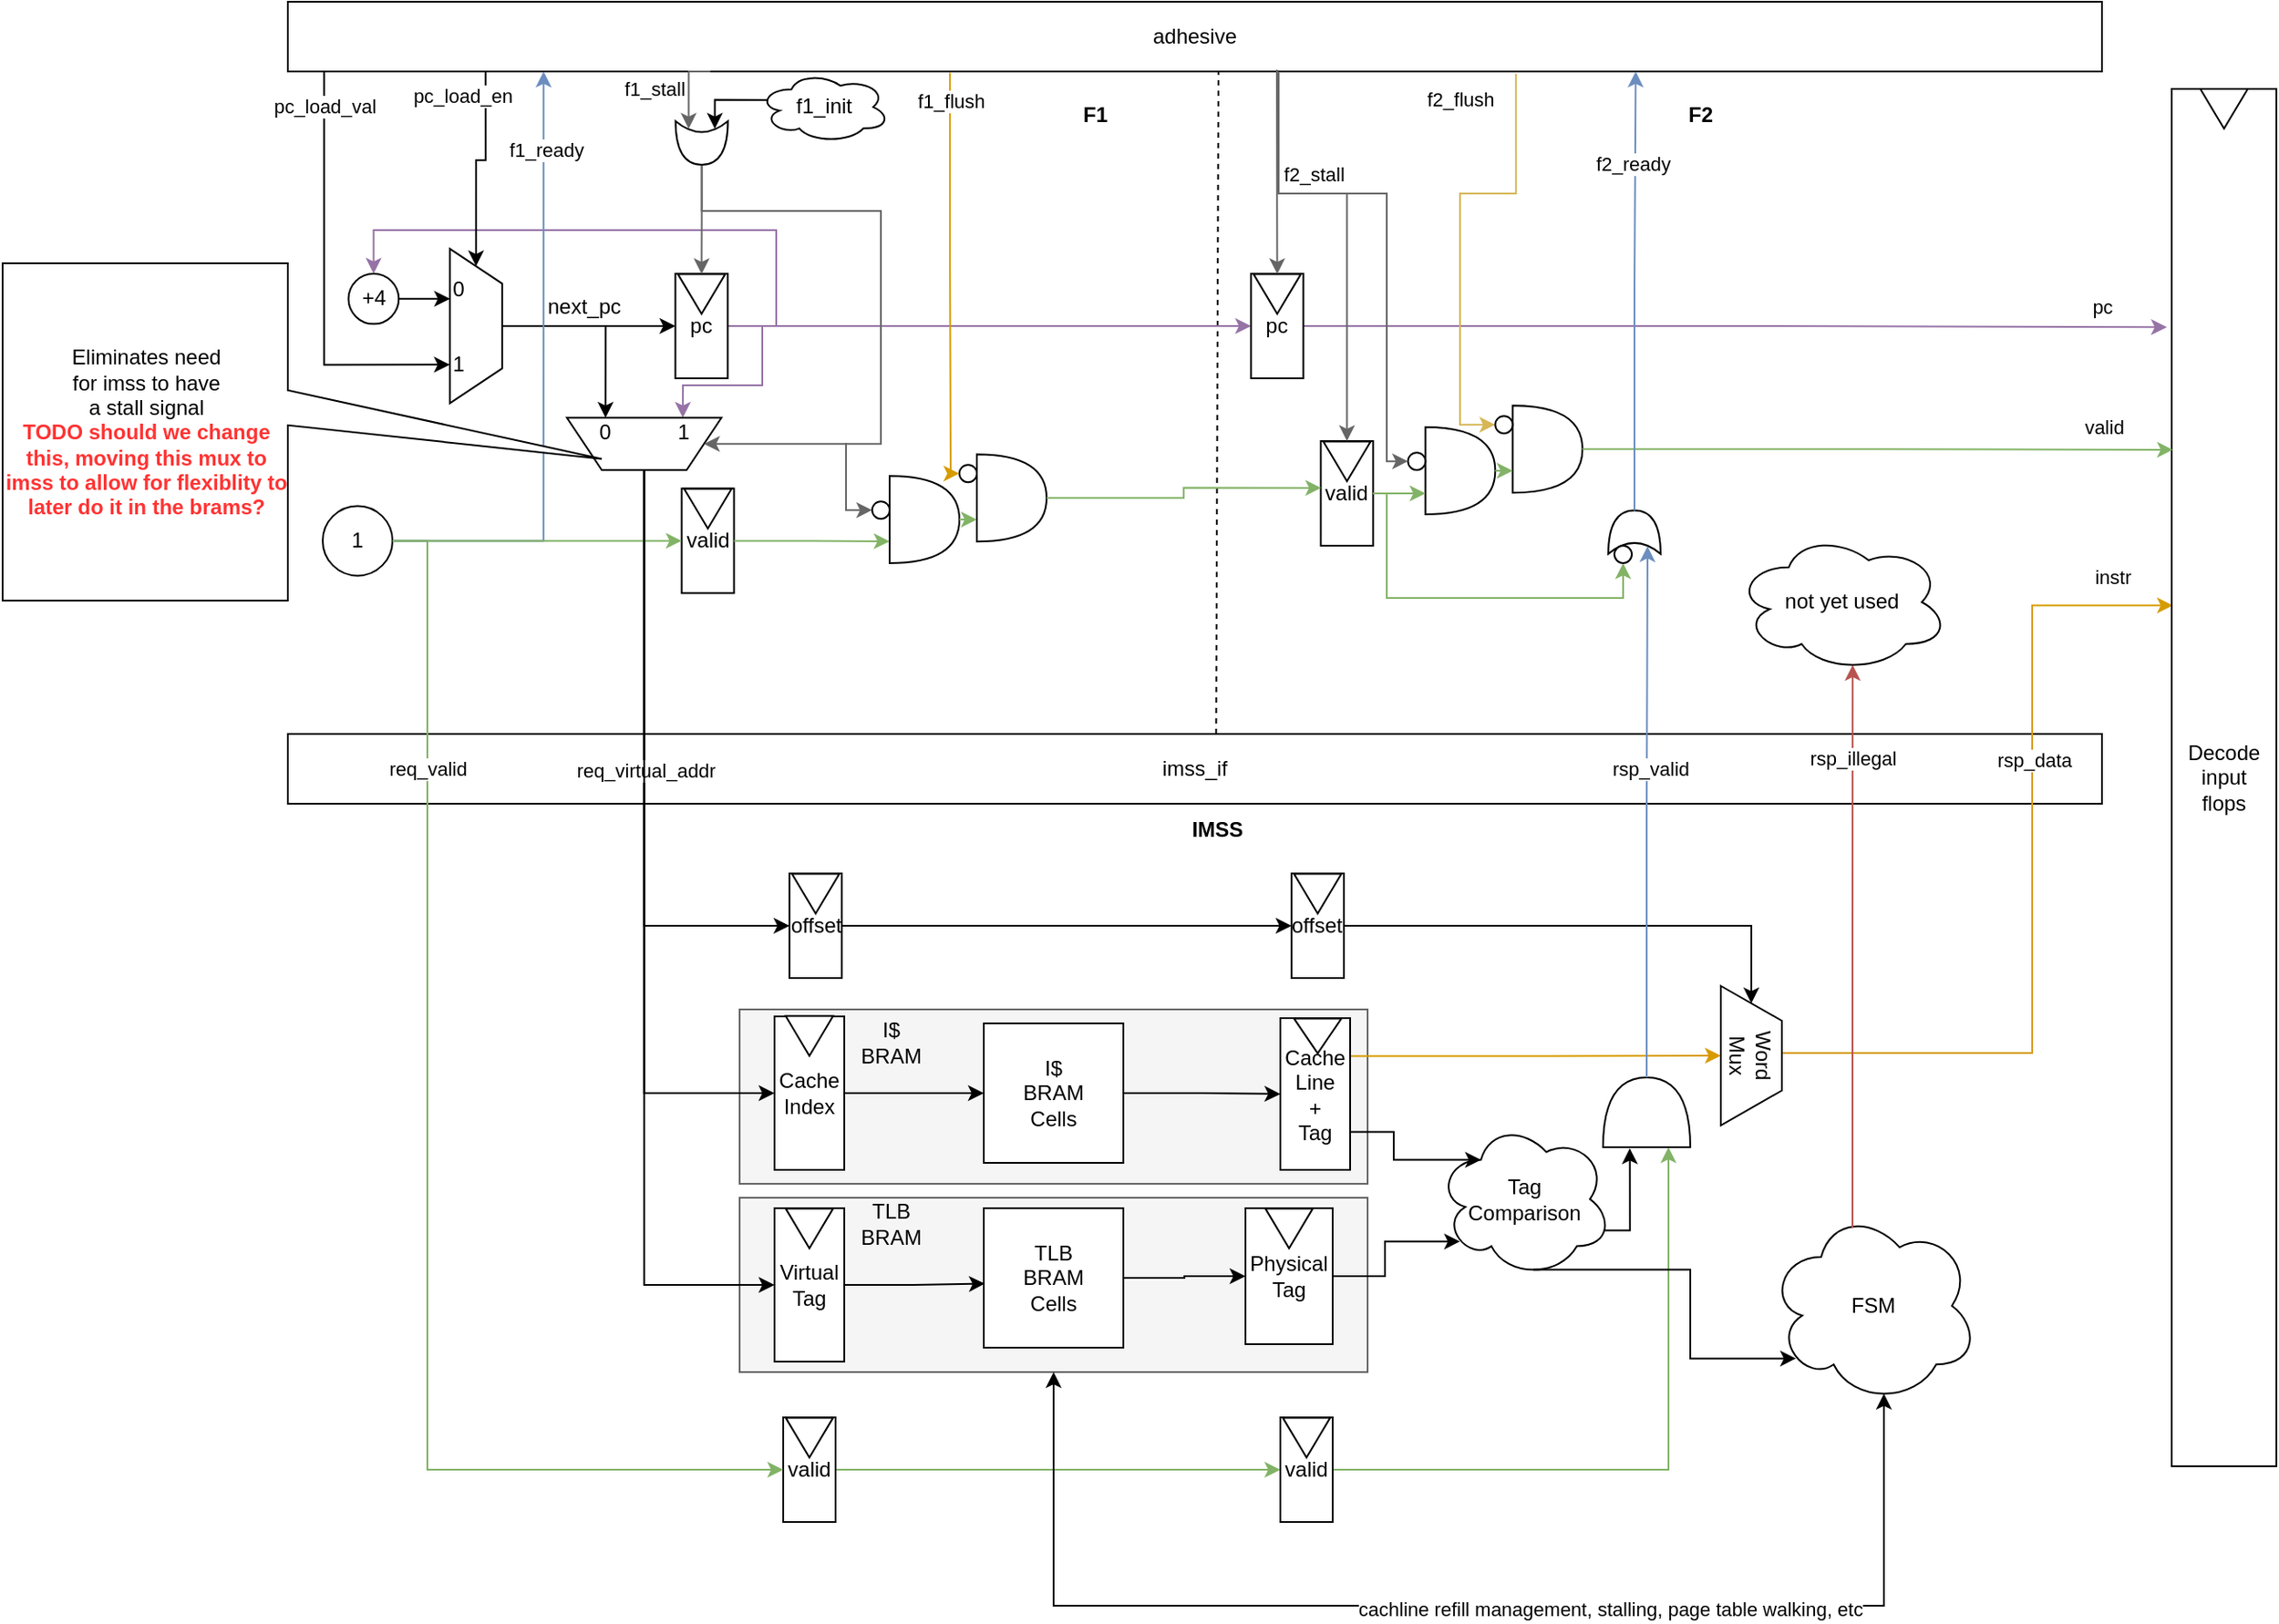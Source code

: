 <mxfile version="25.0.2" pages="3">
  <diagram name="first_design" id="kcYTa_I2bTaB-SZm5BiS">
    <mxGraphModel dx="1680" dy="478" grid="1" gridSize="10" guides="1" tooltips="1" connect="1" arrows="1" fold="1" page="1" pageScale="1" pageWidth="850" pageHeight="1100" math="0" shadow="0">
      <root>
        <mxCell id="Pfb3X7_RAb5NTw5Ckr_p-0" />
        <mxCell id="Pfb3X7_RAb5NTw5Ckr_p-1" parent="Pfb3X7_RAb5NTw5Ckr_p-0" />
        <mxCell id="Pfb3X7_RAb5NTw5Ckr_p-2" value="imss_if" style="rounded=0;whiteSpace=wrap;html=1;" parent="Pfb3X7_RAb5NTw5Ckr_p-1" vertex="1">
          <mxGeometry x="40" y="460" width="1040" height="40" as="geometry" />
        </mxCell>
        <mxCell id="Pfb3X7_RAb5NTw5Ckr_p-5" value="&lt;b&gt;F1&lt;/b&gt;" style="text;html=1;align=center;verticalAlign=middle;whiteSpace=wrap;rounded=0;" parent="Pfb3X7_RAb5NTw5Ckr_p-1" vertex="1">
          <mxGeometry x="472.6" y="90" width="60" height="30" as="geometry" />
        </mxCell>
        <mxCell id="Pfb3X7_RAb5NTw5Ckr_p-6" value="&lt;b&gt;F2&lt;/b&gt;" style="text;html=1;align=center;verticalAlign=middle;whiteSpace=wrap;rounded=0;" parent="Pfb3X7_RAb5NTw5Ckr_p-1" vertex="1">
          <mxGeometry x="820" y="90" width="60" height="30" as="geometry" />
        </mxCell>
        <mxCell id="Pfb3X7_RAb5NTw5Ckr_p-7" value="" style="endArrow=none;dashed=1;html=1;rounded=0;entryX=0.513;entryY=1.013;entryDx=0;entryDy=0;entryPerimeter=0;" parent="Pfb3X7_RAb5NTw5Ckr_p-1" edge="1" target="kJ4Q85TGqr56RXoL7bzy-0">
          <mxGeometry width="50" height="50" relative="1" as="geometry">
            <mxPoint x="572.19" y="460" as="sourcePoint" />
            <mxPoint x="572.19" y="140" as="targetPoint" />
          </mxGeometry>
        </mxCell>
        <mxCell id="Pfb3X7_RAb5NTw5Ckr_p-12" style="edgeStyle=orthogonalEdgeStyle;rounded=0;orthogonalLoop=1;jettySize=auto;html=1;exitX=1;exitY=0.5;exitDx=0;exitDy=0;fillColor=#e1d5e7;strokeColor=#9673a6;" parent="Pfb3X7_RAb5NTw5Ckr_p-1" source="Pfb3X7_RAb5NTw5Ckr_p-14" target="Pfb3X7_RAb5NTw5Ckr_p-39" edge="1">
          <mxGeometry relative="1" as="geometry" />
        </mxCell>
        <mxCell id="Pfb3X7_RAb5NTw5Ckr_p-13" style="edgeStyle=orthogonalEdgeStyle;rounded=0;orthogonalLoop=1;jettySize=auto;html=1;exitX=1;exitY=0.5;exitDx=0;exitDy=0;entryX=0.25;entryY=1;entryDx=0;entryDy=0;fillColor=#e1d5e7;strokeColor=#9673a6;" parent="Pfb3X7_RAb5NTw5Ckr_p-1" source="Pfb3X7_RAb5NTw5Ckr_p-14" target="Pfb3X7_RAb5NTw5Ckr_p-86" edge="1">
          <mxGeometry relative="1" as="geometry">
            <Array as="points">
              <mxPoint x="312" y="226" />
              <mxPoint x="312" y="260" />
              <mxPoint x="267" y="260" />
            </Array>
          </mxGeometry>
        </mxCell>
        <mxCell id="kJ4Q85TGqr56RXoL7bzy-27" style="edgeStyle=orthogonalEdgeStyle;rounded=0;orthogonalLoop=1;jettySize=auto;html=1;exitX=1;exitY=0.5;exitDx=0;exitDy=0;entryX=0.5;entryY=0;entryDx=0;entryDy=0;fillColor=#e1d5e7;strokeColor=#9673a6;" edge="1" parent="Pfb3X7_RAb5NTw5Ckr_p-1" source="Pfb3X7_RAb5NTw5Ckr_p-14" target="kJ4Q85TGqr56RXoL7bzy-25">
          <mxGeometry relative="1" as="geometry">
            <Array as="points">
              <mxPoint x="320" y="226" />
              <mxPoint x="320" y="171" />
              <mxPoint x="89" y="171" />
            </Array>
          </mxGeometry>
        </mxCell>
        <mxCell id="Pfb3X7_RAb5NTw5Ckr_p-14" value="pc" style="rounded=0;whiteSpace=wrap;html=1;" parent="Pfb3X7_RAb5NTw5Ckr_p-1" vertex="1">
          <mxGeometry x="262.19" y="196" width="30" height="60" as="geometry" />
        </mxCell>
        <mxCell id="Pfb3X7_RAb5NTw5Ckr_p-17" value="" style="triangle;whiteSpace=wrap;html=1;rotation=90;" parent="Pfb3X7_RAb5NTw5Ckr_p-1" vertex="1">
          <mxGeometry x="265.79" y="194" width="22.81" height="27.19" as="geometry" />
        </mxCell>
        <mxCell id="Pfb3X7_RAb5NTw5Ckr_p-37" style="edgeStyle=orthogonalEdgeStyle;rounded=0;orthogonalLoop=1;jettySize=auto;html=1;exitX=1;exitY=0.5;exitDx=0;exitDy=0;fillColor=#e1d5e7;strokeColor=#9673a6;entryX=-0.046;entryY=0.173;entryDx=0;entryDy=0;entryPerimeter=0;" parent="Pfb3X7_RAb5NTw5Ckr_p-1" source="Pfb3X7_RAb5NTw5Ckr_p-39" edge="1" target="XGh9vcEFxW1XRMeYmuWa-4">
          <mxGeometry relative="1" as="geometry">
            <mxPoint x="1022.19" y="226.238" as="targetPoint" />
          </mxGeometry>
        </mxCell>
        <mxCell id="Pfb3X7_RAb5NTw5Ckr_p-38" value="pc" style="edgeLabel;html=1;align=center;verticalAlign=middle;resizable=0;points=[];" parent="Pfb3X7_RAb5NTw5Ckr_p-37" vertex="1" connectable="0">
          <mxGeometry x="0.813" y="2" relative="1" as="geometry">
            <mxPoint x="9" y="-10" as="offset" />
          </mxGeometry>
        </mxCell>
        <mxCell id="Pfb3X7_RAb5NTw5Ckr_p-39" value="pc" style="rounded=0;whiteSpace=wrap;html=1;" parent="Pfb3X7_RAb5NTw5Ckr_p-1" vertex="1">
          <mxGeometry x="592.19" y="196" width="30" height="60" as="geometry" />
        </mxCell>
        <mxCell id="Pfb3X7_RAb5NTw5Ckr_p-42" value="" style="triangle;whiteSpace=wrap;html=1;rotation=90;" parent="Pfb3X7_RAb5NTw5Ckr_p-1" vertex="1">
          <mxGeometry x="595.79" y="194" width="22.81" height="27.19" as="geometry" />
        </mxCell>
        <mxCell id="Pfb3X7_RAb5NTw5Ckr_p-51" value="valid" style="rounded=0;whiteSpace=wrap;html=1;" parent="Pfb3X7_RAb5NTw5Ckr_p-1" vertex="1">
          <mxGeometry x="632.19" y="292" width="30" height="60" as="geometry" />
        </mxCell>
        <mxCell id="Pfb3X7_RAb5NTw5Ckr_p-52" value="" style="triangle;whiteSpace=wrap;html=1;rotation=90;" parent="Pfb3X7_RAb5NTw5Ckr_p-1" vertex="1">
          <mxGeometry x="635.79" y="290" width="22.81" height="27.19" as="geometry" />
        </mxCell>
        <mxCell id="Pfb3X7_RAb5NTw5Ckr_p-66" value="valid" style="rounded=0;whiteSpace=wrap;html=1;" parent="Pfb3X7_RAb5NTw5Ckr_p-1" vertex="1">
          <mxGeometry x="265.79" y="319.19" width="30" height="60" as="geometry" />
        </mxCell>
        <mxCell id="Pfb3X7_RAb5NTw5Ckr_p-67" value="" style="triangle;whiteSpace=wrap;html=1;rotation=90;" parent="Pfb3X7_RAb5NTw5Ckr_p-1" vertex="1">
          <mxGeometry x="269.39" y="317.19" width="22.81" height="27.19" as="geometry" />
        </mxCell>
        <mxCell id="Pfb3X7_RAb5NTw5Ckr_p-71" value="" style="shape=or;whiteSpace=wrap;html=1;rotation=0;" parent="Pfb3X7_RAb5NTw5Ckr_p-1" vertex="1">
          <mxGeometry x="692.19" y="284" width="40" height="50" as="geometry" />
        </mxCell>
        <mxCell id="Pfb3X7_RAb5NTw5Ckr_p-74" value="" style="ellipse;whiteSpace=wrap;html=1;aspect=fixed;" parent="Pfb3X7_RAb5NTw5Ckr_p-1" vertex="1">
          <mxGeometry x="682.19" y="298.59" width="10" height="10" as="geometry" />
        </mxCell>
        <mxCell id="Pfb3X7_RAb5NTw5Ckr_p-75" value="" style="shape=or;whiteSpace=wrap;html=1;rotation=0;" parent="Pfb3X7_RAb5NTw5Ckr_p-1" vertex="1">
          <mxGeometry x="742.19" y="271.59" width="40" height="50" as="geometry" />
        </mxCell>
        <mxCell id="Pfb3X7_RAb5NTw5Ckr_p-76" style="edgeStyle=orthogonalEdgeStyle;rounded=0;orthogonalLoop=1;jettySize=auto;html=1;exitX=0.677;exitY=1.033;exitDx=0;exitDy=0;fillColor=#fff2cc;strokeColor=#d6b656;entryX=0;entryY=0.5;entryDx=0;entryDy=0;exitPerimeter=0;" parent="Pfb3X7_RAb5NTw5Ckr_p-1" target="Pfb3X7_RAb5NTw5Ckr_p-78" edge="1" source="kJ4Q85TGqr56RXoL7bzy-0">
          <mxGeometry relative="1" as="geometry">
            <mxPoint x="682.19" y="150" as="sourcePoint" />
            <Array as="points">
              <mxPoint x="712" y="150" />
              <mxPoint x="712" y="150" />
              <mxPoint x="712" y="287" />
            </Array>
          </mxGeometry>
        </mxCell>
        <mxCell id="Pfb3X7_RAb5NTw5Ckr_p-77" value="f2_flush" style="edgeLabel;html=1;align=center;verticalAlign=middle;resizable=0;points=[];" parent="Pfb3X7_RAb5NTw5Ckr_p-76" vertex="1" connectable="0">
          <mxGeometry x="0.301" relative="1" as="geometry">
            <mxPoint y="-118" as="offset" />
          </mxGeometry>
        </mxCell>
        <mxCell id="Pfb3X7_RAb5NTw5Ckr_p-78" value="" style="ellipse;whiteSpace=wrap;html=1;aspect=fixed;" parent="Pfb3X7_RAb5NTw5Ckr_p-1" vertex="1">
          <mxGeometry x="732.19" y="277.59" width="10" height="10" as="geometry" />
        </mxCell>
        <mxCell id="XGh9vcEFxW1XRMeYmuWa-15" style="edgeStyle=orthogonalEdgeStyle;rounded=0;orthogonalLoop=1;jettySize=auto;html=1;exitX=0.5;exitY=0;exitDx=0;exitDy=0;entryX=0;entryY=0.5;entryDx=0;entryDy=0;" edge="1" parent="Pfb3X7_RAb5NTw5Ckr_p-1" source="Pfb3X7_RAb5NTw5Ckr_p-86" target="XGh9vcEFxW1XRMeYmuWa-11">
          <mxGeometry relative="1" as="geometry" />
        </mxCell>
        <mxCell id="Pfb3X7_RAb5NTw5Ckr_p-86" value="" style="shape=trapezoid;perimeter=trapezoidPerimeter;whiteSpace=wrap;html=1;fixedSize=1;rotation=-180;" parent="Pfb3X7_RAb5NTw5Ckr_p-1" vertex="1">
          <mxGeometry x="200.0" y="278.59" width="88.6" height="30" as="geometry" />
        </mxCell>
        <mxCell id="Pfb3X7_RAb5NTw5Ckr_p-88" value="f1_init" style="ellipse;shape=cloud;whiteSpace=wrap;html=1;" parent="Pfb3X7_RAb5NTw5Ckr_p-1" vertex="1">
          <mxGeometry x="310" y="80.0" width="75" height="40.81" as="geometry" />
        </mxCell>
        <mxCell id="VmjELvyph021Qtc5n5l--0" value="" style="rounded=0;whiteSpace=wrap;html=1;fillColor=#f5f5f5;fontColor=#333333;strokeColor=#666666;" parent="Pfb3X7_RAb5NTw5Ckr_p-1" vertex="1">
          <mxGeometry x="299" y="726" width="360" height="100" as="geometry" />
        </mxCell>
        <mxCell id="VmjELvyph021Qtc5n5l--1" value="" style="rounded=0;whiteSpace=wrap;html=1;fillColor=#f5f5f5;fontColor=#333333;strokeColor=#666666;" parent="Pfb3X7_RAb5NTw5Ckr_p-1" vertex="1">
          <mxGeometry x="299" y="618" width="360" height="100" as="geometry" />
        </mxCell>
        <mxCell id="VmjELvyph021Qtc5n5l--3" value="IMSS" style="text;html=1;align=center;verticalAlign=middle;whiteSpace=wrap;rounded=0;fontStyle=1" parent="Pfb3X7_RAb5NTw5Ckr_p-1" vertex="1">
          <mxGeometry x="532.6" y="500.0" width="80" height="30" as="geometry" />
        </mxCell>
        <mxCell id="VmjELvyph021Qtc5n5l--4" style="edgeStyle=orthogonalEdgeStyle;rounded=0;orthogonalLoop=1;jettySize=auto;html=1;exitX=1;exitY=0.5;exitDx=0;exitDy=0;" parent="Pfb3X7_RAb5NTw5Ckr_p-1" source="VmjELvyph021Qtc5n5l--5" target="VmjELvyph021Qtc5n5l--10" edge="1">
          <mxGeometry relative="1" as="geometry" />
        </mxCell>
        <mxCell id="VmjELvyph021Qtc5n5l--5" value="&lt;div&gt;&lt;span style=&quot;background-color: initial;&quot;&gt;I$&lt;/span&gt;&lt;br&gt;&lt;/div&gt;&lt;div&gt;BRAM&lt;/div&gt;&lt;div&gt;Cells&lt;/div&gt;" style="whiteSpace=wrap;html=1;aspect=fixed;" parent="Pfb3X7_RAb5NTw5Ckr_p-1" vertex="1">
          <mxGeometry x="439" y="626" width="80" height="80" as="geometry" />
        </mxCell>
        <mxCell id="VmjELvyph021Qtc5n5l--6" style="edgeStyle=orthogonalEdgeStyle;rounded=0;orthogonalLoop=1;jettySize=auto;html=1;exitX=1;exitY=0.5;exitDx=0;exitDy=0;" parent="Pfb3X7_RAb5NTw5Ckr_p-1" source="VmjELvyph021Qtc5n5l--7" target="VmjELvyph021Qtc5n5l--5" edge="1">
          <mxGeometry relative="1" as="geometry" />
        </mxCell>
        <mxCell id="VmjELvyph021Qtc5n5l--7" value="Cache&lt;div&gt;Index&lt;/div&gt;" style="rounded=0;whiteSpace=wrap;html=1;" parent="Pfb3X7_RAb5NTw5Ckr_p-1" vertex="1">
          <mxGeometry x="319" y="622" width="40" height="88" as="geometry" />
        </mxCell>
        <mxCell id="VmjELvyph021Qtc5n5l--8" value="" style="triangle;whiteSpace=wrap;html=1;rotation=90;" parent="Pfb3X7_RAb5NTw5Ckr_p-1" vertex="1">
          <mxGeometry x="327.6" y="619.6" width="22.81" height="27.19" as="geometry" />
        </mxCell>
        <mxCell id="VmjELvyph021Qtc5n5l--9" style="edgeStyle=orthogonalEdgeStyle;rounded=0;orthogonalLoop=1;jettySize=auto;html=1;exitX=1;exitY=0.25;exitDx=0;exitDy=0;fillColor=#ffe6cc;strokeColor=#d79b00;" parent="Pfb3X7_RAb5NTw5Ckr_p-1" source="VmjELvyph021Qtc5n5l--10" target="VmjELvyph021Qtc5n5l--23" edge="1">
          <mxGeometry relative="1" as="geometry" />
        </mxCell>
        <mxCell id="VmjELvyph021Qtc5n5l--10" value="Cache&lt;div&gt;Line&lt;/div&gt;&lt;div&gt;+&lt;/div&gt;&lt;div&gt;Tag&lt;/div&gt;" style="rounded=0;whiteSpace=wrap;html=1;" parent="Pfb3X7_RAb5NTw5Ckr_p-1" vertex="1">
          <mxGeometry x="609" y="623" width="40" height="87" as="geometry" />
        </mxCell>
        <mxCell id="VmjELvyph021Qtc5n5l--11" value="" style="triangle;whiteSpace=wrap;html=1;rotation=90;" parent="Pfb3X7_RAb5NTw5Ckr_p-1" vertex="1">
          <mxGeometry x="620.41" y="619.6" width="20" height="27.19" as="geometry" />
        </mxCell>
        <mxCell id="VmjELvyph021Qtc5n5l--12" value="Virtual&lt;div&gt;Tag&lt;/div&gt;" style="rounded=0;whiteSpace=wrap;html=1;" parent="Pfb3X7_RAb5NTw5Ckr_p-1" vertex="1">
          <mxGeometry x="319" y="732" width="40" height="88" as="geometry" />
        </mxCell>
        <mxCell id="VmjELvyph021Qtc5n5l--13" value="" style="triangle;whiteSpace=wrap;html=1;rotation=90;" parent="Pfb3X7_RAb5NTw5Ckr_p-1" vertex="1">
          <mxGeometry x="327.6" y="730" width="22.81" height="27.19" as="geometry" />
        </mxCell>
        <mxCell id="VmjELvyph021Qtc5n5l--14" style="edgeStyle=orthogonalEdgeStyle;rounded=0;orthogonalLoop=1;jettySize=auto;html=1;exitX=1;exitY=0.5;exitDx=0;exitDy=0;" parent="Pfb3X7_RAb5NTw5Ckr_p-1" source="VmjELvyph021Qtc5n5l--15" target="VmjELvyph021Qtc5n5l--17" edge="1">
          <mxGeometry relative="1" as="geometry" />
        </mxCell>
        <mxCell id="VmjELvyph021Qtc5n5l--15" value="TLB&lt;br&gt;BRAM&lt;div&gt;Cells&lt;/div&gt;" style="whiteSpace=wrap;html=1;aspect=fixed;" parent="Pfb3X7_RAb5NTw5Ckr_p-1" vertex="1">
          <mxGeometry x="439" y="732" width="80" height="80" as="geometry" />
        </mxCell>
        <mxCell id="VmjELvyph021Qtc5n5l--16" style="edgeStyle=orthogonalEdgeStyle;rounded=0;orthogonalLoop=1;jettySize=auto;html=1;exitX=1;exitY=0.5;exitDx=0;exitDy=0;entryX=0.007;entryY=0.541;entryDx=0;entryDy=0;entryPerimeter=0;" parent="Pfb3X7_RAb5NTw5Ckr_p-1" source="VmjELvyph021Qtc5n5l--12" target="VmjELvyph021Qtc5n5l--15" edge="1">
          <mxGeometry relative="1" as="geometry" />
        </mxCell>
        <mxCell id="VmjELvyph021Qtc5n5l--17" value="Physical&lt;div&gt;Tag&lt;/div&gt;" style="rounded=0;whiteSpace=wrap;html=1;" parent="Pfb3X7_RAb5NTw5Ckr_p-1" vertex="1">
          <mxGeometry x="589" y="732" width="50" height="78" as="geometry" />
        </mxCell>
        <mxCell id="VmjELvyph021Qtc5n5l--18" value="" style="triangle;whiteSpace=wrap;html=1;rotation=90;" parent="Pfb3X7_RAb5NTw5Ckr_p-1" vertex="1">
          <mxGeometry x="602.6" y="730" width="22.81" height="27.19" as="geometry" />
        </mxCell>
        <mxCell id="VmjELvyph021Qtc5n5l--19" value="I$&lt;div&gt;BRAM&lt;/div&gt;" style="text;html=1;align=center;verticalAlign=middle;whiteSpace=wrap;rounded=0;" parent="Pfb3X7_RAb5NTw5Ckr_p-1" vertex="1">
          <mxGeometry x="349" y="622" width="73.59" height="30" as="geometry" />
        </mxCell>
        <mxCell id="VmjELvyph021Qtc5n5l--20" value="&lt;div&gt;TLB&lt;/div&gt;&lt;div&gt;BRAM&lt;/div&gt;" style="text;html=1;align=center;verticalAlign=middle;whiteSpace=wrap;rounded=0;" parent="Pfb3X7_RAb5NTw5Ckr_p-1" vertex="1">
          <mxGeometry x="349" y="726" width="73.59" height="30" as="geometry" />
        </mxCell>
        <mxCell id="VmjELvyph021Qtc5n5l--21" style="edgeStyle=orthogonalEdgeStyle;rounded=0;orthogonalLoop=1;jettySize=auto;html=1;exitX=0.5;exitY=0;exitDx=0;exitDy=0;entryX=0.011;entryY=0.375;entryDx=0;entryDy=0;entryPerimeter=0;fillColor=#ffe6cc;strokeColor=#d79b00;" parent="Pfb3X7_RAb5NTw5Ckr_p-1" source="VmjELvyph021Qtc5n5l--23" edge="1" target="XGh9vcEFxW1XRMeYmuWa-4">
          <mxGeometry relative="1" as="geometry">
            <mxPoint x="1049" y="540" as="targetPoint" />
            <Array as="points">
              <mxPoint x="1040" y="643" />
              <mxPoint x="1040" y="386" />
            </Array>
          </mxGeometry>
        </mxCell>
        <mxCell id="VmjELvyph021Qtc5n5l--22" value="instr" style="edgeLabel;html=1;align=center;verticalAlign=middle;resizable=0;points=[];" parent="VmjELvyph021Qtc5n5l--21" vertex="1" connectable="0">
          <mxGeometry x="0.702" y="1" relative="1" as="geometry">
            <mxPoint x="37" y="-16" as="offset" />
          </mxGeometry>
        </mxCell>
        <mxCell id="XGh9vcEFxW1XRMeYmuWa-10" value="rsp_data" style="edgeLabel;html=1;align=center;verticalAlign=middle;resizable=0;points=[];" vertex="1" connectable="0" parent="VmjELvyph021Qtc5n5l--21">
          <mxGeometry x="0.298" y="-1" relative="1" as="geometry">
            <mxPoint as="offset" />
          </mxGeometry>
        </mxCell>
        <mxCell id="VmjELvyph021Qtc5n5l--23" value="Word&lt;div&gt;Mux&lt;/div&gt;" style="shape=trapezoid;perimeter=trapezoidPerimeter;whiteSpace=wrap;html=1;fixedSize=1;rotation=90;" parent="Pfb3X7_RAb5NTw5Ckr_p-1" vertex="1">
          <mxGeometry x="839" y="627" width="80" height="35" as="geometry" />
        </mxCell>
        <mxCell id="VmjELvyph021Qtc5n5l--24" style="edgeStyle=orthogonalEdgeStyle;rounded=0;orthogonalLoop=1;jettySize=auto;html=1;exitX=0.96;exitY=0.7;exitDx=0;exitDy=0;exitPerimeter=0;entryX=-0.017;entryY=0.307;entryDx=0;entryDy=0;entryPerimeter=0;" parent="Pfb3X7_RAb5NTw5Ckr_p-1" source="VmjELvyph021Qtc5n5l--25" target="VmjELvyph021Qtc5n5l--35" edge="1">
          <mxGeometry relative="1" as="geometry">
            <mxPoint x="809" y="730" as="targetPoint" />
            <Array as="points">
              <mxPoint x="809" y="745" />
            </Array>
          </mxGeometry>
        </mxCell>
        <mxCell id="VmjELvyph021Qtc5n5l--25" value="Tag&lt;div&gt;Comparison&lt;/div&gt;" style="ellipse;shape=cloud;whiteSpace=wrap;html=1;" parent="Pfb3X7_RAb5NTw5Ckr_p-1" vertex="1">
          <mxGeometry x="699" y="681.79" width="100" height="90" as="geometry" />
        </mxCell>
        <mxCell id="VmjELvyph021Qtc5n5l--26" style="edgeStyle=orthogonalEdgeStyle;rounded=0;orthogonalLoop=1;jettySize=auto;html=1;exitX=1;exitY=0.75;exitDx=0;exitDy=0;entryX=0.25;entryY=0.25;entryDx=0;entryDy=0;entryPerimeter=0;" parent="Pfb3X7_RAb5NTw5Ckr_p-1" source="VmjELvyph021Qtc5n5l--10" target="VmjELvyph021Qtc5n5l--25" edge="1">
          <mxGeometry relative="1" as="geometry" />
        </mxCell>
        <mxCell id="VmjELvyph021Qtc5n5l--27" style="edgeStyle=orthogonalEdgeStyle;rounded=0;orthogonalLoop=1;jettySize=auto;html=1;exitX=1;exitY=0.5;exitDx=0;exitDy=0;entryX=0.13;entryY=0.77;entryDx=0;entryDy=0;entryPerimeter=0;" parent="Pfb3X7_RAb5NTw5Ckr_p-1" source="VmjELvyph021Qtc5n5l--17" target="VmjELvyph021Qtc5n5l--25" edge="1">
          <mxGeometry relative="1" as="geometry" />
        </mxCell>
        <mxCell id="VmjELvyph021Qtc5n5l--28" style="edgeStyle=orthogonalEdgeStyle;rounded=0;orthogonalLoop=1;jettySize=auto;html=1;exitX=1;exitY=0.5;exitDx=0;exitDy=0;fillColor=#d5e8d4;strokeColor=#82b366;" parent="Pfb3X7_RAb5NTw5Ckr_p-1" source="VmjELvyph021Qtc5n5l--29" target="VmjELvyph021Qtc5n5l--32" edge="1">
          <mxGeometry relative="1" as="geometry" />
        </mxCell>
        <mxCell id="VmjELvyph021Qtc5n5l--29" value="valid" style="rounded=0;whiteSpace=wrap;html=1;" parent="Pfb3X7_RAb5NTw5Ckr_p-1" vertex="1">
          <mxGeometry x="324" y="852" width="30" height="60" as="geometry" />
        </mxCell>
        <mxCell id="VmjELvyph021Qtc5n5l--30" value="" style="triangle;whiteSpace=wrap;html=1;rotation=90;" parent="Pfb3X7_RAb5NTw5Ckr_p-1" vertex="1">
          <mxGeometry x="327.6" y="850" width="22.81" height="27.19" as="geometry" />
        </mxCell>
        <mxCell id="VmjELvyph021Qtc5n5l--31" style="edgeStyle=orthogonalEdgeStyle;rounded=0;orthogonalLoop=1;jettySize=auto;html=1;exitX=1;exitY=0.5;exitDx=0;exitDy=0;entryX=0;entryY=0.75;entryDx=0;entryDy=0;entryPerimeter=0;fillColor=#d5e8d4;strokeColor=#82b366;" parent="Pfb3X7_RAb5NTw5Ckr_p-1" source="VmjELvyph021Qtc5n5l--32" target="VmjELvyph021Qtc5n5l--35" edge="1">
          <mxGeometry relative="1" as="geometry">
            <mxPoint x="879" y="800" as="targetPoint" />
          </mxGeometry>
        </mxCell>
        <mxCell id="VmjELvyph021Qtc5n5l--32" value="valid" style="rounded=0;whiteSpace=wrap;html=1;" parent="Pfb3X7_RAb5NTw5Ckr_p-1" vertex="1">
          <mxGeometry x="609" y="852" width="30" height="60" as="geometry" />
        </mxCell>
        <mxCell id="VmjELvyph021Qtc5n5l--33" value="" style="triangle;whiteSpace=wrap;html=1;rotation=90;" parent="Pfb3X7_RAb5NTw5Ckr_p-1" vertex="1">
          <mxGeometry x="612.6" y="850" width="22.81" height="27.19" as="geometry" />
        </mxCell>
        <mxCell id="VmjELvyph021Qtc5n5l--35" value="" style="shape=or;whiteSpace=wrap;html=1;rotation=-90;" parent="Pfb3X7_RAb5NTw5Ckr_p-1" vertex="1">
          <mxGeometry x="799" y="652" width="40" height="50" as="geometry" />
        </mxCell>
        <mxCell id="XGh9vcEFxW1XRMeYmuWa-28" style="edgeStyle=orthogonalEdgeStyle;rounded=0;orthogonalLoop=1;jettySize=auto;html=1;exitX=0.55;exitY=0.95;exitDx=0;exitDy=0;exitPerimeter=0;entryX=0.5;entryY=1;entryDx=0;entryDy=0;startArrow=classic;startFill=1;" edge="1" parent="Pfb3X7_RAb5NTw5Ckr_p-1" source="VmjELvyph021Qtc5n5l--36" target="VmjELvyph021Qtc5n5l--0">
          <mxGeometry relative="1" as="geometry">
            <Array as="points">
              <mxPoint x="955" y="960" />
              <mxPoint x="479" y="960" />
            </Array>
          </mxGeometry>
        </mxCell>
        <mxCell id="XGh9vcEFxW1XRMeYmuWa-29" value="cachline refill management, stalling, page table walking, etc" style="edgeLabel;html=1;align=center;verticalAlign=middle;resizable=0;points=[];" vertex="1" connectable="0" parent="XGh9vcEFxW1XRMeYmuWa-28">
          <mxGeometry x="-0.238" y="2" relative="1" as="geometry">
            <mxPoint as="offset" />
          </mxGeometry>
        </mxCell>
        <mxCell id="VmjELvyph021Qtc5n5l--36" value="FSM" style="ellipse;shape=cloud;whiteSpace=wrap;html=1;" parent="Pfb3X7_RAb5NTw5Ckr_p-1" vertex="1">
          <mxGeometry x="889" y="732" width="120" height="112" as="geometry" />
        </mxCell>
        <mxCell id="kJ4Q85TGqr56RXoL7bzy-41" style="edgeStyle=orthogonalEdgeStyle;rounded=0;orthogonalLoop=1;jettySize=auto;html=1;exitX=1;exitY=0.5;exitDx=0;exitDy=0;fillColor=#d5e8d4;strokeColor=#82b366;entryX=0;entryY=0.5;entryDx=0;entryDy=0;" edge="1" parent="Pfb3X7_RAb5NTw5Ckr_p-1" source="VmjELvyph021Qtc5n5l--41" target="VmjELvyph021Qtc5n5l--29">
          <mxGeometry relative="1" as="geometry">
            <mxPoint x="120" y="840" as="targetPoint" />
            <Array as="points">
              <mxPoint x="120" y="349" />
              <mxPoint x="120" y="882" />
            </Array>
          </mxGeometry>
        </mxCell>
        <mxCell id="kJ4Q85TGqr56RXoL7bzy-42" value="req_valid" style="edgeLabel;html=1;align=center;verticalAlign=middle;resizable=0;points=[];" vertex="1" connectable="0" parent="kJ4Q85TGqr56RXoL7bzy-41">
          <mxGeometry x="-0.398" relative="1" as="geometry">
            <mxPoint y="-77" as="offset" />
          </mxGeometry>
        </mxCell>
        <mxCell id="VmjELvyph021Qtc5n5l--41" value="1" style="ellipse;whiteSpace=wrap;html=1;aspect=fixed;" parent="Pfb3X7_RAb5NTw5Ckr_p-1" vertex="1">
          <mxGeometry x="60.0" y="329.19" width="40" height="40" as="geometry" />
        </mxCell>
        <mxCell id="kJ4Q85TGqr56RXoL7bzy-0" value="adhesive" style="rounded=0;whiteSpace=wrap;html=1;" vertex="1" parent="Pfb3X7_RAb5NTw5Ckr_p-1">
          <mxGeometry x="40" y="40" width="1040" height="40" as="geometry" />
        </mxCell>
        <mxCell id="kJ4Q85TGqr56RXoL7bzy-1" style="edgeStyle=orthogonalEdgeStyle;rounded=0;orthogonalLoop=1;jettySize=auto;html=1;entryX=0;entryY=0.5;entryDx=0;entryDy=0;fillColor=#f5f5f5;strokeColor=#666666;" edge="1" parent="Pfb3X7_RAb5NTw5Ckr_p-1" target="Pfb3X7_RAb5NTw5Ckr_p-42">
          <mxGeometry relative="1" as="geometry">
            <mxPoint x="607" y="80" as="sourcePoint" />
            <Array as="points">
              <mxPoint x="607" y="79" />
            </Array>
          </mxGeometry>
        </mxCell>
        <mxCell id="kJ4Q85TGqr56RXoL7bzy-2" value="f2_stall" style="edgeLabel;html=1;align=center;verticalAlign=middle;resizable=0;points=[];" vertex="1" connectable="0" parent="kJ4Q85TGqr56RXoL7bzy-1">
          <mxGeometry x="-0.545" relative="1" as="geometry">
            <mxPoint x="21" y="34" as="offset" />
          </mxGeometry>
        </mxCell>
        <mxCell id="kJ4Q85TGqr56RXoL7bzy-3" style="edgeStyle=orthogonalEdgeStyle;rounded=0;orthogonalLoop=1;jettySize=auto;html=1;exitX=0.546;exitY=1.003;exitDx=0;exitDy=0;entryX=0.5;entryY=0;entryDx=0;entryDy=0;exitPerimeter=0;fillColor=#f5f5f5;strokeColor=#666666;" edge="1" parent="Pfb3X7_RAb5NTw5Ckr_p-1" source="kJ4Q85TGqr56RXoL7bzy-0" target="Pfb3X7_RAb5NTw5Ckr_p-51">
          <mxGeometry relative="1" as="geometry">
            <Array as="points">
              <mxPoint x="608" y="150" />
              <mxPoint x="647" y="150" />
            </Array>
          </mxGeometry>
        </mxCell>
        <mxCell id="kJ4Q85TGqr56RXoL7bzy-4" style="edgeStyle=orthogonalEdgeStyle;rounded=0;orthogonalLoop=1;jettySize=auto;html=1;entryX=0;entryY=0.5;entryDx=0;entryDy=0;fillColor=#f5f5f5;strokeColor=#666666;" edge="1" parent="Pfb3X7_RAb5NTw5Ckr_p-1" target="Pfb3X7_RAb5NTw5Ckr_p-74">
          <mxGeometry relative="1" as="geometry">
            <mxPoint x="608" y="80" as="sourcePoint" />
            <Array as="points">
              <mxPoint x="608" y="150" />
              <mxPoint x="670" y="150" />
              <mxPoint x="670" y="304" />
            </Array>
          </mxGeometry>
        </mxCell>
        <mxCell id="kJ4Q85TGqr56RXoL7bzy-8" style="edgeStyle=orthogonalEdgeStyle;rounded=0;orthogonalLoop=1;jettySize=auto;html=1;exitX=0.5;exitY=0;exitDx=0;exitDy=0;" edge="1" parent="Pfb3X7_RAb5NTw5Ckr_p-1" source="kJ4Q85TGqr56RXoL7bzy-5" target="Pfb3X7_RAb5NTw5Ckr_p-14">
          <mxGeometry relative="1" as="geometry" />
        </mxCell>
        <mxCell id="kJ4Q85TGqr56RXoL7bzy-19" style="edgeStyle=orthogonalEdgeStyle;rounded=0;orthogonalLoop=1;jettySize=auto;html=1;exitX=0.5;exitY=0;exitDx=0;exitDy=0;entryX=0.75;entryY=1;entryDx=0;entryDy=0;" edge="1" parent="Pfb3X7_RAb5NTw5Ckr_p-1" source="kJ4Q85TGqr56RXoL7bzy-5" target="Pfb3X7_RAb5NTw5Ckr_p-86">
          <mxGeometry relative="1" as="geometry" />
        </mxCell>
        <mxCell id="kJ4Q85TGqr56RXoL7bzy-21" style="edgeStyle=orthogonalEdgeStyle;rounded=0;orthogonalLoop=1;jettySize=auto;html=1;exitX=0.02;exitY=1.001;exitDx=0;exitDy=0;entryX=0.75;entryY=1;entryDx=0;entryDy=0;exitPerimeter=0;" edge="1" parent="Pfb3X7_RAb5NTw5Ckr_p-1" source="kJ4Q85TGqr56RXoL7bzy-0" target="kJ4Q85TGqr56RXoL7bzy-5">
          <mxGeometry relative="1" as="geometry">
            <mxPoint x="60" y="180" as="sourcePoint" />
            <Array as="points">
              <mxPoint x="60" y="248" />
            </Array>
          </mxGeometry>
        </mxCell>
        <mxCell id="kJ4Q85TGqr56RXoL7bzy-22" value="pc_load_val" style="edgeLabel;html=1;align=center;verticalAlign=middle;resizable=0;points=[];" vertex="1" connectable="0" parent="kJ4Q85TGqr56RXoL7bzy-21">
          <mxGeometry x="-0.684" y="-1" relative="1" as="geometry">
            <mxPoint x="1" y="-18" as="offset" />
          </mxGeometry>
        </mxCell>
        <mxCell id="kJ4Q85TGqr56RXoL7bzy-5" value="" style="shape=trapezoid;perimeter=trapezoidPerimeter;whiteSpace=wrap;html=1;fixedSize=1;rotation=90;" vertex="1" parent="Pfb3X7_RAb5NTw5Ckr_p-1">
          <mxGeometry x="103.59" y="211" width="88.6" height="30" as="geometry" />
        </mxCell>
        <mxCell id="kJ4Q85TGqr56RXoL7bzy-6" style="edgeStyle=orthogonalEdgeStyle;rounded=0;orthogonalLoop=1;jettySize=auto;html=1;exitX=0.109;exitY=0.994;exitDx=0;exitDy=0;entryX=0;entryY=0.5;entryDx=0;entryDy=0;exitPerimeter=0;" edge="1" parent="Pfb3X7_RAb5NTw5Ckr_p-1" source="kJ4Q85TGqr56RXoL7bzy-0" target="kJ4Q85TGqr56RXoL7bzy-5">
          <mxGeometry relative="1" as="geometry" />
        </mxCell>
        <mxCell id="kJ4Q85TGqr56RXoL7bzy-20" value="pc_load_en" style="edgeLabel;html=1;align=center;verticalAlign=middle;resizable=0;points=[];" vertex="1" connectable="0" parent="kJ4Q85TGqr56RXoL7bzy-6">
          <mxGeometry x="0.162" y="1" relative="1" as="geometry">
            <mxPoint x="-9" y="-49" as="offset" />
          </mxGeometry>
        </mxCell>
        <mxCell id="kJ4Q85TGqr56RXoL7bzy-7" value="next_pc" style="text;html=1;align=center;verticalAlign=middle;whiteSpace=wrap;rounded=0;" vertex="1" parent="Pfb3X7_RAb5NTw5Ckr_p-1">
          <mxGeometry x="180" y="200" width="60" height="30" as="geometry" />
        </mxCell>
        <mxCell id="kJ4Q85TGqr56RXoL7bzy-9" style="edgeStyle=orthogonalEdgeStyle;rounded=0;orthogonalLoop=1;jettySize=auto;html=1;exitX=1;exitY=0.5;exitDx=0;exitDy=0;entryX=0.141;entryY=1.001;entryDx=0;entryDy=0;entryPerimeter=0;fillColor=#dae8fc;strokeColor=#6c8ebf;" edge="1" parent="Pfb3X7_RAb5NTw5Ckr_p-1" source="VmjELvyph021Qtc5n5l--41" target="kJ4Q85TGqr56RXoL7bzy-0">
          <mxGeometry relative="1" as="geometry" />
        </mxCell>
        <mxCell id="kJ4Q85TGqr56RXoL7bzy-10" value="f1_ready" style="edgeLabel;html=1;align=center;verticalAlign=middle;resizable=0;points=[];" vertex="1" connectable="0" parent="kJ4Q85TGqr56RXoL7bzy-9">
          <mxGeometry x="-0.361" y="-1" relative="1" as="geometry">
            <mxPoint y="-198" as="offset" />
          </mxGeometry>
        </mxCell>
        <mxCell id="kJ4Q85TGqr56RXoL7bzy-14" value="0" style="text;html=1;align=center;verticalAlign=middle;whiteSpace=wrap;rounded=0;" vertex="1" parent="Pfb3X7_RAb5NTw5Ckr_p-1">
          <mxGeometry x="217" y="277.59" width="10" height="18.81" as="geometry" />
        </mxCell>
        <mxCell id="kJ4Q85TGqr56RXoL7bzy-15" value="1" style="text;html=1;align=center;verticalAlign=middle;whiteSpace=wrap;rounded=0;" vertex="1" parent="Pfb3X7_RAb5NTw5Ckr_p-1">
          <mxGeometry x="262.39" y="277.59" width="10" height="18.81" as="geometry" />
        </mxCell>
        <mxCell id="kJ4Q85TGqr56RXoL7bzy-23" value="1" style="text;html=1;align=center;verticalAlign=middle;whiteSpace=wrap;rounded=0;" vertex="1" parent="Pfb3X7_RAb5NTw5Ckr_p-1">
          <mxGeometry x="133" y="238.19" width="10" height="18.81" as="geometry" />
        </mxCell>
        <mxCell id="kJ4Q85TGqr56RXoL7bzy-24" value="0" style="text;html=1;align=center;verticalAlign=middle;whiteSpace=wrap;rounded=0;" vertex="1" parent="Pfb3X7_RAb5NTw5Ckr_p-1">
          <mxGeometry x="133" y="196.0" width="10" height="18.81" as="geometry" />
        </mxCell>
        <mxCell id="kJ4Q85TGqr56RXoL7bzy-26" style="edgeStyle=orthogonalEdgeStyle;rounded=0;orthogonalLoop=1;jettySize=auto;html=1;exitX=1;exitY=0.5;exitDx=0;exitDy=0;entryX=0;entryY=0.75;entryDx=0;entryDy=0;" edge="1" parent="Pfb3X7_RAb5NTw5Ckr_p-1" source="kJ4Q85TGqr56RXoL7bzy-25" target="kJ4Q85TGqr56RXoL7bzy-24">
          <mxGeometry relative="1" as="geometry" />
        </mxCell>
        <mxCell id="kJ4Q85TGqr56RXoL7bzy-25" value="+4" style="ellipse;whiteSpace=wrap;html=1;aspect=fixed;" vertex="1" parent="Pfb3X7_RAb5NTw5Ckr_p-1">
          <mxGeometry x="74.78" y="196" width="28.81" height="28.81" as="geometry" />
        </mxCell>
        <mxCell id="Pfb3X7_RAb5NTw5Ckr_p-60" style="edgeStyle=orthogonalEdgeStyle;rounded=0;orthogonalLoop=1;jettySize=auto;html=1;entryX=0;entryY=0.5;entryDx=0;entryDy=0;fillColor=#d5e8d4;strokeColor=#82b366;" parent="Pfb3X7_RAb5NTw5Ckr_p-1" source="VmjELvyph021Qtc5n5l--41" target="Pfb3X7_RAb5NTw5Ckr_p-66" edge="1">
          <mxGeometry relative="1" as="geometry">
            <mxPoint x="233.19" y="390" as="sourcePoint" />
          </mxGeometry>
        </mxCell>
        <mxCell id="kJ4Q85TGqr56RXoL7bzy-31" style="edgeStyle=orthogonalEdgeStyle;rounded=0;orthogonalLoop=1;jettySize=auto;html=1;exitX=1;exitY=0.5;exitDx=0;exitDy=0;exitPerimeter=0;entryX=0;entryY=0.5;entryDx=0;entryDy=0;fillColor=#f5f5f5;strokeColor=#666666;" edge="1" parent="Pfb3X7_RAb5NTw5Ckr_p-1" source="kJ4Q85TGqr56RXoL7bzy-28" target="Pfb3X7_RAb5NTw5Ckr_p-17">
          <mxGeometry relative="1" as="geometry" />
        </mxCell>
        <mxCell id="kJ4Q85TGqr56RXoL7bzy-32" style="edgeStyle=orthogonalEdgeStyle;rounded=0;orthogonalLoop=1;jettySize=auto;html=1;exitX=1;exitY=0.5;exitDx=0;exitDy=0;exitPerimeter=0;entryX=0;entryY=0.5;entryDx=0;entryDy=0;fillColor=#f5f5f5;strokeColor=#666666;" edge="1" parent="Pfb3X7_RAb5NTw5Ckr_p-1" source="kJ4Q85TGqr56RXoL7bzy-28" target="Pfb3X7_RAb5NTw5Ckr_p-86">
          <mxGeometry relative="1" as="geometry">
            <Array as="points">
              <mxPoint x="278" y="160" />
              <mxPoint x="380" y="160" />
              <mxPoint x="380" y="294" />
            </Array>
          </mxGeometry>
        </mxCell>
        <mxCell id="kJ4Q85TGqr56RXoL7bzy-28" value="" style="shape=xor;whiteSpace=wrap;html=1;rotation=90;" vertex="1" parent="Pfb3X7_RAb5NTw5Ckr_p-1">
          <mxGeometry x="264.79" y="106" width="25" height="30" as="geometry" />
        </mxCell>
        <mxCell id="kJ4Q85TGqr56RXoL7bzy-30" style="edgeStyle=orthogonalEdgeStyle;rounded=0;orthogonalLoop=1;jettySize=auto;html=1;exitX=0.233;exitY=1;exitDx=0;exitDy=0;exitPerimeter=0;entryX=0.175;entryY=0.75;entryDx=0;entryDy=0;entryPerimeter=0;fillColor=#f5f5f5;strokeColor=#666666;" edge="1" parent="Pfb3X7_RAb5NTw5Ckr_p-1" source="kJ4Q85TGqr56RXoL7bzy-0" target="kJ4Q85TGqr56RXoL7bzy-28">
          <mxGeometry relative="1" as="geometry" />
        </mxCell>
        <mxCell id="p7KptE1U0CscsMCw9Hhn-0" value="f1_stall" style="edgeLabel;html=1;align=center;verticalAlign=middle;resizable=0;points=[];" vertex="1" connectable="0" parent="kJ4Q85TGqr56RXoL7bzy-30">
          <mxGeometry x="0.212" relative="1" as="geometry">
            <mxPoint x="-20" y="-5" as="offset" />
          </mxGeometry>
        </mxCell>
        <mxCell id="kJ4Q85TGqr56RXoL7bzy-33" style="edgeStyle=orthogonalEdgeStyle;rounded=0;orthogonalLoop=1;jettySize=auto;html=1;exitX=0.07;exitY=0.4;exitDx=0;exitDy=0;exitPerimeter=0;entryX=0.175;entryY=0.25;entryDx=0;entryDy=0;entryPerimeter=0;" edge="1" parent="Pfb3X7_RAb5NTw5Ckr_p-1" source="Pfb3X7_RAb5NTw5Ckr_p-88" target="kJ4Q85TGqr56RXoL7bzy-28">
          <mxGeometry relative="1" as="geometry" />
        </mxCell>
        <mxCell id="kJ4Q85TGqr56RXoL7bzy-37" value="Eliminates need&lt;div&gt;for imss to have&lt;/div&gt;&lt;div&gt;a stall signal&lt;/div&gt;&lt;div&gt;&lt;b&gt;&lt;font color=&quot;#ff3333&quot;&gt;TODO should we change this, moving this mux to imss to allow for flexiblity to later do it in the brams?&lt;/font&gt;&lt;/b&gt;&lt;/div&gt;" style="shape=callout;whiteSpace=wrap;html=1;perimeter=calloutPerimeter;direction=north;size=180;position=0.52;position2=0.42;" vertex="1" parent="Pfb3X7_RAb5NTw5Ckr_p-1">
          <mxGeometry x="-123.5" y="190" width="343.5" height="193.5" as="geometry" />
        </mxCell>
        <mxCell id="kJ4Q85TGqr56RXoL7bzy-17" style="edgeStyle=orthogonalEdgeStyle;rounded=0;orthogonalLoop=1;jettySize=auto;html=1;exitX=0.5;exitY=0;exitDx=0;exitDy=0;entryX=0;entryY=0.5;entryDx=0;entryDy=0;" edge="1" parent="Pfb3X7_RAb5NTw5Ckr_p-1" source="Pfb3X7_RAb5NTw5Ckr_p-86" target="VmjELvyph021Qtc5n5l--7">
          <mxGeometry relative="1" as="geometry">
            <mxPoint x="222" y="652" as="targetPoint" />
          </mxGeometry>
        </mxCell>
        <mxCell id="kJ4Q85TGqr56RXoL7bzy-43" value="req_virtual_addr" style="edgeLabel;html=1;align=center;verticalAlign=middle;resizable=0;points=[];" vertex="1" connectable="0" parent="kJ4Q85TGqr56RXoL7bzy-17">
          <mxGeometry x="0.213" y="-2" relative="1" as="geometry">
            <mxPoint x="2" y="-90" as="offset" />
          </mxGeometry>
        </mxCell>
        <mxCell id="XGh9vcEFxW1XRMeYmuWa-0" style="edgeStyle=orthogonalEdgeStyle;rounded=0;orthogonalLoop=1;jettySize=auto;html=1;exitX=0.5;exitY=0;exitDx=0;exitDy=0;entryX=0;entryY=0.5;entryDx=0;entryDy=0;" edge="1" parent="Pfb3X7_RAb5NTw5Ckr_p-1" source="Pfb3X7_RAb5NTw5Ckr_p-86" target="VmjELvyph021Qtc5n5l--12">
          <mxGeometry relative="1" as="geometry" />
        </mxCell>
        <mxCell id="XGh9vcEFxW1XRMeYmuWa-1" style="edgeStyle=orthogonalEdgeStyle;rounded=0;orthogonalLoop=1;jettySize=auto;html=1;exitX=0.4;exitY=0.1;exitDx=0;exitDy=0;exitPerimeter=0;fillColor=#f8cecc;strokeColor=#b85450;entryX=0.55;entryY=0.95;entryDx=0;entryDy=0;entryPerimeter=0;" edge="1" parent="Pfb3X7_RAb5NTw5Ckr_p-1" source="VmjELvyph021Qtc5n5l--36" target="XGh9vcEFxW1XRMeYmuWa-2">
          <mxGeometry relative="1" as="geometry">
            <mxPoint x="938" y="390" as="targetPoint" />
          </mxGeometry>
        </mxCell>
        <mxCell id="XGh9vcEFxW1XRMeYmuWa-3" value="rsp_illegal" style="edgeLabel;html=1;align=center;verticalAlign=middle;resizable=0;points=[];" vertex="1" connectable="0" parent="XGh9vcEFxW1XRMeYmuWa-1">
          <mxGeometry x="0.684" relative="1" as="geometry">
            <mxPoint y="2" as="offset" />
          </mxGeometry>
        </mxCell>
        <mxCell id="XGh9vcEFxW1XRMeYmuWa-2" value="not yet used" style="ellipse;shape=cloud;whiteSpace=wrap;html=1;" vertex="1" parent="Pfb3X7_RAb5NTw5Ckr_p-1">
          <mxGeometry x="870" y="344.38" width="122" height="80" as="geometry" />
        </mxCell>
        <mxCell id="XGh9vcEFxW1XRMeYmuWa-4" value="Decode&lt;div&gt;input&lt;/div&gt;&lt;div&gt;flops&lt;/div&gt;" style="rounded=0;whiteSpace=wrap;html=1;" vertex="1" parent="Pfb3X7_RAb5NTw5Ckr_p-1">
          <mxGeometry x="1120" y="90" width="60" height="790" as="geometry" />
        </mxCell>
        <mxCell id="XGh9vcEFxW1XRMeYmuWa-5" style="edgeStyle=orthogonalEdgeStyle;rounded=0;orthogonalLoop=1;jettySize=auto;html=1;exitX=1;exitY=0.5;exitDx=0;exitDy=0;entryX=0;entryY=0.75;entryDx=0;entryDy=0;entryPerimeter=0;fillColor=#d5e8d4;strokeColor=#82b366;" edge="1" parent="Pfb3X7_RAb5NTw5Ckr_p-1" source="Pfb3X7_RAb5NTw5Ckr_p-51" target="Pfb3X7_RAb5NTw5Ckr_p-71">
          <mxGeometry relative="1" as="geometry" />
        </mxCell>
        <mxCell id="XGh9vcEFxW1XRMeYmuWa-6" style="edgeStyle=orthogonalEdgeStyle;rounded=0;orthogonalLoop=1;jettySize=auto;html=1;exitX=1;exitY=0.5;exitDx=0;exitDy=0;exitPerimeter=0;entryX=0;entryY=0.75;entryDx=0;entryDy=0;entryPerimeter=0;fillColor=#d5e8d4;strokeColor=#82b366;" edge="1" parent="Pfb3X7_RAb5NTw5Ckr_p-1" source="Pfb3X7_RAb5NTw5Ckr_p-71" target="Pfb3X7_RAb5NTw5Ckr_p-75">
          <mxGeometry relative="1" as="geometry" />
        </mxCell>
        <mxCell id="XGh9vcEFxW1XRMeYmuWa-7" style="edgeStyle=orthogonalEdgeStyle;rounded=0;orthogonalLoop=1;jettySize=auto;html=1;exitX=1;exitY=0.5;exitDx=0;exitDy=0;exitPerimeter=0;entryX=0.011;entryY=0.262;entryDx=0;entryDy=0;entryPerimeter=0;fillColor=#d5e8d4;strokeColor=#82b366;" edge="1" parent="Pfb3X7_RAb5NTw5Ckr_p-1" source="Pfb3X7_RAb5NTw5Ckr_p-75" target="XGh9vcEFxW1XRMeYmuWa-4">
          <mxGeometry relative="1" as="geometry" />
        </mxCell>
        <mxCell id="XGh9vcEFxW1XRMeYmuWa-8" value="valid" style="edgeLabel;html=1;align=center;verticalAlign=middle;resizable=0;points=[];" vertex="1" connectable="0" parent="XGh9vcEFxW1XRMeYmuWa-7">
          <mxGeometry x="0.719" y="1" relative="1" as="geometry">
            <mxPoint x="7" y="-12" as="offset" />
          </mxGeometry>
        </mxCell>
        <mxCell id="XGh9vcEFxW1XRMeYmuWa-16" style="edgeStyle=orthogonalEdgeStyle;rounded=0;orthogonalLoop=1;jettySize=auto;html=1;exitX=1;exitY=0.5;exitDx=0;exitDy=0;entryX=0;entryY=0.5;entryDx=0;entryDy=0;" edge="1" parent="Pfb3X7_RAb5NTw5Ckr_p-1" source="XGh9vcEFxW1XRMeYmuWa-11" target="XGh9vcEFxW1XRMeYmuWa-13">
          <mxGeometry relative="1" as="geometry" />
        </mxCell>
        <mxCell id="XGh9vcEFxW1XRMeYmuWa-11" value="offset" style="rounded=0;whiteSpace=wrap;html=1;" vertex="1" parent="Pfb3X7_RAb5NTw5Ckr_p-1">
          <mxGeometry x="327.6" y="540" width="30" height="60" as="geometry" />
        </mxCell>
        <mxCell id="XGh9vcEFxW1XRMeYmuWa-12" value="" style="triangle;whiteSpace=wrap;html=1;rotation=90;" vertex="1" parent="Pfb3X7_RAb5NTw5Ckr_p-1">
          <mxGeometry x="331.19" y="538" width="22.81" height="27.19" as="geometry" />
        </mxCell>
        <mxCell id="XGh9vcEFxW1XRMeYmuWa-17" style="edgeStyle=orthogonalEdgeStyle;rounded=0;orthogonalLoop=1;jettySize=auto;html=1;exitX=1;exitY=0.5;exitDx=0;exitDy=0;entryX=0;entryY=0.5;entryDx=0;entryDy=0;" edge="1" parent="Pfb3X7_RAb5NTw5Ckr_p-1" source="XGh9vcEFxW1XRMeYmuWa-13" target="VmjELvyph021Qtc5n5l--23">
          <mxGeometry relative="1" as="geometry" />
        </mxCell>
        <mxCell id="XGh9vcEFxW1XRMeYmuWa-13" value="offset" style="rounded=0;whiteSpace=wrap;html=1;" vertex="1" parent="Pfb3X7_RAb5NTw5Ckr_p-1">
          <mxGeometry x="615.41" y="540" width="30" height="60" as="geometry" />
        </mxCell>
        <mxCell id="XGh9vcEFxW1XRMeYmuWa-14" value="" style="triangle;whiteSpace=wrap;html=1;rotation=90;" vertex="1" parent="Pfb3X7_RAb5NTw5Ckr_p-1">
          <mxGeometry x="619" y="538" width="22.81" height="27.19" as="geometry" />
        </mxCell>
        <mxCell id="XGh9vcEFxW1XRMeYmuWa-20" value="" style="edgeStyle=orthogonalEdgeStyle;rounded=0;orthogonalLoop=1;jettySize=auto;html=1;exitX=1;exitY=0.5;exitDx=0;exitDy=0;exitPerimeter=0;entryX=0.175;entryY=0.75;entryDx=0;entryDy=0;fillColor=#dae8fc;strokeColor=#6c8ebf;entryPerimeter=0;" edge="1" parent="Pfb3X7_RAb5NTw5Ckr_p-1" source="VmjELvyph021Qtc5n5l--35" target="XGh9vcEFxW1XRMeYmuWa-19">
          <mxGeometry relative="1" as="geometry">
            <mxPoint x="819" y="657" as="sourcePoint" />
            <mxPoint x="820" y="80" as="targetPoint" />
          </mxGeometry>
        </mxCell>
        <mxCell id="XGh9vcEFxW1XRMeYmuWa-26" value="rsp_valid" style="edgeLabel;html=1;align=center;verticalAlign=middle;resizable=0;points=[];" vertex="1" connectable="0" parent="XGh9vcEFxW1XRMeYmuWa-20">
          <mxGeometry x="0.163" y="-1" relative="1" as="geometry">
            <mxPoint as="offset" />
          </mxGeometry>
        </mxCell>
        <mxCell id="XGh9vcEFxW1XRMeYmuWa-19" value="" style="shape=xor;whiteSpace=wrap;html=1;rotation=90;direction=west;" vertex="1" parent="Pfb3X7_RAb5NTw5Ckr_p-1">
          <mxGeometry x="799.5" y="329.19" width="25" height="30" as="geometry" />
        </mxCell>
        <mxCell id="XGh9vcEFxW1XRMeYmuWa-21" style="edgeStyle=orthogonalEdgeStyle;rounded=0;orthogonalLoop=1;jettySize=auto;html=1;exitX=1;exitY=0.5;exitDx=0;exitDy=0;exitPerimeter=0;entryX=0.743;entryY=1;entryDx=0;entryDy=0;entryPerimeter=0;fillColor=#dae8fc;strokeColor=#6c8ebf;" edge="1" parent="Pfb3X7_RAb5NTw5Ckr_p-1" source="XGh9vcEFxW1XRMeYmuWa-19" target="kJ4Q85TGqr56RXoL7bzy-0">
          <mxGeometry relative="1" as="geometry" />
        </mxCell>
        <mxCell id="XGh9vcEFxW1XRMeYmuWa-27" value="f2_ready" style="edgeLabel;html=1;align=center;verticalAlign=middle;resizable=0;points=[];" vertex="1" connectable="0" parent="XGh9vcEFxW1XRMeYmuWa-21">
          <mxGeometry x="0.584" y="2" relative="1" as="geometry">
            <mxPoint as="offset" />
          </mxGeometry>
        </mxCell>
        <mxCell id="XGh9vcEFxW1XRMeYmuWa-24" style="edgeStyle=orthogonalEdgeStyle;rounded=0;orthogonalLoop=1;jettySize=auto;html=1;exitX=1;exitY=0.5;exitDx=0;exitDy=0;entryX=0.5;entryY=1;entryDx=0;entryDy=0;fillColor=#d5e8d4;strokeColor=#82b366;" edge="1" parent="Pfb3X7_RAb5NTw5Ckr_p-1" source="Pfb3X7_RAb5NTw5Ckr_p-51" target="XGh9vcEFxW1XRMeYmuWa-23">
          <mxGeometry relative="1" as="geometry">
            <Array as="points">
              <mxPoint x="670" y="322" />
              <mxPoint x="670" y="382" />
              <mxPoint x="806" y="382" />
            </Array>
          </mxGeometry>
        </mxCell>
        <mxCell id="XGh9vcEFxW1XRMeYmuWa-23" value="" style="ellipse;whiteSpace=wrap;html=1;aspect=fixed;" vertex="1" parent="Pfb3X7_RAb5NTw5Ckr_p-1">
          <mxGeometry x="800.5" y="352" width="10" height="10" as="geometry" />
        </mxCell>
        <mxCell id="XGh9vcEFxW1XRMeYmuWa-25" style="edgeStyle=orthogonalEdgeStyle;rounded=0;orthogonalLoop=1;jettySize=auto;html=1;exitX=0.55;exitY=0.95;exitDx=0;exitDy=0;exitPerimeter=0;entryX=0.13;entryY=0.77;entryDx=0;entryDy=0;entryPerimeter=0;" edge="1" parent="Pfb3X7_RAb5NTw5Ckr_p-1" source="VmjELvyph021Qtc5n5l--25" target="VmjELvyph021Qtc5n5l--36">
          <mxGeometry relative="1" as="geometry" />
        </mxCell>
        <mxCell id="XGh9vcEFxW1XRMeYmuWa-30" value="" style="triangle;whiteSpace=wrap;html=1;rotation=90;" vertex="1" parent="Pfb3X7_RAb5NTw5Ckr_p-1">
          <mxGeometry x="1138.59" y="87.81" width="22.81" height="27.19" as="geometry" />
        </mxCell>
        <mxCell id="Q_4VYoSqR75ZiNWY6P-V-0" value="" style="shape=or;whiteSpace=wrap;html=1;rotation=0;" vertex="1" parent="Pfb3X7_RAb5NTw5Ckr_p-1">
          <mxGeometry x="385.0" y="312" width="40" height="50" as="geometry" />
        </mxCell>
        <mxCell id="Q_4VYoSqR75ZiNWY6P-V-10" style="edgeStyle=orthogonalEdgeStyle;rounded=0;orthogonalLoop=1;jettySize=auto;html=1;exitX=0;exitY=0.5;exitDx=0;exitDy=0;entryX=0;entryY=0.5;entryDx=0;entryDy=0;fillColor=#f5f5f5;strokeColor=#666666;" edge="1" parent="Pfb3X7_RAb5NTw5Ckr_p-1" target="Q_4VYoSqR75ZiNWY6P-V-1">
          <mxGeometry relative="1" as="geometry">
            <mxPoint x="375.0" y="334.59" as="targetPoint" />
            <mxPoint x="360" y="293" as="sourcePoint" />
            <Array as="points">
              <mxPoint x="360" y="332" />
            </Array>
          </mxGeometry>
        </mxCell>
        <mxCell id="Q_4VYoSqR75ZiNWY6P-V-1" value="" style="ellipse;whiteSpace=wrap;html=1;aspect=fixed;" vertex="1" parent="Pfb3X7_RAb5NTw5Ckr_p-1">
          <mxGeometry x="375.0" y="326.59" width="10" height="10" as="geometry" />
        </mxCell>
        <mxCell id="Q_4VYoSqR75ZiNWY6P-V-2" value="" style="shape=or;whiteSpace=wrap;html=1;rotation=0;" vertex="1" parent="Pfb3X7_RAb5NTw5Ckr_p-1">
          <mxGeometry x="435.0" y="299.59" width="40" height="50" as="geometry" />
        </mxCell>
        <mxCell id="Q_4VYoSqR75ZiNWY6P-V-3" value="" style="ellipse;whiteSpace=wrap;html=1;aspect=fixed;" vertex="1" parent="Pfb3X7_RAb5NTw5Ckr_p-1">
          <mxGeometry x="425.0" y="305.59" width="10" height="10" as="geometry" />
        </mxCell>
        <mxCell id="Q_4VYoSqR75ZiNWY6P-V-4" style="edgeStyle=orthogonalEdgeStyle;rounded=0;orthogonalLoop=1;jettySize=auto;html=1;exitX=1;exitY=0.5;exitDx=0;exitDy=0;exitPerimeter=0;entryX=0;entryY=0.75;entryDx=0;entryDy=0;entryPerimeter=0;fillColor=#d5e8d4;strokeColor=#82b366;" edge="1" parent="Pfb3X7_RAb5NTw5Ckr_p-1" source="Q_4VYoSqR75ZiNWY6P-V-0" target="Q_4VYoSqR75ZiNWY6P-V-2">
          <mxGeometry relative="1" as="geometry" />
        </mxCell>
        <mxCell id="Q_4VYoSqR75ZiNWY6P-V-8" style="edgeStyle=orthogonalEdgeStyle;rounded=0;orthogonalLoop=1;jettySize=auto;html=1;exitX=1;exitY=0.5;exitDx=0;exitDy=0;entryX=0;entryY=0.75;entryDx=0;entryDy=0;entryPerimeter=0;fillColor=#d5e8d4;strokeColor=#82b366;" edge="1" parent="Pfb3X7_RAb5NTw5Ckr_p-1" source="Pfb3X7_RAb5NTw5Ckr_p-66" target="Q_4VYoSqR75ZiNWY6P-V-0">
          <mxGeometry relative="1" as="geometry" />
        </mxCell>
        <mxCell id="Q_4VYoSqR75ZiNWY6P-V-12" style="edgeStyle=orthogonalEdgeStyle;rounded=0;orthogonalLoop=1;jettySize=auto;html=1;exitX=1;exitY=0.5;exitDx=0;exitDy=0;exitPerimeter=0;entryX=0.007;entryY=0.447;entryDx=0;entryDy=0;entryPerimeter=0;fillColor=#d5e8d4;strokeColor=#82b366;" edge="1" parent="Pfb3X7_RAb5NTw5Ckr_p-1" source="Q_4VYoSqR75ZiNWY6P-V-2" target="Pfb3X7_RAb5NTw5Ckr_p-51">
          <mxGeometry relative="1" as="geometry" />
        </mxCell>
        <mxCell id="Q_4VYoSqR75ZiNWY6P-V-13" style="edgeStyle=orthogonalEdgeStyle;rounded=0;orthogonalLoop=1;jettySize=auto;html=1;exitX=0.365;exitY=1.02;exitDx=0;exitDy=0;entryX=0;entryY=0.5;entryDx=0;entryDy=0;fillColor=#ffe6cc;strokeColor=#d79b00;exitPerimeter=0;" edge="1" parent="Pfb3X7_RAb5NTw5Ckr_p-1" source="kJ4Q85TGqr56RXoL7bzy-0" target="Q_4VYoSqR75ZiNWY6P-V-3">
          <mxGeometry relative="1" as="geometry">
            <Array as="points">
              <mxPoint x="420" y="193" />
              <mxPoint x="420" y="193" />
              <mxPoint x="420" y="311" />
            </Array>
          </mxGeometry>
        </mxCell>
        <mxCell id="Q_4VYoSqR75ZiNWY6P-V-14" value="f1_flush" style="edgeLabel;html=1;align=center;verticalAlign=middle;resizable=0;points=[];" vertex="1" connectable="0" parent="Q_4VYoSqR75ZiNWY6P-V-13">
          <mxGeometry x="-0.864" relative="1" as="geometry">
            <mxPoint as="offset" />
          </mxGeometry>
        </mxCell>
      </root>
    </mxGraphModel>
  </diagram>
  <diagram name="better_bram_usage" id="LdakDCDuHcLhC3R2F25x">
    <mxGraphModel dx="2074" dy="1194" grid="1" gridSize="10" guides="1" tooltips="1" connect="1" arrows="1" fold="1" page="1" pageScale="1" pageWidth="850" pageHeight="1100" math="0" shadow="0">
      <root>
        <mxCell id="26eVP79yPFVi0NQd-Szr-0" />
        <mxCell id="26eVP79yPFVi0NQd-Szr-1" parent="26eVP79yPFVi0NQd-Szr-0" />
        <mxCell id="26eVP79yPFVi0NQd-Szr-2" value="imss_if" style="rounded=0;whiteSpace=wrap;html=1;" vertex="1" parent="26eVP79yPFVi0NQd-Szr-1">
          <mxGeometry x="40" y="460" width="1040" height="40" as="geometry" />
        </mxCell>
        <mxCell id="26eVP79yPFVi0NQd-Szr-3" value="&lt;b&gt;F1&lt;/b&gt;" style="text;html=1;align=center;verticalAlign=middle;whiteSpace=wrap;rounded=0;" vertex="1" parent="26eVP79yPFVi0NQd-Szr-1">
          <mxGeometry x="472.6" y="90" width="60" height="30" as="geometry" />
        </mxCell>
        <mxCell id="26eVP79yPFVi0NQd-Szr-4" value="&lt;b&gt;F2&lt;/b&gt;" style="text;html=1;align=center;verticalAlign=middle;whiteSpace=wrap;rounded=0;" vertex="1" parent="26eVP79yPFVi0NQd-Szr-1">
          <mxGeometry x="949" y="90.81" width="60" height="30" as="geometry" />
        </mxCell>
        <mxCell id="26eVP79yPFVi0NQd-Szr-5" value="" style="endArrow=none;dashed=1;html=1;rounded=0;entryX=0.513;entryY=1.013;entryDx=0;entryDy=0;entryPerimeter=0;" edge="1" parent="26eVP79yPFVi0NQd-Szr-1" target="26eVP79yPFVi0NQd-Szr-69">
          <mxGeometry width="50" height="50" relative="1" as="geometry">
            <mxPoint x="572.19" y="460" as="sourcePoint" />
            <mxPoint x="572.19" y="140" as="targetPoint" />
          </mxGeometry>
        </mxCell>
        <mxCell id="26eVP79yPFVi0NQd-Szr-6" style="edgeStyle=orthogonalEdgeStyle;rounded=0;orthogonalLoop=1;jettySize=auto;html=1;exitX=1;exitY=0.5;exitDx=0;exitDy=0;fillColor=#e1d5e7;strokeColor=#9673a6;" edge="1" parent="26eVP79yPFVi0NQd-Szr-1" source="26eVP79yPFVi0NQd-Szr-9" target="26eVP79yPFVi0NQd-Szr-13">
          <mxGeometry relative="1" as="geometry" />
        </mxCell>
        <mxCell id="26eVP79yPFVi0NQd-Szr-8" style="edgeStyle=orthogonalEdgeStyle;rounded=0;orthogonalLoop=1;jettySize=auto;html=1;exitX=1;exitY=0.5;exitDx=0;exitDy=0;entryX=0.5;entryY=0;entryDx=0;entryDy=0;fillColor=#e1d5e7;strokeColor=#9673a6;" edge="1" parent="26eVP79yPFVi0NQd-Szr-1" source="26eVP79yPFVi0NQd-Szr-9" target="26eVP79yPFVi0NQd-Szr-89">
          <mxGeometry relative="1" as="geometry">
            <Array as="points">
              <mxPoint x="320" y="226" />
              <mxPoint x="320" y="171" />
              <mxPoint x="89" y="171" />
            </Array>
          </mxGeometry>
        </mxCell>
        <mxCell id="26eVP79yPFVi0NQd-Szr-9" value="pc" style="rounded=0;whiteSpace=wrap;html=1;" vertex="1" parent="26eVP79yPFVi0NQd-Szr-1">
          <mxGeometry x="262.19" y="196" width="30" height="60" as="geometry" />
        </mxCell>
        <mxCell id="26eVP79yPFVi0NQd-Szr-10" value="" style="triangle;whiteSpace=wrap;html=1;rotation=90;" vertex="1" parent="26eVP79yPFVi0NQd-Szr-1">
          <mxGeometry x="265.79" y="194" width="22.81" height="27.19" as="geometry" />
        </mxCell>
        <mxCell id="26eVP79yPFVi0NQd-Szr-11" style="edgeStyle=orthogonalEdgeStyle;rounded=0;orthogonalLoop=1;jettySize=auto;html=1;exitX=1;exitY=0.5;exitDx=0;exitDy=0;fillColor=#e1d5e7;strokeColor=#9673a6;entryX=-0.046;entryY=0.173;entryDx=0;entryDy=0;entryPerimeter=0;" edge="1" parent="26eVP79yPFVi0NQd-Szr-1" source="26eVP79yPFVi0NQd-Szr-13" target="26eVP79yPFVi0NQd-Szr-104">
          <mxGeometry relative="1" as="geometry">
            <mxPoint x="1022.19" y="226.238" as="targetPoint" />
          </mxGeometry>
        </mxCell>
        <mxCell id="26eVP79yPFVi0NQd-Szr-12" value="pc" style="edgeLabel;html=1;align=center;verticalAlign=middle;resizable=0;points=[];" vertex="1" connectable="0" parent="26eVP79yPFVi0NQd-Szr-11">
          <mxGeometry x="0.813" y="2" relative="1" as="geometry">
            <mxPoint x="9" y="-10" as="offset" />
          </mxGeometry>
        </mxCell>
        <mxCell id="26eVP79yPFVi0NQd-Szr-13" value="pc" style="rounded=0;whiteSpace=wrap;html=1;" vertex="1" parent="26eVP79yPFVi0NQd-Szr-1">
          <mxGeometry x="592.19" y="196" width="30" height="60" as="geometry" />
        </mxCell>
        <mxCell id="26eVP79yPFVi0NQd-Szr-14" value="" style="triangle;whiteSpace=wrap;html=1;rotation=90;" vertex="1" parent="26eVP79yPFVi0NQd-Szr-1">
          <mxGeometry x="595.79" y="194" width="22.81" height="27.19" as="geometry" />
        </mxCell>
        <mxCell id="26eVP79yPFVi0NQd-Szr-15" value="valid" style="rounded=0;whiteSpace=wrap;html=1;" vertex="1" parent="26eVP79yPFVi0NQd-Szr-1">
          <mxGeometry x="632.19" y="292" width="30" height="60" as="geometry" />
        </mxCell>
        <mxCell id="26eVP79yPFVi0NQd-Szr-16" value="" style="triangle;whiteSpace=wrap;html=1;rotation=90;" vertex="1" parent="26eVP79yPFVi0NQd-Szr-1">
          <mxGeometry x="635.79" y="290" width="22.81" height="27.19" as="geometry" />
        </mxCell>
        <mxCell id="26eVP79yPFVi0NQd-Szr-17" value="valid" style="rounded=0;whiteSpace=wrap;html=1;" vertex="1" parent="26eVP79yPFVi0NQd-Szr-1">
          <mxGeometry x="265.79" y="319.19" width="30" height="60" as="geometry" />
        </mxCell>
        <mxCell id="26eVP79yPFVi0NQd-Szr-18" value="" style="triangle;whiteSpace=wrap;html=1;rotation=90;" vertex="1" parent="26eVP79yPFVi0NQd-Szr-1">
          <mxGeometry x="269.39" y="317.19" width="22.81" height="27.19" as="geometry" />
        </mxCell>
        <mxCell id="26eVP79yPFVi0NQd-Szr-19" value="" style="shape=or;whiteSpace=wrap;html=1;rotation=0;" vertex="1" parent="26eVP79yPFVi0NQd-Szr-1">
          <mxGeometry x="692.19" y="284" width="40" height="50" as="geometry" />
        </mxCell>
        <mxCell id="26eVP79yPFVi0NQd-Szr-20" value="" style="ellipse;whiteSpace=wrap;html=1;aspect=fixed;" vertex="1" parent="26eVP79yPFVi0NQd-Szr-1">
          <mxGeometry x="682.19" y="298.59" width="10" height="10" as="geometry" />
        </mxCell>
        <mxCell id="26eVP79yPFVi0NQd-Szr-21" value="" style="shape=or;whiteSpace=wrap;html=1;rotation=0;" vertex="1" parent="26eVP79yPFVi0NQd-Szr-1">
          <mxGeometry x="742.19" y="271.59" width="40" height="50" as="geometry" />
        </mxCell>
        <mxCell id="26eVP79yPFVi0NQd-Szr-22" style="edgeStyle=orthogonalEdgeStyle;rounded=0;orthogonalLoop=1;jettySize=auto;html=1;exitX=0.677;exitY=1.033;exitDx=0;exitDy=0;fillColor=#fff2cc;strokeColor=#d6b656;entryX=0;entryY=0.5;entryDx=0;entryDy=0;exitPerimeter=0;" edge="1" parent="26eVP79yPFVi0NQd-Szr-1" source="26eVP79yPFVi0NQd-Szr-69" target="26eVP79yPFVi0NQd-Szr-24">
          <mxGeometry relative="1" as="geometry">
            <mxPoint x="682.19" y="150" as="sourcePoint" />
            <Array as="points">
              <mxPoint x="712" y="150" />
              <mxPoint x="712" y="150" />
              <mxPoint x="712" y="287" />
            </Array>
          </mxGeometry>
        </mxCell>
        <mxCell id="26eVP79yPFVi0NQd-Szr-23" value="f2_flush" style="edgeLabel;html=1;align=center;verticalAlign=middle;resizable=0;points=[];" vertex="1" connectable="0" parent="26eVP79yPFVi0NQd-Szr-22">
          <mxGeometry x="0.301" relative="1" as="geometry">
            <mxPoint y="-118" as="offset" />
          </mxGeometry>
        </mxCell>
        <mxCell id="26eVP79yPFVi0NQd-Szr-24" value="" style="ellipse;whiteSpace=wrap;html=1;aspect=fixed;" vertex="1" parent="26eVP79yPFVi0NQd-Szr-1">
          <mxGeometry x="732.19" y="277.59" width="10" height="10" as="geometry" />
        </mxCell>
        <mxCell id="26eVP79yPFVi0NQd-Szr-27" value="f1_init" style="ellipse;shape=cloud;whiteSpace=wrap;html=1;" vertex="1" parent="26eVP79yPFVi0NQd-Szr-1">
          <mxGeometry x="310" y="80.0" width="75" height="40.81" as="geometry" />
        </mxCell>
        <mxCell id="26eVP79yPFVi0NQd-Szr-28" value="" style="rounded=0;whiteSpace=wrap;html=1;fillColor=#f5f5f5;fontColor=#333333;strokeColor=#666666;" vertex="1" parent="26eVP79yPFVi0NQd-Szr-1">
          <mxGeometry x="299" y="726" width="360" height="100" as="geometry" />
        </mxCell>
        <mxCell id="26eVP79yPFVi0NQd-Szr-29" value="" style="rounded=0;whiteSpace=wrap;html=1;fillColor=#f5f5f5;fontColor=#333333;strokeColor=#666666;" vertex="1" parent="26eVP79yPFVi0NQd-Szr-1">
          <mxGeometry x="299" y="618" width="360" height="100" as="geometry" />
        </mxCell>
        <mxCell id="26eVP79yPFVi0NQd-Szr-30" value="IMSS" style="text;html=1;align=center;verticalAlign=middle;whiteSpace=wrap;rounded=0;fontStyle=1" vertex="1" parent="26eVP79yPFVi0NQd-Szr-1">
          <mxGeometry x="532.6" y="500.0" width="80" height="30" as="geometry" />
        </mxCell>
        <mxCell id="26eVP79yPFVi0NQd-Szr-31" style="edgeStyle=orthogonalEdgeStyle;rounded=0;orthogonalLoop=1;jettySize=auto;html=1;exitX=1;exitY=0.5;exitDx=0;exitDy=0;" edge="1" parent="26eVP79yPFVi0NQd-Szr-1" source="26eVP79yPFVi0NQd-Szr-32" target="26eVP79yPFVi0NQd-Szr-37">
          <mxGeometry relative="1" as="geometry" />
        </mxCell>
        <mxCell id="26eVP79yPFVi0NQd-Szr-32" value="&lt;div&gt;&lt;span style=&quot;background-color: initial;&quot;&gt;I$&lt;/span&gt;&lt;br&gt;&lt;/div&gt;&lt;div&gt;BRAM&lt;/div&gt;&lt;div&gt;Cells&lt;/div&gt;" style="whiteSpace=wrap;html=1;aspect=fixed;" vertex="1" parent="26eVP79yPFVi0NQd-Szr-1">
          <mxGeometry x="439" y="626" width="80" height="80" as="geometry" />
        </mxCell>
        <mxCell id="26eVP79yPFVi0NQd-Szr-33" style="edgeStyle=orthogonalEdgeStyle;rounded=0;orthogonalLoop=1;jettySize=auto;html=1;exitX=1;exitY=0.5;exitDx=0;exitDy=0;" edge="1" parent="26eVP79yPFVi0NQd-Szr-1" source="26eVP79yPFVi0NQd-Szr-34" target="26eVP79yPFVi0NQd-Szr-32">
          <mxGeometry relative="1" as="geometry" />
        </mxCell>
        <mxCell id="pFIT-45gPCeT0w0DaJaX-6" style="edgeStyle=orthogonalEdgeStyle;rounded=0;orthogonalLoop=1;jettySize=auto;html=1;exitX=0.5;exitY=0;exitDx=0;exitDy=0;entryX=0;entryY=0.5;entryDx=0;entryDy=0;" edge="1" parent="26eVP79yPFVi0NQd-Szr-1" source="26eVP79yPFVi0NQd-Szr-78" target="26eVP79yPFVi0NQd-Szr-34">
          <mxGeometry relative="1" as="geometry">
            <Array as="points">
              <mxPoint x="241" y="226" />
              <mxPoint x="241" y="666" />
            </Array>
          </mxGeometry>
        </mxCell>
        <mxCell id="26eVP79yPFVi0NQd-Szr-34" value="Cache&lt;div&gt;Index&lt;/div&gt;" style="rounded=0;whiteSpace=wrap;html=1;" vertex="1" parent="26eVP79yPFVi0NQd-Szr-1">
          <mxGeometry x="319" y="622" width="40" height="88" as="geometry" />
        </mxCell>
        <mxCell id="pFIT-45gPCeT0w0DaJaX-10" style="edgeStyle=orthogonalEdgeStyle;rounded=0;orthogonalLoop=1;jettySize=auto;html=1;exitX=0;exitY=0.75;exitDx=0;exitDy=0;fillColor=#f5f5f5;strokeColor=#666666;entryX=0;entryY=0.75;entryDx=0;entryDy=0;" edge="1" parent="26eVP79yPFVi0NQd-Szr-1" target="26eVP79yPFVi0NQd-Szr-35">
          <mxGeometry relative="1" as="geometry">
            <mxPoint x="280" y="610" as="sourcePoint" />
            <Array as="points">
              <mxPoint x="332" y="610" />
            </Array>
          </mxGeometry>
        </mxCell>
        <mxCell id="26eVP79yPFVi0NQd-Szr-35" value="" style="triangle;whiteSpace=wrap;html=1;rotation=90;" vertex="1" parent="26eVP79yPFVi0NQd-Szr-1">
          <mxGeometry x="327.6" y="619.6" width="22.81" height="27.19" as="geometry" />
        </mxCell>
        <mxCell id="26eVP79yPFVi0NQd-Szr-36" style="edgeStyle=orthogonalEdgeStyle;rounded=0;orthogonalLoop=1;jettySize=auto;html=1;exitX=1;exitY=0.25;exitDx=0;exitDy=0;fillColor=#a0522d;strokeColor=#6D1F00;" edge="1" parent="26eVP79yPFVi0NQd-Szr-1" source="26eVP79yPFVi0NQd-Szr-37" target="26eVP79yPFVi0NQd-Szr-51">
          <mxGeometry relative="1" as="geometry" />
        </mxCell>
        <mxCell id="26eVP79yPFVi0NQd-Szr-37" value="Cache&lt;div&gt;Line&lt;/div&gt;&lt;div&gt;+&lt;/div&gt;&lt;div&gt;Tag&lt;/div&gt;" style="rounded=0;whiteSpace=wrap;html=1;" vertex="1" parent="26eVP79yPFVi0NQd-Szr-1">
          <mxGeometry x="609" y="623" width="40" height="87" as="geometry" />
        </mxCell>
        <mxCell id="26eVP79yPFVi0NQd-Szr-38" value="" style="triangle;whiteSpace=wrap;html=1;rotation=90;" vertex="1" parent="26eVP79yPFVi0NQd-Szr-1">
          <mxGeometry x="620.41" y="619.6" width="20" height="27.19" as="geometry" />
        </mxCell>
        <mxCell id="26eVP79yPFVi0NQd-Szr-39" value="Virtual&lt;div&gt;Tag&lt;/div&gt;" style="rounded=0;whiteSpace=wrap;html=1;" vertex="1" parent="26eVP79yPFVi0NQd-Szr-1">
          <mxGeometry x="319" y="732" width="40" height="88" as="geometry" />
        </mxCell>
        <mxCell id="pFIT-45gPCeT0w0DaJaX-11" style="edgeStyle=orthogonalEdgeStyle;rounded=0;orthogonalLoop=1;jettySize=auto;html=1;exitX=0;exitY=0.75;exitDx=0;exitDy=0;entryX=0;entryY=0.75;entryDx=0;entryDy=0;fillColor=#f5f5f5;strokeColor=#666666;" edge="1" parent="26eVP79yPFVi0NQd-Szr-1" target="26eVP79yPFVi0NQd-Szr-40">
          <mxGeometry relative="1" as="geometry">
            <mxPoint x="280" y="720" as="sourcePoint" />
            <Array as="points">
              <mxPoint x="332" y="720" />
            </Array>
          </mxGeometry>
        </mxCell>
        <mxCell id="26eVP79yPFVi0NQd-Szr-40" value="" style="triangle;whiteSpace=wrap;html=1;rotation=90;" vertex="1" parent="26eVP79yPFVi0NQd-Szr-1">
          <mxGeometry x="327.6" y="730" width="22.81" height="27.19" as="geometry" />
        </mxCell>
        <mxCell id="26eVP79yPFVi0NQd-Szr-41" style="edgeStyle=orthogonalEdgeStyle;rounded=0;orthogonalLoop=1;jettySize=auto;html=1;exitX=1;exitY=0.5;exitDx=0;exitDy=0;" edge="1" parent="26eVP79yPFVi0NQd-Szr-1" source="26eVP79yPFVi0NQd-Szr-42" target="26eVP79yPFVi0NQd-Szr-44">
          <mxGeometry relative="1" as="geometry" />
        </mxCell>
        <mxCell id="26eVP79yPFVi0NQd-Szr-42" value="TLB&lt;br&gt;BRAM&lt;div&gt;Cells&lt;/div&gt;" style="whiteSpace=wrap;html=1;aspect=fixed;" vertex="1" parent="26eVP79yPFVi0NQd-Szr-1">
          <mxGeometry x="439" y="732" width="80" height="80" as="geometry" />
        </mxCell>
        <mxCell id="26eVP79yPFVi0NQd-Szr-43" style="edgeStyle=orthogonalEdgeStyle;rounded=0;orthogonalLoop=1;jettySize=auto;html=1;exitX=1;exitY=0.5;exitDx=0;exitDy=0;entryX=0.007;entryY=0.541;entryDx=0;entryDy=0;entryPerimeter=0;" edge="1" parent="26eVP79yPFVi0NQd-Szr-1" source="26eVP79yPFVi0NQd-Szr-39" target="26eVP79yPFVi0NQd-Szr-42">
          <mxGeometry relative="1" as="geometry" />
        </mxCell>
        <mxCell id="26eVP79yPFVi0NQd-Szr-44" value="Physical&lt;div&gt;Tag&lt;/div&gt;" style="rounded=0;whiteSpace=wrap;html=1;" vertex="1" parent="26eVP79yPFVi0NQd-Szr-1">
          <mxGeometry x="589" y="732" width="50" height="78" as="geometry" />
        </mxCell>
        <mxCell id="26eVP79yPFVi0NQd-Szr-45" value="" style="triangle;whiteSpace=wrap;html=1;rotation=90;" vertex="1" parent="26eVP79yPFVi0NQd-Szr-1">
          <mxGeometry x="602.6" y="730" width="22.81" height="27.19" as="geometry" />
        </mxCell>
        <mxCell id="26eVP79yPFVi0NQd-Szr-46" value="I$&lt;div&gt;BRAM&lt;/div&gt;" style="text;html=1;align=center;verticalAlign=middle;whiteSpace=wrap;rounded=0;" vertex="1" parent="26eVP79yPFVi0NQd-Szr-1">
          <mxGeometry x="349" y="622" width="73.59" height="30" as="geometry" />
        </mxCell>
        <mxCell id="26eVP79yPFVi0NQd-Szr-47" value="&lt;div&gt;TLB&lt;/div&gt;&lt;div&gt;BRAM&lt;/div&gt;" style="text;html=1;align=center;verticalAlign=middle;whiteSpace=wrap;rounded=0;" vertex="1" parent="26eVP79yPFVi0NQd-Szr-1">
          <mxGeometry x="349" y="726" width="73.59" height="30" as="geometry" />
        </mxCell>
        <mxCell id="26eVP79yPFVi0NQd-Szr-48" style="edgeStyle=orthogonalEdgeStyle;rounded=0;orthogonalLoop=1;jettySize=auto;html=1;exitX=0.5;exitY=0;exitDx=0;exitDy=0;entryX=0.011;entryY=0.375;entryDx=0;entryDy=0;entryPerimeter=0;fillColor=#a0522d;strokeColor=#6D1F00;" edge="1" parent="26eVP79yPFVi0NQd-Szr-1" source="26eVP79yPFVi0NQd-Szr-51" target="26eVP79yPFVi0NQd-Szr-104">
          <mxGeometry relative="1" as="geometry">
            <mxPoint x="1049" y="540" as="targetPoint" />
            <Array as="points">
              <mxPoint x="1040" y="643" />
              <mxPoint x="1040" y="386" />
            </Array>
          </mxGeometry>
        </mxCell>
        <mxCell id="26eVP79yPFVi0NQd-Szr-49" value="instr" style="edgeLabel;html=1;align=center;verticalAlign=middle;resizable=0;points=[];" vertex="1" connectable="0" parent="26eVP79yPFVi0NQd-Szr-48">
          <mxGeometry x="0.702" y="1" relative="1" as="geometry">
            <mxPoint x="37" y="-16" as="offset" />
          </mxGeometry>
        </mxCell>
        <mxCell id="26eVP79yPFVi0NQd-Szr-50" value="rsp_data" style="edgeLabel;html=1;align=center;verticalAlign=middle;resizable=0;points=[];" vertex="1" connectable="0" parent="26eVP79yPFVi0NQd-Szr-48">
          <mxGeometry x="0.298" y="-1" relative="1" as="geometry">
            <mxPoint as="offset" />
          </mxGeometry>
        </mxCell>
        <mxCell id="26eVP79yPFVi0NQd-Szr-51" value="Word&lt;div&gt;Mux&lt;/div&gt;" style="shape=trapezoid;perimeter=trapezoidPerimeter;whiteSpace=wrap;html=1;fixedSize=1;rotation=90;" vertex="1" parent="26eVP79yPFVi0NQd-Szr-1">
          <mxGeometry x="839" y="627" width="80" height="35" as="geometry" />
        </mxCell>
        <mxCell id="26eVP79yPFVi0NQd-Szr-52" style="edgeStyle=orthogonalEdgeStyle;rounded=0;orthogonalLoop=1;jettySize=auto;html=1;exitX=0.96;exitY=0.7;exitDx=0;exitDy=0;exitPerimeter=0;entryX=-0.017;entryY=0.307;entryDx=0;entryDy=0;entryPerimeter=0;" edge="1" parent="26eVP79yPFVi0NQd-Szr-1" source="26eVP79yPFVi0NQd-Szr-53" target="26eVP79yPFVi0NQd-Szr-62">
          <mxGeometry relative="1" as="geometry">
            <mxPoint x="809" y="730" as="targetPoint" />
            <Array as="points">
              <mxPoint x="809" y="745" />
            </Array>
          </mxGeometry>
        </mxCell>
        <mxCell id="26eVP79yPFVi0NQd-Szr-53" value="Tag&lt;div&gt;Comparison&lt;/div&gt;" style="ellipse;shape=cloud;whiteSpace=wrap;html=1;" vertex="1" parent="26eVP79yPFVi0NQd-Szr-1">
          <mxGeometry x="699" y="681.79" width="100" height="90" as="geometry" />
        </mxCell>
        <mxCell id="26eVP79yPFVi0NQd-Szr-54" style="edgeStyle=orthogonalEdgeStyle;rounded=0;orthogonalLoop=1;jettySize=auto;html=1;exitX=1;exitY=0.75;exitDx=0;exitDy=0;entryX=0.25;entryY=0.25;entryDx=0;entryDy=0;entryPerimeter=0;" edge="1" parent="26eVP79yPFVi0NQd-Szr-1" source="26eVP79yPFVi0NQd-Szr-37" target="26eVP79yPFVi0NQd-Szr-53">
          <mxGeometry relative="1" as="geometry">
            <Array as="points">
              <mxPoint x="680" y="688" />
              <mxPoint x="680" y="704" />
            </Array>
          </mxGeometry>
        </mxCell>
        <mxCell id="26eVP79yPFVi0NQd-Szr-55" style="edgeStyle=orthogonalEdgeStyle;rounded=0;orthogonalLoop=1;jettySize=auto;html=1;exitX=1;exitY=0.5;exitDx=0;exitDy=0;entryX=0.13;entryY=0.77;entryDx=0;entryDy=0;entryPerimeter=0;" edge="1" parent="26eVP79yPFVi0NQd-Szr-1" source="26eVP79yPFVi0NQd-Szr-44" target="26eVP79yPFVi0NQd-Szr-53">
          <mxGeometry relative="1" as="geometry">
            <Array as="points">
              <mxPoint x="680" y="771" />
              <mxPoint x="680" y="751" />
            </Array>
          </mxGeometry>
        </mxCell>
        <mxCell id="26eVP79yPFVi0NQd-Szr-57" value="valid" style="rounded=0;whiteSpace=wrap;html=1;" vertex="1" parent="26eVP79yPFVi0NQd-Szr-1">
          <mxGeometry x="324" y="852" width="30" height="60" as="geometry" />
        </mxCell>
        <mxCell id="pFIT-45gPCeT0w0DaJaX-9" style="edgeStyle=orthogonalEdgeStyle;rounded=0;orthogonalLoop=1;jettySize=auto;html=1;exitX=0;exitY=0.75;exitDx=0;exitDy=0;entryX=0;entryY=0.75;entryDx=0;entryDy=0;fillColor=#f5f5f5;strokeColor=#666666;" edge="1" parent="26eVP79yPFVi0NQd-Szr-1" target="26eVP79yPFVi0NQd-Szr-58">
          <mxGeometry relative="1" as="geometry">
            <mxPoint x="310" y="520" as="sourcePoint" />
            <Array as="points">
              <mxPoint x="280" y="520" />
              <mxPoint x="280" y="840" />
              <mxPoint x="332" y="840" />
            </Array>
          </mxGeometry>
        </mxCell>
        <mxCell id="26eVP79yPFVi0NQd-Szr-58" value="" style="triangle;whiteSpace=wrap;html=1;rotation=90;" vertex="1" parent="26eVP79yPFVi0NQd-Szr-1">
          <mxGeometry x="327.6" y="850" width="22.81" height="27.19" as="geometry" />
        </mxCell>
        <mxCell id="26eVP79yPFVi0NQd-Szr-59" style="edgeStyle=orthogonalEdgeStyle;rounded=0;orthogonalLoop=1;jettySize=auto;html=1;exitX=1;exitY=0.5;exitDx=0;exitDy=0;entryX=0;entryY=0.75;entryDx=0;entryDy=0;entryPerimeter=0;fillColor=#d5e8d4;strokeColor=#82b366;" edge="1" parent="26eVP79yPFVi0NQd-Szr-1" source="26eVP79yPFVi0NQd-Szr-60" target="26eVP79yPFVi0NQd-Szr-62">
          <mxGeometry relative="1" as="geometry">
            <mxPoint x="879" y="800" as="targetPoint" />
          </mxGeometry>
        </mxCell>
        <mxCell id="26eVP79yPFVi0NQd-Szr-60" value="valid" style="rounded=0;whiteSpace=wrap;html=1;" vertex="1" parent="26eVP79yPFVi0NQd-Szr-1">
          <mxGeometry x="609" y="852" width="30" height="60" as="geometry" />
        </mxCell>
        <mxCell id="pFIT-45gPCeT0w0DaJaX-25" style="edgeStyle=orthogonalEdgeStyle;rounded=0;orthogonalLoop=1;jettySize=auto;html=1;exitX=0;exitY=0.25;exitDx=0;exitDy=0;fillColor=#d80073;strokeColor=#A50040;" edge="1" parent="26eVP79yPFVi0NQd-Szr-1">
          <mxGeometry relative="1" as="geometry">
            <mxPoint x="630.803" y="855.19" as="targetPoint" />
            <mxPoint x="631.2" y="833" as="sourcePoint" />
          </mxGeometry>
        </mxCell>
        <mxCell id="26eVP79yPFVi0NQd-Szr-61" value="" style="triangle;whiteSpace=wrap;html=1;rotation=90;" vertex="1" parent="26eVP79yPFVi0NQd-Szr-1">
          <mxGeometry x="612.6" y="850" width="22.81" height="27.19" as="geometry" />
        </mxCell>
        <mxCell id="26eVP79yPFVi0NQd-Szr-62" value="" style="shape=or;whiteSpace=wrap;html=1;rotation=-90;" vertex="1" parent="26eVP79yPFVi0NQd-Szr-1">
          <mxGeometry x="799" y="652" width="40" height="50" as="geometry" />
        </mxCell>
        <mxCell id="26eVP79yPFVi0NQd-Szr-63" style="edgeStyle=orthogonalEdgeStyle;rounded=0;orthogonalLoop=1;jettySize=auto;html=1;exitX=0.55;exitY=0.95;exitDx=0;exitDy=0;exitPerimeter=0;entryX=0.5;entryY=1;entryDx=0;entryDy=0;startArrow=classic;startFill=1;" edge="1" parent="26eVP79yPFVi0NQd-Szr-1" source="26eVP79yPFVi0NQd-Szr-65" target="26eVP79yPFVi0NQd-Szr-28">
          <mxGeometry relative="1" as="geometry">
            <Array as="points">
              <mxPoint x="955" y="960" />
              <mxPoint x="479" y="960" />
            </Array>
          </mxGeometry>
        </mxCell>
        <mxCell id="26eVP79yPFVi0NQd-Szr-64" value="cachline refill management, stalling, page table walking, etc" style="edgeLabel;html=1;align=center;verticalAlign=middle;resizable=0;points=[];" vertex="1" connectable="0" parent="26eVP79yPFVi0NQd-Szr-63">
          <mxGeometry x="-0.238" y="2" relative="1" as="geometry">
            <mxPoint as="offset" />
          </mxGeometry>
        </mxCell>
        <mxCell id="pFIT-45gPCeT0w0DaJaX-29" style="edgeStyle=orthogonalEdgeStyle;rounded=0;orthogonalLoop=1;jettySize=auto;html=1;exitX=0.8;exitY=0.8;exitDx=0;exitDy=0;exitPerimeter=0;startArrow=classic;startFill=1;" edge="1" parent="26eVP79yPFVi0NQd-Szr-1" source="26eVP79yPFVi0NQd-Szr-65">
          <mxGeometry relative="1" as="geometry">
            <mxPoint x="985" y="1130" as="targetPoint" />
          </mxGeometry>
        </mxCell>
        <mxCell id="pFIT-45gPCeT0w0DaJaX-30" value="AXI" style="edgeLabel;html=1;align=center;verticalAlign=middle;resizable=0;points=[];" vertex="1" connectable="0" parent="pFIT-45gPCeT0w0DaJaX-29">
          <mxGeometry x="-0.126" y="-1" relative="1" as="geometry">
            <mxPoint y="10" as="offset" />
          </mxGeometry>
        </mxCell>
        <mxCell id="26eVP79yPFVi0NQd-Szr-65" value="FSM" style="ellipse;shape=cloud;whiteSpace=wrap;html=1;" vertex="1" parent="26eVP79yPFVi0NQd-Szr-1">
          <mxGeometry x="889" y="732" width="120" height="112" as="geometry" />
        </mxCell>
        <mxCell id="26eVP79yPFVi0NQd-Szr-66" style="edgeStyle=orthogonalEdgeStyle;rounded=0;orthogonalLoop=1;jettySize=auto;html=1;exitX=1;exitY=0.5;exitDx=0;exitDy=0;fillColor=#d5e8d4;strokeColor=#82b366;entryX=0;entryY=0.5;entryDx=0;entryDy=0;" edge="1" parent="26eVP79yPFVi0NQd-Szr-1" source="26eVP79yPFVi0NQd-Szr-68" target="26eVP79yPFVi0NQd-Szr-57">
          <mxGeometry relative="1" as="geometry">
            <mxPoint x="120" y="840" as="targetPoint" />
            <Array as="points">
              <mxPoint x="120" y="349" />
              <mxPoint x="120" y="882" />
            </Array>
          </mxGeometry>
        </mxCell>
        <mxCell id="26eVP79yPFVi0NQd-Szr-67" value="req_valid" style="edgeLabel;html=1;align=center;verticalAlign=middle;resizable=0;points=[];" vertex="1" connectable="0" parent="26eVP79yPFVi0NQd-Szr-66">
          <mxGeometry x="-0.398" relative="1" as="geometry">
            <mxPoint y="-77" as="offset" />
          </mxGeometry>
        </mxCell>
        <mxCell id="26eVP79yPFVi0NQd-Szr-68" value="1" style="ellipse;whiteSpace=wrap;html=1;aspect=fixed;" vertex="1" parent="26eVP79yPFVi0NQd-Szr-1">
          <mxGeometry x="60.0" y="329.19" width="40" height="40" as="geometry" />
        </mxCell>
        <mxCell id="26eVP79yPFVi0NQd-Szr-69" value="adhesive" style="rounded=0;whiteSpace=wrap;html=1;" vertex="1" parent="26eVP79yPFVi0NQd-Szr-1">
          <mxGeometry x="40" y="40" width="1040" height="40" as="geometry" />
        </mxCell>
        <mxCell id="26eVP79yPFVi0NQd-Szr-70" style="edgeStyle=orthogonalEdgeStyle;rounded=0;orthogonalLoop=1;jettySize=auto;html=1;entryX=0;entryY=0.5;entryDx=0;entryDy=0;fillColor=#f5f5f5;strokeColor=#666666;" edge="1" parent="26eVP79yPFVi0NQd-Szr-1" target="26eVP79yPFVi0NQd-Szr-14">
          <mxGeometry relative="1" as="geometry">
            <mxPoint x="607" y="80" as="sourcePoint" />
            <Array as="points">
              <mxPoint x="607" y="79" />
            </Array>
          </mxGeometry>
        </mxCell>
        <mxCell id="26eVP79yPFVi0NQd-Szr-71" value="f2_stall" style="edgeLabel;html=1;align=center;verticalAlign=middle;resizable=0;points=[];" vertex="1" connectable="0" parent="26eVP79yPFVi0NQd-Szr-70">
          <mxGeometry x="-0.545" relative="1" as="geometry">
            <mxPoint x="21" y="34" as="offset" />
          </mxGeometry>
        </mxCell>
        <mxCell id="26eVP79yPFVi0NQd-Szr-72" style="edgeStyle=orthogonalEdgeStyle;rounded=0;orthogonalLoop=1;jettySize=auto;html=1;exitX=0.546;exitY=1.003;exitDx=0;exitDy=0;entryX=0.5;entryY=0;entryDx=0;entryDy=0;exitPerimeter=0;fillColor=#f5f5f5;strokeColor=#666666;" edge="1" parent="26eVP79yPFVi0NQd-Szr-1" source="26eVP79yPFVi0NQd-Szr-69" target="26eVP79yPFVi0NQd-Szr-15">
          <mxGeometry relative="1" as="geometry">
            <Array as="points">
              <mxPoint x="608" y="150" />
              <mxPoint x="647" y="150" />
            </Array>
          </mxGeometry>
        </mxCell>
        <mxCell id="26eVP79yPFVi0NQd-Szr-73" style="edgeStyle=orthogonalEdgeStyle;rounded=0;orthogonalLoop=1;jettySize=auto;html=1;entryX=0;entryY=0.5;entryDx=0;entryDy=0;fillColor=#f5f5f5;strokeColor=#666666;" edge="1" parent="26eVP79yPFVi0NQd-Szr-1" target="26eVP79yPFVi0NQd-Szr-20">
          <mxGeometry relative="1" as="geometry">
            <mxPoint x="608" y="80" as="sourcePoint" />
            <Array as="points">
              <mxPoint x="608" y="150" />
              <mxPoint x="670" y="150" />
              <mxPoint x="670" y="304" />
            </Array>
          </mxGeometry>
        </mxCell>
        <mxCell id="26eVP79yPFVi0NQd-Szr-74" style="edgeStyle=orthogonalEdgeStyle;rounded=0;orthogonalLoop=1;jettySize=auto;html=1;exitX=0.5;exitY=0;exitDx=0;exitDy=0;" edge="1" parent="26eVP79yPFVi0NQd-Szr-1" source="26eVP79yPFVi0NQd-Szr-78" target="26eVP79yPFVi0NQd-Szr-9">
          <mxGeometry relative="1" as="geometry" />
        </mxCell>
        <mxCell id="26eVP79yPFVi0NQd-Szr-76" style="edgeStyle=orthogonalEdgeStyle;rounded=0;orthogonalLoop=1;jettySize=auto;html=1;exitX=0.02;exitY=1.001;exitDx=0;exitDy=0;entryX=0.75;entryY=1;entryDx=0;entryDy=0;exitPerimeter=0;" edge="1" parent="26eVP79yPFVi0NQd-Szr-1" source="26eVP79yPFVi0NQd-Szr-69" target="26eVP79yPFVi0NQd-Szr-78">
          <mxGeometry relative="1" as="geometry">
            <mxPoint x="60" y="180" as="sourcePoint" />
            <Array as="points">
              <mxPoint x="60" y="248" />
            </Array>
          </mxGeometry>
        </mxCell>
        <mxCell id="26eVP79yPFVi0NQd-Szr-77" value="pc_load_val" style="edgeLabel;html=1;align=center;verticalAlign=middle;resizable=0;points=[];" vertex="1" connectable="0" parent="26eVP79yPFVi0NQd-Szr-76">
          <mxGeometry x="-0.684" y="-1" relative="1" as="geometry">
            <mxPoint x="1" y="-18" as="offset" />
          </mxGeometry>
        </mxCell>
        <mxCell id="pFIT-45gPCeT0w0DaJaX-4" style="edgeStyle=orthogonalEdgeStyle;rounded=0;orthogonalLoop=1;jettySize=auto;html=1;exitX=0.5;exitY=0;exitDx=0;exitDy=0;entryX=0;entryY=0.5;entryDx=0;entryDy=0;" edge="1" parent="26eVP79yPFVi0NQd-Szr-1" source="26eVP79yPFVi0NQd-Szr-78" target="26eVP79yPFVi0NQd-Szr-110">
          <mxGeometry relative="1" as="geometry">
            <Array as="points">
              <mxPoint x="240" y="226" />
              <mxPoint x="240" y="570" />
            </Array>
          </mxGeometry>
        </mxCell>
        <mxCell id="pFIT-45gPCeT0w0DaJaX-5" value="req_virtual_addr" style="edgeLabel;html=1;align=center;verticalAlign=middle;resizable=0;points=[];" vertex="1" connectable="0" parent="pFIT-45gPCeT0w0DaJaX-4">
          <mxGeometry x="0.306" relative="1" as="geometry">
            <mxPoint as="offset" />
          </mxGeometry>
        </mxCell>
        <mxCell id="pFIT-45gPCeT0w0DaJaX-7" style="edgeStyle=orthogonalEdgeStyle;rounded=0;orthogonalLoop=1;jettySize=auto;html=1;exitX=0.5;exitY=0;exitDx=0;exitDy=0;entryX=0;entryY=0.5;entryDx=0;entryDy=0;" edge="1" parent="26eVP79yPFVi0NQd-Szr-1" source="26eVP79yPFVi0NQd-Szr-78" target="26eVP79yPFVi0NQd-Szr-39">
          <mxGeometry relative="1" as="geometry" />
        </mxCell>
        <mxCell id="26eVP79yPFVi0NQd-Szr-78" value="" style="shape=trapezoid;perimeter=trapezoidPerimeter;whiteSpace=wrap;html=1;fixedSize=1;rotation=90;" vertex="1" parent="26eVP79yPFVi0NQd-Szr-1">
          <mxGeometry x="103.59" y="211" width="88.6" height="30" as="geometry" />
        </mxCell>
        <mxCell id="26eVP79yPFVi0NQd-Szr-79" style="edgeStyle=orthogonalEdgeStyle;rounded=0;orthogonalLoop=1;jettySize=auto;html=1;exitX=0.109;exitY=0.994;exitDx=0;exitDy=0;entryX=0;entryY=0.5;entryDx=0;entryDy=0;exitPerimeter=0;" edge="1" parent="26eVP79yPFVi0NQd-Szr-1" source="26eVP79yPFVi0NQd-Szr-69" target="26eVP79yPFVi0NQd-Szr-78">
          <mxGeometry relative="1" as="geometry" />
        </mxCell>
        <mxCell id="26eVP79yPFVi0NQd-Szr-80" value="pc_load_en" style="edgeLabel;html=1;align=center;verticalAlign=middle;resizable=0;points=[];" vertex="1" connectable="0" parent="26eVP79yPFVi0NQd-Szr-79">
          <mxGeometry x="0.162" y="1" relative="1" as="geometry">
            <mxPoint x="-9" y="-49" as="offset" />
          </mxGeometry>
        </mxCell>
        <mxCell id="26eVP79yPFVi0NQd-Szr-81" value="next_pc" style="text;html=1;align=center;verticalAlign=middle;whiteSpace=wrap;rounded=0;" vertex="1" parent="26eVP79yPFVi0NQd-Szr-1">
          <mxGeometry x="180" y="200" width="60" height="30" as="geometry" />
        </mxCell>
        <mxCell id="26eVP79yPFVi0NQd-Szr-82" style="edgeStyle=orthogonalEdgeStyle;rounded=0;orthogonalLoop=1;jettySize=auto;html=1;exitX=1;exitY=0.5;exitDx=0;exitDy=0;entryX=0.141;entryY=1.001;entryDx=0;entryDy=0;entryPerimeter=0;fillColor=#dae8fc;strokeColor=#6c8ebf;" edge="1" parent="26eVP79yPFVi0NQd-Szr-1" source="26eVP79yPFVi0NQd-Szr-68" target="26eVP79yPFVi0NQd-Szr-69">
          <mxGeometry relative="1" as="geometry" />
        </mxCell>
        <mxCell id="26eVP79yPFVi0NQd-Szr-83" value="f1_ready" style="edgeLabel;html=1;align=center;verticalAlign=middle;resizable=0;points=[];" vertex="1" connectable="0" parent="26eVP79yPFVi0NQd-Szr-82">
          <mxGeometry x="-0.361" y="-1" relative="1" as="geometry">
            <mxPoint y="-198" as="offset" />
          </mxGeometry>
        </mxCell>
        <mxCell id="26eVP79yPFVi0NQd-Szr-86" value="1" style="text;html=1;align=center;verticalAlign=middle;whiteSpace=wrap;rounded=0;" vertex="1" parent="26eVP79yPFVi0NQd-Szr-1">
          <mxGeometry x="133" y="238.19" width="10" height="18.81" as="geometry" />
        </mxCell>
        <mxCell id="26eVP79yPFVi0NQd-Szr-87" value="0" style="text;html=1;align=center;verticalAlign=middle;whiteSpace=wrap;rounded=0;" vertex="1" parent="26eVP79yPFVi0NQd-Szr-1">
          <mxGeometry x="133" y="196.0" width="10" height="18.81" as="geometry" />
        </mxCell>
        <mxCell id="26eVP79yPFVi0NQd-Szr-88" style="edgeStyle=orthogonalEdgeStyle;rounded=0;orthogonalLoop=1;jettySize=auto;html=1;exitX=1;exitY=0.5;exitDx=0;exitDy=0;entryX=0;entryY=0.75;entryDx=0;entryDy=0;" edge="1" parent="26eVP79yPFVi0NQd-Szr-1" source="26eVP79yPFVi0NQd-Szr-89" target="26eVP79yPFVi0NQd-Szr-87">
          <mxGeometry relative="1" as="geometry" />
        </mxCell>
        <mxCell id="26eVP79yPFVi0NQd-Szr-89" value="+4" style="ellipse;whiteSpace=wrap;html=1;aspect=fixed;" vertex="1" parent="26eVP79yPFVi0NQd-Szr-1">
          <mxGeometry x="74.78" y="196" width="28.81" height="28.81" as="geometry" />
        </mxCell>
        <mxCell id="26eVP79yPFVi0NQd-Szr-90" style="edgeStyle=orthogonalEdgeStyle;rounded=0;orthogonalLoop=1;jettySize=auto;html=1;entryX=0;entryY=0.5;entryDx=0;entryDy=0;fillColor=#d5e8d4;strokeColor=#82b366;" edge="1" parent="26eVP79yPFVi0NQd-Szr-1" source="26eVP79yPFVi0NQd-Szr-68" target="26eVP79yPFVi0NQd-Szr-17">
          <mxGeometry relative="1" as="geometry">
            <mxPoint x="233.19" y="390" as="sourcePoint" />
          </mxGeometry>
        </mxCell>
        <mxCell id="26eVP79yPFVi0NQd-Szr-91" style="edgeStyle=orthogonalEdgeStyle;rounded=0;orthogonalLoop=1;jettySize=auto;html=1;exitX=1;exitY=0.5;exitDx=0;exitDy=0;exitPerimeter=0;entryX=0;entryY=0.5;entryDx=0;entryDy=0;fillColor=#f5f5f5;strokeColor=#666666;" edge="1" parent="26eVP79yPFVi0NQd-Szr-1" source="26eVP79yPFVi0NQd-Szr-93" target="26eVP79yPFVi0NQd-Szr-10">
          <mxGeometry relative="1" as="geometry" />
        </mxCell>
        <mxCell id="26eVP79yPFVi0NQd-Szr-92" style="edgeStyle=orthogonalEdgeStyle;rounded=0;orthogonalLoop=1;jettySize=auto;html=1;exitX=1;exitY=0.5;exitDx=0;exitDy=0;exitPerimeter=0;entryX=0.5;entryY=0;entryDx=0;entryDy=0;fillColor=#f5f5f5;strokeColor=#666666;" edge="1" parent="26eVP79yPFVi0NQd-Szr-1" source="26eVP79yPFVi0NQd-Szr-93" target="26eVP79yPFVi0NQd-Szr-110">
          <mxGeometry relative="1" as="geometry">
            <Array as="points">
              <mxPoint x="277" y="160" />
              <mxPoint x="380" y="160" />
              <mxPoint x="380" y="294" />
              <mxPoint x="310" y="294" />
              <mxPoint x="310" y="520" />
              <mxPoint x="343" y="520" />
            </Array>
          </mxGeometry>
        </mxCell>
        <mxCell id="pFIT-45gPCeT0w0DaJaX-0" value="effective_f1_stall" style="edgeLabel;html=1;align=center;verticalAlign=middle;resizable=0;points=[];" vertex="1" connectable="0" parent="26eVP79yPFVi0NQd-Szr-92">
          <mxGeometry x="-0.624" y="2" relative="1" as="geometry">
            <mxPoint x="-36" y="-8" as="offset" />
          </mxGeometry>
        </mxCell>
        <mxCell id="pFIT-45gPCeT0w0DaJaX-3" value="req_stall" style="edgeLabel;html=1;align=center;verticalAlign=middle;resizable=0;points=[];" vertex="1" connectable="0" parent="26eVP79yPFVi0NQd-Szr-92">
          <mxGeometry x="0.669" y="1" relative="1" as="geometry">
            <mxPoint y="10" as="offset" />
          </mxGeometry>
        </mxCell>
        <mxCell id="26eVP79yPFVi0NQd-Szr-93" value="" style="shape=xor;whiteSpace=wrap;html=1;rotation=90;" vertex="1" parent="26eVP79yPFVi0NQd-Szr-1">
          <mxGeometry x="264.79" y="106" width="25" height="30" as="geometry" />
        </mxCell>
        <mxCell id="26eVP79yPFVi0NQd-Szr-94" style="edgeStyle=orthogonalEdgeStyle;rounded=0;orthogonalLoop=1;jettySize=auto;html=1;exitX=0.233;exitY=1;exitDx=0;exitDy=0;exitPerimeter=0;entryX=0.175;entryY=0.75;entryDx=0;entryDy=0;entryPerimeter=0;fillColor=#f5f5f5;strokeColor=#666666;" edge="1" parent="26eVP79yPFVi0NQd-Szr-1" source="26eVP79yPFVi0NQd-Szr-69" target="26eVP79yPFVi0NQd-Szr-93">
          <mxGeometry relative="1" as="geometry" />
        </mxCell>
        <mxCell id="26eVP79yPFVi0NQd-Szr-95" value="f1_stall" style="edgeLabel;html=1;align=center;verticalAlign=middle;resizable=0;points=[];" vertex="1" connectable="0" parent="26eVP79yPFVi0NQd-Szr-94">
          <mxGeometry x="0.212" relative="1" as="geometry">
            <mxPoint x="-20" y="-5" as="offset" />
          </mxGeometry>
        </mxCell>
        <mxCell id="26eVP79yPFVi0NQd-Szr-96" style="edgeStyle=orthogonalEdgeStyle;rounded=0;orthogonalLoop=1;jettySize=auto;html=1;exitX=0.07;exitY=0.4;exitDx=0;exitDy=0;exitPerimeter=0;entryX=0.175;entryY=0.25;entryDx=0;entryDy=0;entryPerimeter=0;" edge="1" parent="26eVP79yPFVi0NQd-Szr-1" source="26eVP79yPFVi0NQd-Szr-27" target="26eVP79yPFVi0NQd-Szr-93">
          <mxGeometry relative="1" as="geometry" />
        </mxCell>
        <mxCell id="26eVP79yPFVi0NQd-Szr-101" style="edgeStyle=orthogonalEdgeStyle;rounded=0;orthogonalLoop=1;jettySize=auto;html=1;exitX=0.4;exitY=0.1;exitDx=0;exitDy=0;exitPerimeter=0;fillColor=#e51400;strokeColor=#B20000;entryX=0.55;entryY=0.95;entryDx=0;entryDy=0;entryPerimeter=0;" edge="1" parent="26eVP79yPFVi0NQd-Szr-1" source="26eVP79yPFVi0NQd-Szr-65" target="26eVP79yPFVi0NQd-Szr-103">
          <mxGeometry relative="1" as="geometry">
            <mxPoint x="938" y="390" as="targetPoint" />
          </mxGeometry>
        </mxCell>
        <mxCell id="26eVP79yPFVi0NQd-Szr-102" value="rsp_illegal" style="edgeLabel;html=1;align=center;verticalAlign=middle;resizable=0;points=[];" vertex="1" connectable="0" parent="26eVP79yPFVi0NQd-Szr-101">
          <mxGeometry x="0.684" relative="1" as="geometry">
            <mxPoint y="2" as="offset" />
          </mxGeometry>
        </mxCell>
        <mxCell id="26eVP79yPFVi0NQd-Szr-103" value="exception&lt;div&gt;info&lt;/div&gt;&lt;div&gt;generation&lt;/div&gt;" style="ellipse;shape=cloud;whiteSpace=wrap;html=1;" vertex="1" parent="26eVP79yPFVi0NQd-Szr-1">
          <mxGeometry x="870" y="344.38" width="122" height="80" as="geometry" />
        </mxCell>
        <mxCell id="26eVP79yPFVi0NQd-Szr-104" value="Decode&lt;div&gt;input&lt;/div&gt;&lt;div&gt;flops&lt;/div&gt;" style="rounded=0;whiteSpace=wrap;html=1;" vertex="1" parent="26eVP79yPFVi0NQd-Szr-1">
          <mxGeometry x="1120" y="90" width="60" height="790" as="geometry" />
        </mxCell>
        <mxCell id="26eVP79yPFVi0NQd-Szr-105" style="edgeStyle=orthogonalEdgeStyle;rounded=0;orthogonalLoop=1;jettySize=auto;html=1;exitX=1;exitY=0.5;exitDx=0;exitDy=0;entryX=0;entryY=0.75;entryDx=0;entryDy=0;entryPerimeter=0;fillColor=#d5e8d4;strokeColor=#82b366;" edge="1" parent="26eVP79yPFVi0NQd-Szr-1" source="26eVP79yPFVi0NQd-Szr-15" target="26eVP79yPFVi0NQd-Szr-19">
          <mxGeometry relative="1" as="geometry" />
        </mxCell>
        <mxCell id="26eVP79yPFVi0NQd-Szr-106" style="edgeStyle=orthogonalEdgeStyle;rounded=0;orthogonalLoop=1;jettySize=auto;html=1;exitX=1;exitY=0.5;exitDx=0;exitDy=0;exitPerimeter=0;entryX=0;entryY=0.75;entryDx=0;entryDy=0;entryPerimeter=0;fillColor=#d5e8d4;strokeColor=#82b366;" edge="1" parent="26eVP79yPFVi0NQd-Szr-1" source="26eVP79yPFVi0NQd-Szr-19" target="26eVP79yPFVi0NQd-Szr-21">
          <mxGeometry relative="1" as="geometry" />
        </mxCell>
        <mxCell id="26eVP79yPFVi0NQd-Szr-107" style="edgeStyle=orthogonalEdgeStyle;rounded=0;orthogonalLoop=1;jettySize=auto;html=1;exitX=1;exitY=0.5;exitDx=0;exitDy=0;exitPerimeter=0;entryX=0.011;entryY=0.262;entryDx=0;entryDy=0;entryPerimeter=0;fillColor=#d5e8d4;strokeColor=#82b366;" edge="1" parent="26eVP79yPFVi0NQd-Szr-1" source="26eVP79yPFVi0NQd-Szr-21" target="26eVP79yPFVi0NQd-Szr-104">
          <mxGeometry relative="1" as="geometry" />
        </mxCell>
        <mxCell id="26eVP79yPFVi0NQd-Szr-108" value="valid" style="edgeLabel;html=1;align=center;verticalAlign=middle;resizable=0;points=[];" vertex="1" connectable="0" parent="26eVP79yPFVi0NQd-Szr-107">
          <mxGeometry x="0.719" y="1" relative="1" as="geometry">
            <mxPoint x="7" y="-12" as="offset" />
          </mxGeometry>
        </mxCell>
        <mxCell id="26eVP79yPFVi0NQd-Szr-109" style="edgeStyle=orthogonalEdgeStyle;rounded=0;orthogonalLoop=1;jettySize=auto;html=1;exitX=1;exitY=0.5;exitDx=0;exitDy=0;entryX=0;entryY=0.5;entryDx=0;entryDy=0;" edge="1" parent="26eVP79yPFVi0NQd-Szr-1" source="26eVP79yPFVi0NQd-Szr-110" target="26eVP79yPFVi0NQd-Szr-113">
          <mxGeometry relative="1" as="geometry" />
        </mxCell>
        <mxCell id="26eVP79yPFVi0NQd-Szr-110" value="offset" style="rounded=0;whiteSpace=wrap;html=1;" vertex="1" parent="26eVP79yPFVi0NQd-Szr-1">
          <mxGeometry x="327.6" y="540" width="30" height="60" as="geometry" />
        </mxCell>
        <mxCell id="26eVP79yPFVi0NQd-Szr-111" value="" style="triangle;whiteSpace=wrap;html=1;rotation=90;" vertex="1" parent="26eVP79yPFVi0NQd-Szr-1">
          <mxGeometry x="331.19" y="538" width="22.81" height="27.19" as="geometry" />
        </mxCell>
        <mxCell id="26eVP79yPFVi0NQd-Szr-112" style="edgeStyle=orthogonalEdgeStyle;rounded=0;orthogonalLoop=1;jettySize=auto;html=1;exitX=1;exitY=0.5;exitDx=0;exitDy=0;entryX=0;entryY=0.5;entryDx=0;entryDy=0;" edge="1" parent="26eVP79yPFVi0NQd-Szr-1" source="26eVP79yPFVi0NQd-Szr-113" target="26eVP79yPFVi0NQd-Szr-51">
          <mxGeometry relative="1" as="geometry" />
        </mxCell>
        <mxCell id="26eVP79yPFVi0NQd-Szr-113" value="offset" style="rounded=0;whiteSpace=wrap;html=1;" vertex="1" parent="26eVP79yPFVi0NQd-Szr-1">
          <mxGeometry x="615.41" y="540" width="30" height="60" as="geometry" />
        </mxCell>
        <mxCell id="26eVP79yPFVi0NQd-Szr-114" value="" style="triangle;whiteSpace=wrap;html=1;rotation=90;" vertex="1" parent="26eVP79yPFVi0NQd-Szr-1">
          <mxGeometry x="619" y="538" width="22.81" height="27.19" as="geometry" />
        </mxCell>
        <mxCell id="26eVP79yPFVi0NQd-Szr-115" value="" style="edgeStyle=orthogonalEdgeStyle;rounded=0;orthogonalLoop=1;jettySize=auto;html=1;exitX=1;exitY=0.5;exitDx=0;exitDy=0;exitPerimeter=0;entryX=0.175;entryY=0.75;entryDx=0;entryDy=0;fillColor=#dae8fc;strokeColor=#6c8ebf;entryPerimeter=0;" edge="1" parent="26eVP79yPFVi0NQd-Szr-1" source="26eVP79yPFVi0NQd-Szr-62" target="26eVP79yPFVi0NQd-Szr-117">
          <mxGeometry relative="1" as="geometry">
            <mxPoint x="819" y="657" as="sourcePoint" />
            <mxPoint x="820" y="80" as="targetPoint" />
          </mxGeometry>
        </mxCell>
        <mxCell id="26eVP79yPFVi0NQd-Szr-116" value="rsp_valid" style="edgeLabel;html=1;align=center;verticalAlign=middle;resizable=0;points=[];" vertex="1" connectable="0" parent="26eVP79yPFVi0NQd-Szr-115">
          <mxGeometry x="0.163" y="-1" relative="1" as="geometry">
            <mxPoint as="offset" />
          </mxGeometry>
        </mxCell>
        <mxCell id="26eVP79yPFVi0NQd-Szr-117" value="" style="shape=xor;whiteSpace=wrap;html=1;rotation=90;direction=west;" vertex="1" parent="26eVP79yPFVi0NQd-Szr-1">
          <mxGeometry x="799.5" y="329.19" width="25" height="30" as="geometry" />
        </mxCell>
        <mxCell id="26eVP79yPFVi0NQd-Szr-118" style="edgeStyle=orthogonalEdgeStyle;rounded=0;orthogonalLoop=1;jettySize=auto;html=1;exitX=1;exitY=0.5;exitDx=0;exitDy=0;exitPerimeter=0;entryX=0.743;entryY=1;entryDx=0;entryDy=0;entryPerimeter=0;fillColor=#dae8fc;strokeColor=#6c8ebf;" edge="1" parent="26eVP79yPFVi0NQd-Szr-1" source="26eVP79yPFVi0NQd-Szr-117" target="26eVP79yPFVi0NQd-Szr-69">
          <mxGeometry relative="1" as="geometry" />
        </mxCell>
        <mxCell id="26eVP79yPFVi0NQd-Szr-119" value="f2_ready" style="edgeLabel;html=1;align=center;verticalAlign=middle;resizable=0;points=[];" vertex="1" connectable="0" parent="26eVP79yPFVi0NQd-Szr-118">
          <mxGeometry x="0.584" y="2" relative="1" as="geometry">
            <mxPoint as="offset" />
          </mxGeometry>
        </mxCell>
        <mxCell id="26eVP79yPFVi0NQd-Szr-120" style="edgeStyle=orthogonalEdgeStyle;rounded=0;orthogonalLoop=1;jettySize=auto;html=1;exitX=1;exitY=0.5;exitDx=0;exitDy=0;entryX=0.5;entryY=1;entryDx=0;entryDy=0;fillColor=#d5e8d4;strokeColor=#82b366;" edge="1" parent="26eVP79yPFVi0NQd-Szr-1" source="26eVP79yPFVi0NQd-Szr-15" target="26eVP79yPFVi0NQd-Szr-121">
          <mxGeometry relative="1" as="geometry">
            <Array as="points">
              <mxPoint x="670" y="322" />
              <mxPoint x="670" y="382" />
              <mxPoint x="806" y="382" />
            </Array>
          </mxGeometry>
        </mxCell>
        <mxCell id="26eVP79yPFVi0NQd-Szr-121" value="" style="ellipse;whiteSpace=wrap;html=1;aspect=fixed;" vertex="1" parent="26eVP79yPFVi0NQd-Szr-1">
          <mxGeometry x="800.5" y="352" width="10" height="10" as="geometry" />
        </mxCell>
        <mxCell id="26eVP79yPFVi0NQd-Szr-122" style="edgeStyle=orthogonalEdgeStyle;rounded=0;orthogonalLoop=1;jettySize=auto;html=1;exitX=0.55;exitY=0.95;exitDx=0;exitDy=0;exitPerimeter=0;entryX=0.13;entryY=0.77;entryDx=0;entryDy=0;entryPerimeter=0;" edge="1" parent="26eVP79yPFVi0NQd-Szr-1" source="26eVP79yPFVi0NQd-Szr-53" target="26eVP79yPFVi0NQd-Szr-65">
          <mxGeometry relative="1" as="geometry" />
        </mxCell>
        <mxCell id="26eVP79yPFVi0NQd-Szr-123" value="" style="triangle;whiteSpace=wrap;html=1;rotation=90;" vertex="1" parent="26eVP79yPFVi0NQd-Szr-1">
          <mxGeometry x="1138.59" y="87.81" width="22.81" height="27.19" as="geometry" />
        </mxCell>
        <mxCell id="26eVP79yPFVi0NQd-Szr-124" value="" style="shape=or;whiteSpace=wrap;html=1;rotation=0;" vertex="1" parent="26eVP79yPFVi0NQd-Szr-1">
          <mxGeometry x="385.0" y="312" width="40" height="50" as="geometry" />
        </mxCell>
        <mxCell id="26eVP79yPFVi0NQd-Szr-125" style="edgeStyle=orthogonalEdgeStyle;rounded=0;orthogonalLoop=1;jettySize=auto;html=1;exitX=0;exitY=0.5;exitDx=0;exitDy=0;entryX=0;entryY=0.5;entryDx=0;entryDy=0;fillColor=#f5f5f5;strokeColor=#666666;" edge="1" parent="26eVP79yPFVi0NQd-Szr-1" target="26eVP79yPFVi0NQd-Szr-126">
          <mxGeometry relative="1" as="geometry">
            <mxPoint x="375.0" y="334.59" as="targetPoint" />
            <mxPoint x="360" y="293" as="sourcePoint" />
            <Array as="points">
              <mxPoint x="360" y="332" />
            </Array>
          </mxGeometry>
        </mxCell>
        <mxCell id="26eVP79yPFVi0NQd-Szr-126" value="" style="ellipse;whiteSpace=wrap;html=1;aspect=fixed;" vertex="1" parent="26eVP79yPFVi0NQd-Szr-1">
          <mxGeometry x="375.0" y="326.59" width="10" height="10" as="geometry" />
        </mxCell>
        <mxCell id="26eVP79yPFVi0NQd-Szr-127" value="" style="shape=or;whiteSpace=wrap;html=1;rotation=0;" vertex="1" parent="26eVP79yPFVi0NQd-Szr-1">
          <mxGeometry x="435.0" y="299.59" width="40" height="50" as="geometry" />
        </mxCell>
        <mxCell id="26eVP79yPFVi0NQd-Szr-128" value="" style="ellipse;whiteSpace=wrap;html=1;aspect=fixed;" vertex="1" parent="26eVP79yPFVi0NQd-Szr-1">
          <mxGeometry x="425.0" y="305.59" width="10" height="10" as="geometry" />
        </mxCell>
        <mxCell id="26eVP79yPFVi0NQd-Szr-129" style="edgeStyle=orthogonalEdgeStyle;rounded=0;orthogonalLoop=1;jettySize=auto;html=1;exitX=1;exitY=0.5;exitDx=0;exitDy=0;exitPerimeter=0;entryX=0;entryY=0.75;entryDx=0;entryDy=0;entryPerimeter=0;fillColor=#d5e8d4;strokeColor=#82b366;" edge="1" parent="26eVP79yPFVi0NQd-Szr-1" source="26eVP79yPFVi0NQd-Szr-124" target="26eVP79yPFVi0NQd-Szr-127">
          <mxGeometry relative="1" as="geometry" />
        </mxCell>
        <mxCell id="26eVP79yPFVi0NQd-Szr-130" style="edgeStyle=orthogonalEdgeStyle;rounded=0;orthogonalLoop=1;jettySize=auto;html=1;exitX=1;exitY=0.5;exitDx=0;exitDy=0;entryX=0;entryY=0.75;entryDx=0;entryDy=0;entryPerimeter=0;fillColor=#d5e8d4;strokeColor=#82b366;" edge="1" parent="26eVP79yPFVi0NQd-Szr-1" source="26eVP79yPFVi0NQd-Szr-17" target="26eVP79yPFVi0NQd-Szr-124">
          <mxGeometry relative="1" as="geometry" />
        </mxCell>
        <mxCell id="26eVP79yPFVi0NQd-Szr-131" style="edgeStyle=orthogonalEdgeStyle;rounded=0;orthogonalLoop=1;jettySize=auto;html=1;exitX=1;exitY=0.5;exitDx=0;exitDy=0;exitPerimeter=0;entryX=0.007;entryY=0.447;entryDx=0;entryDy=0;entryPerimeter=0;fillColor=#d5e8d4;strokeColor=#82b366;" edge="1" parent="26eVP79yPFVi0NQd-Szr-1" source="26eVP79yPFVi0NQd-Szr-127" target="26eVP79yPFVi0NQd-Szr-15">
          <mxGeometry relative="1" as="geometry" />
        </mxCell>
        <mxCell id="26eVP79yPFVi0NQd-Szr-132" style="edgeStyle=orthogonalEdgeStyle;rounded=0;orthogonalLoop=1;jettySize=auto;html=1;entryX=0;entryY=0.5;entryDx=0;entryDy=0;fillColor=#ffe6cc;strokeColor=#d79b00;" edge="1" parent="26eVP79yPFVi0NQd-Szr-1" target="26eVP79yPFVi0NQd-Szr-128">
          <mxGeometry relative="1" as="geometry">
            <mxPoint x="410" y="81" as="sourcePoint" />
            <Array as="points">
              <mxPoint x="410" y="81" />
              <mxPoint x="410" y="311" />
            </Array>
          </mxGeometry>
        </mxCell>
        <mxCell id="26eVP79yPFVi0NQd-Szr-133" value="f1_flush" style="edgeLabel;html=1;align=center;verticalAlign=middle;resizable=0;points=[];" vertex="1" connectable="0" parent="26eVP79yPFVi0NQd-Szr-132">
          <mxGeometry x="-0.864" relative="1" as="geometry">
            <mxPoint as="offset" />
          </mxGeometry>
        </mxCell>
        <mxCell id="eoj3rk-Hp851h9f6gimr-0" style="edgeStyle=orthogonalEdgeStyle;rounded=0;orthogonalLoop=1;jettySize=auto;html=1;exitX=0.414;exitY=0.907;exitDx=0;exitDy=0;exitPerimeter=0;entryX=0.896;entryY=1.001;entryDx=0;entryDy=0;entryPerimeter=0;fillColor=#d80073;strokeColor=#A50040;" edge="1" parent="26eVP79yPFVi0NQd-Szr-1">
          <mxGeometry relative="1" as="geometry">
            <mxPoint x="939" y="834" as="sourcePoint" />
            <mxPoint x="645" y="710" as="targetPoint" />
          </mxGeometry>
        </mxCell>
        <mxCell id="eoj3rk-Hp851h9f6gimr-1" style="edgeStyle=orthogonalEdgeStyle;rounded=0;orthogonalLoop=1;jettySize=auto;html=1;exitX=0.414;exitY=0.901;exitDx=0;exitDy=0;entryX=0.5;entryY=1;entryDx=0;entryDy=0;exitPerimeter=0;fillColor=#d80073;strokeColor=#A50040;" edge="1" parent="26eVP79yPFVi0NQd-Szr-1">
          <mxGeometry relative="1" as="geometry">
            <mxPoint x="939" y="833" as="sourcePoint" />
            <mxPoint x="614" y="810" as="targetPoint" />
          </mxGeometry>
        </mxCell>
        <mxCell id="eoj3rk-Hp851h9f6gimr-2" value="stall_output_registers" style="edgeLabel;html=1;align=center;verticalAlign=middle;resizable=0;points=[];" vertex="1" connectable="0" parent="eoj3rk-Hp851h9f6gimr-1">
          <mxGeometry x="0.508" y="1" relative="1" as="geometry">
            <mxPoint x="53" y="-14" as="offset" />
          </mxGeometry>
        </mxCell>
        <mxCell id="pFIT-45gPCeT0w0DaJaX-12" value="" style="shape=or;whiteSpace=wrap;html=1;rotation=0;" vertex="1" parent="26eVP79yPFVi0NQd-Szr-1">
          <mxGeometry x="380.0" y="844.8" width="40" height="50" as="geometry" />
        </mxCell>
        <mxCell id="pFIT-45gPCeT0w0DaJaX-17" style="edgeStyle=orthogonalEdgeStyle;rounded=0;orthogonalLoop=1;jettySize=auto;html=1;exitX=0;exitY=0.5;exitDx=0;exitDy=0;fillColor=#f5f5f5;strokeColor=#666666;entryX=0;entryY=0.5;entryDx=0;entryDy=0;" edge="1" parent="26eVP79yPFVi0NQd-Szr-1" target="pFIT-45gPCeT0w0DaJaX-13">
          <mxGeometry relative="1" as="geometry">
            <mxPoint x="330" y="840" as="sourcePoint" />
            <Array as="points">
              <mxPoint x="360" y="840" />
              <mxPoint x="360" y="864" />
            </Array>
          </mxGeometry>
        </mxCell>
        <mxCell id="pFIT-45gPCeT0w0DaJaX-13" value="" style="ellipse;whiteSpace=wrap;html=1;aspect=fixed;" vertex="1" parent="26eVP79yPFVi0NQd-Szr-1">
          <mxGeometry x="370.0" y="859.39" width="10" height="10" as="geometry" />
        </mxCell>
        <mxCell id="pFIT-45gPCeT0w0DaJaX-21" style="edgeStyle=orthogonalEdgeStyle;rounded=0;orthogonalLoop=1;jettySize=auto;html=1;exitX=1;exitY=0.5;exitDx=0;exitDy=0;exitPerimeter=0;fillColor=#d5e8d4;strokeColor=#82b366;" edge="1" parent="26eVP79yPFVi0NQd-Szr-1" source="pFIT-45gPCeT0w0DaJaX-14" target="26eVP79yPFVi0NQd-Szr-60">
          <mxGeometry relative="1" as="geometry" />
        </mxCell>
        <mxCell id="pFIT-45gPCeT0w0DaJaX-14" value="" style="shape=or;whiteSpace=wrap;html=1;rotation=0;" vertex="1" parent="26eVP79yPFVi0NQd-Szr-1">
          <mxGeometry x="430.0" y="832.39" width="40" height="50" as="geometry" />
        </mxCell>
        <mxCell id="pFIT-45gPCeT0w0DaJaX-15" value="" style="ellipse;whiteSpace=wrap;html=1;aspect=fixed;" vertex="1" parent="26eVP79yPFVi0NQd-Szr-1">
          <mxGeometry x="420.0" y="838.39" width="10" height="10" as="geometry" />
        </mxCell>
        <mxCell id="pFIT-45gPCeT0w0DaJaX-16" style="edgeStyle=orthogonalEdgeStyle;rounded=0;orthogonalLoop=1;jettySize=auto;html=1;exitX=1;exitY=0.5;exitDx=0;exitDy=0;exitPerimeter=0;entryX=0;entryY=0.75;entryDx=0;entryDy=0;entryPerimeter=0;fillColor=#d5e8d4;strokeColor=#82b366;" edge="1" parent="26eVP79yPFVi0NQd-Szr-1" source="pFIT-45gPCeT0w0DaJaX-12" target="pFIT-45gPCeT0w0DaJaX-14">
          <mxGeometry relative="1" as="geometry" />
        </mxCell>
        <mxCell id="pFIT-45gPCeT0w0DaJaX-18" style="edgeStyle=orthogonalEdgeStyle;rounded=0;orthogonalLoop=1;jettySize=auto;html=1;exitX=1;exitY=0.5;exitDx=0;exitDy=0;entryX=0;entryY=0.75;entryDx=0;entryDy=0;entryPerimeter=0;fillColor=#d5e8d4;strokeColor=#82b366;" edge="1" parent="26eVP79yPFVi0NQd-Szr-1" source="26eVP79yPFVi0NQd-Szr-57" target="pFIT-45gPCeT0w0DaJaX-12">
          <mxGeometry relative="1" as="geometry" />
        </mxCell>
        <mxCell id="pFIT-45gPCeT0w0DaJaX-19" style="edgeStyle=orthogonalEdgeStyle;rounded=0;orthogonalLoop=1;jettySize=auto;html=1;exitX=0.356;exitY=1;exitDx=0;exitDy=0;entryX=0;entryY=0.5;entryDx=0;entryDy=0;fillColor=#ffe6cc;strokeColor=#d79b00;exitPerimeter=0;" edge="1" parent="26eVP79yPFVi0NQd-Szr-1" source="26eVP79yPFVi0NQd-Szr-69" target="pFIT-45gPCeT0w0DaJaX-15">
          <mxGeometry relative="1" as="geometry">
            <Array as="points">
              <mxPoint x="410" y="400" />
              <mxPoint x="400" y="400" />
              <mxPoint x="400" y="843" />
            </Array>
          </mxGeometry>
        </mxCell>
        <mxCell id="pFIT-45gPCeT0w0DaJaX-20" value="req_flush" style="edgeLabel;html=1;align=center;verticalAlign=middle;resizable=0;points=[];" vertex="1" connectable="0" parent="pFIT-45gPCeT0w0DaJaX-19">
          <mxGeometry x="0.036" y="-1" relative="1" as="geometry">
            <mxPoint as="offset" />
          </mxGeometry>
        </mxCell>
        <mxCell id="pFIT-45gPCeT0w0DaJaX-22" value="F1 has NO control over this second flop stage of the IMSS&lt;div&gt;AT ALL. It is directly controlled&lt;/div&gt;&lt;div&gt;by the IMSS FSM, which also tells F2 when it is not ready so it stalls&lt;/div&gt;&lt;div&gt;as well to match, thereby backpressuring F1 thru adhesive&lt;/div&gt;" style="shape=callout;whiteSpace=wrap;html=1;perimeter=calloutPerimeter;direction=west;" vertex="1" parent="26eVP79yPFVi0NQd-Szr-1">
          <mxGeometry x="529" y="940" width="190" height="190" as="geometry" />
        </mxCell>
        <mxCell id="pFIT-45gPCeT0w0DaJaX-24" style="edgeStyle=orthogonalEdgeStyle;rounded=0;orthogonalLoop=1;jettySize=auto;html=1;exitX=0.5;exitY=1;exitDx=0;exitDy=0;entryX=0.5;entryY=1;entryDx=0;entryDy=0;fillColor=#d80073;strokeColor=#A50040;" edge="1" parent="26eVP79yPFVi0NQd-Szr-1" target="pFIT-45gPCeT0w0DaJaX-23">
          <mxGeometry relative="1" as="geometry">
            <mxPoint x="819.5" y="710" as="targetPoint" />
            <mxPoint x="819.619" y="833" as="sourcePoint" />
          </mxGeometry>
        </mxCell>
        <mxCell id="pFIT-45gPCeT0w0DaJaX-23" value="" style="ellipse;whiteSpace=wrap;html=1;aspect=fixed;" vertex="1" parent="26eVP79yPFVi0NQd-Szr-1">
          <mxGeometry x="814.5" y="697.0" width="10" height="10" as="geometry" />
        </mxCell>
        <mxCell id="pFIT-45gPCeT0w0DaJaX-26" style="edgeStyle=orthogonalEdgeStyle;rounded=0;orthogonalLoop=1;jettySize=auto;html=1;exitX=0.408;exitY=0.907;exitDx=0;exitDy=0;entryX=0.75;entryY=1;entryDx=0;entryDy=0;exitPerimeter=0;fillColor=#d80073;strokeColor=#A50040;" edge="1" parent="26eVP79yPFVi0NQd-Szr-1" source="26eVP79yPFVi0NQd-Szr-65" target="26eVP79yPFVi0NQd-Szr-113">
          <mxGeometry relative="1" as="geometry">
            <mxPoint x="937.24" y="830.272" as="sourcePoint" />
            <mxPoint x="637.91" y="594" as="targetPoint" />
            <Array as="points">
              <mxPoint x="937" y="834" />
              <mxPoint x="670" y="834" />
              <mxPoint x="670" y="610" />
              <mxPoint x="638" y="610" />
            </Array>
          </mxGeometry>
        </mxCell>
        <mxCell id="pFIT-45gPCeT0w0DaJaX-27" value="Similiarly, the IMSS FSM and F2&lt;div&gt;have no direct control over this&lt;/div&gt;&lt;div&gt;flop stage, except through adhesive&lt;/div&gt;" style="shape=callout;whiteSpace=wrap;html=1;perimeter=calloutPerimeter;direction=west;" vertex="1" parent="26eVP79yPFVi0NQd-Szr-1">
          <mxGeometry x="245" y="940" width="190" height="190" as="geometry" />
        </mxCell>
        <mxCell id="pFIT-45gPCeT0w0DaJaX-28" style="edgeStyle=orthogonalEdgeStyle;rounded=0;orthogonalLoop=1;jettySize=auto;html=1;exitX=0.625;exitY=0.2;exitDx=0;exitDy=0;exitPerimeter=0;entryX=0.017;entryY=0.307;entryDx=0;entryDy=0;entryPerimeter=0;fillColor=#e51400;strokeColor=#B20000;" edge="1" parent="26eVP79yPFVi0NQd-Szr-1" source="26eVP79yPFVi0NQd-Szr-103" target="26eVP79yPFVi0NQd-Szr-104">
          <mxGeometry relative="1" as="geometry">
            <Array as="points">
              <mxPoint x="946" y="340" />
              <mxPoint x="1056" y="340" />
              <mxPoint x="1056" y="333" />
            </Array>
          </mxGeometry>
        </mxCell>
      </root>
    </mxGraphModel>
  </diagram>
  <diagram name="old" id="OspKFY1aIHLHbGG6imNp">
    <mxGraphModel dx="2924" dy="1194" grid="1" gridSize="10" guides="1" tooltips="1" connect="1" arrows="1" fold="1" page="1" pageScale="1" pageWidth="850" pageHeight="1100" math="0" shadow="0">
      <root>
        <mxCell id="pzsJFI9fLwGD4Xk1Hqno-0" />
        <mxCell id="pzsJFI9fLwGD4Xk1Hqno-1" parent="pzsJFI9fLwGD4Xk1Hqno-0" />
        <mxCell id="pzsJFI9fLwGD4Xk1Hqno-2" value="imss_if" style="rounded=0;whiteSpace=wrap;html=1;" vertex="1" parent="pzsJFI9fLwGD4Xk1Hqno-1">
          <mxGeometry x="40" y="460" width="1040" height="40" as="geometry" />
        </mxCell>
        <mxCell id="pzsJFI9fLwGD4Xk1Hqno-3" value="&lt;b&gt;F1&lt;/b&gt;" style="text;html=1;align=center;verticalAlign=middle;whiteSpace=wrap;rounded=0;" vertex="1" parent="pzsJFI9fLwGD4Xk1Hqno-1">
          <mxGeometry x="472.6" y="90" width="60" height="30" as="geometry" />
        </mxCell>
        <mxCell id="pzsJFI9fLwGD4Xk1Hqno-4" value="&lt;b&gt;F2&lt;/b&gt;" style="text;html=1;align=center;verticalAlign=middle;whiteSpace=wrap;rounded=0;" vertex="1" parent="pzsJFI9fLwGD4Xk1Hqno-1">
          <mxGeometry x="820" y="90" width="60" height="30" as="geometry" />
        </mxCell>
        <mxCell id="pzsJFI9fLwGD4Xk1Hqno-5" value="" style="endArrow=none;dashed=1;html=1;rounded=0;entryX=0.513;entryY=1.013;entryDx=0;entryDy=0;entryPerimeter=0;" edge="1" parent="pzsJFI9fLwGD4Xk1Hqno-1" target="pzsJFI9fLwGD4Xk1Hqno-70">
          <mxGeometry width="50" height="50" relative="1" as="geometry">
            <mxPoint x="572.19" y="460" as="sourcePoint" />
            <mxPoint x="572.19" y="140" as="targetPoint" />
          </mxGeometry>
        </mxCell>
        <mxCell id="pzsJFI9fLwGD4Xk1Hqno-6" style="edgeStyle=orthogonalEdgeStyle;rounded=0;orthogonalLoop=1;jettySize=auto;html=1;exitX=1;exitY=0.5;exitDx=0;exitDy=0;fillColor=#e1d5e7;strokeColor=#9673a6;" edge="1" parent="pzsJFI9fLwGD4Xk1Hqno-1" source="pzsJFI9fLwGD4Xk1Hqno-9" target="pzsJFI9fLwGD4Xk1Hqno-13">
          <mxGeometry relative="1" as="geometry" />
        </mxCell>
        <mxCell id="pzsJFI9fLwGD4Xk1Hqno-7" style="edgeStyle=orthogonalEdgeStyle;rounded=0;orthogonalLoop=1;jettySize=auto;html=1;exitX=1;exitY=0.5;exitDx=0;exitDy=0;entryX=0.25;entryY=1;entryDx=0;entryDy=0;fillColor=#e1d5e7;strokeColor=#9673a6;" edge="1" parent="pzsJFI9fLwGD4Xk1Hqno-1" source="pzsJFI9fLwGD4Xk1Hqno-9" target="pzsJFI9fLwGD4Xk1Hqno-27">
          <mxGeometry relative="1" as="geometry">
            <Array as="points">
              <mxPoint x="312" y="226" />
              <mxPoint x="312" y="260" />
              <mxPoint x="267" y="260" />
            </Array>
          </mxGeometry>
        </mxCell>
        <mxCell id="pzsJFI9fLwGD4Xk1Hqno-8" style="edgeStyle=orthogonalEdgeStyle;rounded=0;orthogonalLoop=1;jettySize=auto;html=1;exitX=1;exitY=0.5;exitDx=0;exitDy=0;entryX=0.5;entryY=0;entryDx=0;entryDy=0;fillColor=#e1d5e7;strokeColor=#9673a6;" edge="1" parent="pzsJFI9fLwGD4Xk1Hqno-1" source="pzsJFI9fLwGD4Xk1Hqno-9" target="pzsJFI9fLwGD4Xk1Hqno-90">
          <mxGeometry relative="1" as="geometry">
            <Array as="points">
              <mxPoint x="320" y="226" />
              <mxPoint x="320" y="171" />
              <mxPoint x="89" y="171" />
            </Array>
          </mxGeometry>
        </mxCell>
        <mxCell id="pzsJFI9fLwGD4Xk1Hqno-9" value="pc" style="rounded=0;whiteSpace=wrap;html=1;" vertex="1" parent="pzsJFI9fLwGD4Xk1Hqno-1">
          <mxGeometry x="262.19" y="196" width="30" height="60" as="geometry" />
        </mxCell>
        <mxCell id="pzsJFI9fLwGD4Xk1Hqno-10" value="" style="triangle;whiteSpace=wrap;html=1;rotation=90;" vertex="1" parent="pzsJFI9fLwGD4Xk1Hqno-1">
          <mxGeometry x="265.79" y="194" width="22.81" height="27.19" as="geometry" />
        </mxCell>
        <mxCell id="pzsJFI9fLwGD4Xk1Hqno-11" style="edgeStyle=orthogonalEdgeStyle;rounded=0;orthogonalLoop=1;jettySize=auto;html=1;exitX=1;exitY=0.5;exitDx=0;exitDy=0;fillColor=#e1d5e7;strokeColor=#9673a6;entryX=-0.046;entryY=0.173;entryDx=0;entryDy=0;entryPerimeter=0;" edge="1" parent="pzsJFI9fLwGD4Xk1Hqno-1" source="pzsJFI9fLwGD4Xk1Hqno-13" target="pzsJFI9fLwGD4Xk1Hqno-104">
          <mxGeometry relative="1" as="geometry">
            <mxPoint x="1022.19" y="226.238" as="targetPoint" />
          </mxGeometry>
        </mxCell>
        <mxCell id="pzsJFI9fLwGD4Xk1Hqno-12" value="pc" style="edgeLabel;html=1;align=center;verticalAlign=middle;resizable=0;points=[];" vertex="1" connectable="0" parent="pzsJFI9fLwGD4Xk1Hqno-11">
          <mxGeometry x="0.813" y="2" relative="1" as="geometry">
            <mxPoint x="9" y="-10" as="offset" />
          </mxGeometry>
        </mxCell>
        <mxCell id="pzsJFI9fLwGD4Xk1Hqno-13" value="pc" style="rounded=0;whiteSpace=wrap;html=1;" vertex="1" parent="pzsJFI9fLwGD4Xk1Hqno-1">
          <mxGeometry x="592.19" y="196" width="30" height="60" as="geometry" />
        </mxCell>
        <mxCell id="pzsJFI9fLwGD4Xk1Hqno-14" value="" style="triangle;whiteSpace=wrap;html=1;rotation=90;" vertex="1" parent="pzsJFI9fLwGD4Xk1Hqno-1">
          <mxGeometry x="595.79" y="194" width="22.81" height="27.19" as="geometry" />
        </mxCell>
        <mxCell id="pzsJFI9fLwGD4Xk1Hqno-15" value="valid" style="rounded=0;whiteSpace=wrap;html=1;" vertex="1" parent="pzsJFI9fLwGD4Xk1Hqno-1">
          <mxGeometry x="632.19" y="292" width="30" height="60" as="geometry" />
        </mxCell>
        <mxCell id="pzsJFI9fLwGD4Xk1Hqno-16" value="" style="triangle;whiteSpace=wrap;html=1;rotation=90;" vertex="1" parent="pzsJFI9fLwGD4Xk1Hqno-1">
          <mxGeometry x="635.79" y="290" width="22.81" height="27.19" as="geometry" />
        </mxCell>
        <mxCell id="pzsJFI9fLwGD4Xk1Hqno-17" style="edgeStyle=orthogonalEdgeStyle;rounded=0;orthogonalLoop=1;jettySize=auto;html=1;exitX=1;exitY=0.5;exitDx=0;exitDy=0;entryX=0;entryY=0.5;entryDx=0;entryDy=0;fillColor=#d5e8d4;strokeColor=#82b366;" edge="1" parent="pzsJFI9fLwGD4Xk1Hqno-1" source="pzsJFI9fLwGD4Xk1Hqno-18" target="pzsJFI9fLwGD4Xk1Hqno-15">
          <mxGeometry relative="1" as="geometry">
            <mxPoint x="563.6" y="302.5" as="targetPoint" />
          </mxGeometry>
        </mxCell>
        <mxCell id="pzsJFI9fLwGD4Xk1Hqno-18" value="valid" style="rounded=0;whiteSpace=wrap;html=1;" vertex="1" parent="pzsJFI9fLwGD4Xk1Hqno-1">
          <mxGeometry x="265.79" y="319.19" width="30" height="60" as="geometry" />
        </mxCell>
        <mxCell id="pzsJFI9fLwGD4Xk1Hqno-19" value="" style="triangle;whiteSpace=wrap;html=1;rotation=90;" vertex="1" parent="pzsJFI9fLwGD4Xk1Hqno-1">
          <mxGeometry x="269.39" y="317.19" width="22.81" height="27.19" as="geometry" />
        </mxCell>
        <mxCell id="pzsJFI9fLwGD4Xk1Hqno-20" value="" style="shape=or;whiteSpace=wrap;html=1;rotation=0;" vertex="1" parent="pzsJFI9fLwGD4Xk1Hqno-1">
          <mxGeometry x="692.19" y="284" width="40" height="50" as="geometry" />
        </mxCell>
        <mxCell id="pzsJFI9fLwGD4Xk1Hqno-21" value="" style="ellipse;whiteSpace=wrap;html=1;aspect=fixed;" vertex="1" parent="pzsJFI9fLwGD4Xk1Hqno-1">
          <mxGeometry x="682.19" y="298.59" width="10" height="10" as="geometry" />
        </mxCell>
        <mxCell id="pzsJFI9fLwGD4Xk1Hqno-22" value="" style="shape=or;whiteSpace=wrap;html=1;rotation=0;" vertex="1" parent="pzsJFI9fLwGD4Xk1Hqno-1">
          <mxGeometry x="742.19" y="271.59" width="40" height="50" as="geometry" />
        </mxCell>
        <mxCell id="pzsJFI9fLwGD4Xk1Hqno-23" style="edgeStyle=orthogonalEdgeStyle;rounded=0;orthogonalLoop=1;jettySize=auto;html=1;exitX=0.677;exitY=1.033;exitDx=0;exitDy=0;fillColor=#fff2cc;strokeColor=#d6b656;entryX=0;entryY=0.5;entryDx=0;entryDy=0;exitPerimeter=0;" edge="1" parent="pzsJFI9fLwGD4Xk1Hqno-1" source="pzsJFI9fLwGD4Xk1Hqno-70" target="pzsJFI9fLwGD4Xk1Hqno-25">
          <mxGeometry relative="1" as="geometry">
            <mxPoint x="682.19" y="150" as="sourcePoint" />
            <Array as="points">
              <mxPoint x="712" y="150" />
              <mxPoint x="712" y="150" />
              <mxPoint x="712" y="287" />
            </Array>
          </mxGeometry>
        </mxCell>
        <mxCell id="pzsJFI9fLwGD4Xk1Hqno-24" value="f2_flush" style="edgeLabel;html=1;align=center;verticalAlign=middle;resizable=0;points=[];" vertex="1" connectable="0" parent="pzsJFI9fLwGD4Xk1Hqno-23">
          <mxGeometry x="0.301" relative="1" as="geometry">
            <mxPoint y="-118" as="offset" />
          </mxGeometry>
        </mxCell>
        <mxCell id="pzsJFI9fLwGD4Xk1Hqno-25" value="" style="ellipse;whiteSpace=wrap;html=1;aspect=fixed;" vertex="1" parent="pzsJFI9fLwGD4Xk1Hqno-1">
          <mxGeometry x="732.19" y="277.59" width="10" height="10" as="geometry" />
        </mxCell>
        <mxCell id="pzsJFI9fLwGD4Xk1Hqno-26" style="edgeStyle=orthogonalEdgeStyle;rounded=0;orthogonalLoop=1;jettySize=auto;html=1;exitX=0.5;exitY=0;exitDx=0;exitDy=0;entryX=0;entryY=0.5;entryDx=0;entryDy=0;" edge="1" parent="pzsJFI9fLwGD4Xk1Hqno-1" source="pzsJFI9fLwGD4Xk1Hqno-27" target="pzsJFI9fLwGD4Xk1Hqno-110">
          <mxGeometry relative="1" as="geometry" />
        </mxCell>
        <mxCell id="pzsJFI9fLwGD4Xk1Hqno-27" value="" style="shape=trapezoid;perimeter=trapezoidPerimeter;whiteSpace=wrap;html=1;fixedSize=1;rotation=-180;" vertex="1" parent="pzsJFI9fLwGD4Xk1Hqno-1">
          <mxGeometry x="200.0" y="278.59" width="88.6" height="30" as="geometry" />
        </mxCell>
        <mxCell id="pzsJFI9fLwGD4Xk1Hqno-28" value="f1_init" style="ellipse;shape=cloud;whiteSpace=wrap;html=1;" vertex="1" parent="pzsJFI9fLwGD4Xk1Hqno-1">
          <mxGeometry x="310" y="80.0" width="75" height="40.81" as="geometry" />
        </mxCell>
        <mxCell id="pzsJFI9fLwGD4Xk1Hqno-29" value="" style="rounded=0;whiteSpace=wrap;html=1;fillColor=#f5f5f5;fontColor=#333333;strokeColor=#666666;" vertex="1" parent="pzsJFI9fLwGD4Xk1Hqno-1">
          <mxGeometry x="299" y="726" width="360" height="100" as="geometry" />
        </mxCell>
        <mxCell id="pzsJFI9fLwGD4Xk1Hqno-30" value="" style="rounded=0;whiteSpace=wrap;html=1;fillColor=#f5f5f5;fontColor=#333333;strokeColor=#666666;" vertex="1" parent="pzsJFI9fLwGD4Xk1Hqno-1">
          <mxGeometry x="299" y="618" width="360" height="100" as="geometry" />
        </mxCell>
        <mxCell id="pzsJFI9fLwGD4Xk1Hqno-31" value="IMSS" style="text;html=1;align=center;verticalAlign=middle;whiteSpace=wrap;rounded=0;fontStyle=1" vertex="1" parent="pzsJFI9fLwGD4Xk1Hqno-1">
          <mxGeometry x="532.6" y="500.0" width="80" height="30" as="geometry" />
        </mxCell>
        <mxCell id="pzsJFI9fLwGD4Xk1Hqno-32" style="edgeStyle=orthogonalEdgeStyle;rounded=0;orthogonalLoop=1;jettySize=auto;html=1;exitX=1;exitY=0.5;exitDx=0;exitDy=0;" edge="1" parent="pzsJFI9fLwGD4Xk1Hqno-1" source="pzsJFI9fLwGD4Xk1Hqno-33" target="pzsJFI9fLwGD4Xk1Hqno-38">
          <mxGeometry relative="1" as="geometry" />
        </mxCell>
        <mxCell id="pzsJFI9fLwGD4Xk1Hqno-33" value="&lt;div&gt;&lt;span style=&quot;background-color: initial;&quot;&gt;I$&lt;/span&gt;&lt;br&gt;&lt;/div&gt;&lt;div&gt;BRAM&lt;/div&gt;&lt;div&gt;Cells&lt;/div&gt;" style="whiteSpace=wrap;html=1;aspect=fixed;" vertex="1" parent="pzsJFI9fLwGD4Xk1Hqno-1">
          <mxGeometry x="439" y="626" width="80" height="80" as="geometry" />
        </mxCell>
        <mxCell id="pzsJFI9fLwGD4Xk1Hqno-34" style="edgeStyle=orthogonalEdgeStyle;rounded=0;orthogonalLoop=1;jettySize=auto;html=1;exitX=1;exitY=0.5;exitDx=0;exitDy=0;" edge="1" parent="pzsJFI9fLwGD4Xk1Hqno-1" source="pzsJFI9fLwGD4Xk1Hqno-35" target="pzsJFI9fLwGD4Xk1Hqno-33">
          <mxGeometry relative="1" as="geometry" />
        </mxCell>
        <mxCell id="pzsJFI9fLwGD4Xk1Hqno-35" value="Cache&lt;div&gt;Index&lt;/div&gt;" style="rounded=0;whiteSpace=wrap;html=1;" vertex="1" parent="pzsJFI9fLwGD4Xk1Hqno-1">
          <mxGeometry x="319" y="622" width="40" height="88" as="geometry" />
        </mxCell>
        <mxCell id="pzsJFI9fLwGD4Xk1Hqno-36" value="" style="triangle;whiteSpace=wrap;html=1;rotation=90;" vertex="1" parent="pzsJFI9fLwGD4Xk1Hqno-1">
          <mxGeometry x="327.6" y="619.6" width="22.81" height="27.19" as="geometry" />
        </mxCell>
        <mxCell id="pzsJFI9fLwGD4Xk1Hqno-37" style="edgeStyle=orthogonalEdgeStyle;rounded=0;orthogonalLoop=1;jettySize=auto;html=1;exitX=1;exitY=0.25;exitDx=0;exitDy=0;fillColor=#ffe6cc;strokeColor=#d79b00;" edge="1" parent="pzsJFI9fLwGD4Xk1Hqno-1" source="pzsJFI9fLwGD4Xk1Hqno-38" target="pzsJFI9fLwGD4Xk1Hqno-52">
          <mxGeometry relative="1" as="geometry" />
        </mxCell>
        <mxCell id="pzsJFI9fLwGD4Xk1Hqno-38" value="Cache&lt;div&gt;Line&lt;/div&gt;&lt;div&gt;+&lt;/div&gt;&lt;div&gt;Tag&lt;/div&gt;" style="rounded=0;whiteSpace=wrap;html=1;" vertex="1" parent="pzsJFI9fLwGD4Xk1Hqno-1">
          <mxGeometry x="609" y="623" width="40" height="87" as="geometry" />
        </mxCell>
        <mxCell id="pzsJFI9fLwGD4Xk1Hqno-39" value="" style="triangle;whiteSpace=wrap;html=1;rotation=90;" vertex="1" parent="pzsJFI9fLwGD4Xk1Hqno-1">
          <mxGeometry x="620.41" y="619.6" width="20" height="27.19" as="geometry" />
        </mxCell>
        <mxCell id="pzsJFI9fLwGD4Xk1Hqno-40" value="Virtual&lt;div&gt;Tag&lt;/div&gt;" style="rounded=0;whiteSpace=wrap;html=1;" vertex="1" parent="pzsJFI9fLwGD4Xk1Hqno-1">
          <mxGeometry x="319" y="732" width="40" height="88" as="geometry" />
        </mxCell>
        <mxCell id="pzsJFI9fLwGD4Xk1Hqno-41" value="" style="triangle;whiteSpace=wrap;html=1;rotation=90;" vertex="1" parent="pzsJFI9fLwGD4Xk1Hqno-1">
          <mxGeometry x="327.6" y="730" width="22.81" height="27.19" as="geometry" />
        </mxCell>
        <mxCell id="pzsJFI9fLwGD4Xk1Hqno-42" style="edgeStyle=orthogonalEdgeStyle;rounded=0;orthogonalLoop=1;jettySize=auto;html=1;exitX=1;exitY=0.5;exitDx=0;exitDy=0;" edge="1" parent="pzsJFI9fLwGD4Xk1Hqno-1" source="pzsJFI9fLwGD4Xk1Hqno-43" target="pzsJFI9fLwGD4Xk1Hqno-45">
          <mxGeometry relative="1" as="geometry" />
        </mxCell>
        <mxCell id="pzsJFI9fLwGD4Xk1Hqno-43" value="TLB&lt;br&gt;BRAM&lt;div&gt;Cells&lt;/div&gt;" style="whiteSpace=wrap;html=1;aspect=fixed;" vertex="1" parent="pzsJFI9fLwGD4Xk1Hqno-1">
          <mxGeometry x="439" y="732" width="80" height="80" as="geometry" />
        </mxCell>
        <mxCell id="pzsJFI9fLwGD4Xk1Hqno-44" style="edgeStyle=orthogonalEdgeStyle;rounded=0;orthogonalLoop=1;jettySize=auto;html=1;exitX=1;exitY=0.5;exitDx=0;exitDy=0;entryX=0.007;entryY=0.541;entryDx=0;entryDy=0;entryPerimeter=0;" edge="1" parent="pzsJFI9fLwGD4Xk1Hqno-1" source="pzsJFI9fLwGD4Xk1Hqno-40" target="pzsJFI9fLwGD4Xk1Hqno-43">
          <mxGeometry relative="1" as="geometry" />
        </mxCell>
        <mxCell id="pzsJFI9fLwGD4Xk1Hqno-45" value="Physical&lt;div&gt;Tag&lt;/div&gt;" style="rounded=0;whiteSpace=wrap;html=1;" vertex="1" parent="pzsJFI9fLwGD4Xk1Hqno-1">
          <mxGeometry x="589" y="732" width="50" height="78" as="geometry" />
        </mxCell>
        <mxCell id="pzsJFI9fLwGD4Xk1Hqno-46" value="" style="triangle;whiteSpace=wrap;html=1;rotation=90;" vertex="1" parent="pzsJFI9fLwGD4Xk1Hqno-1">
          <mxGeometry x="602.6" y="730" width="22.81" height="27.19" as="geometry" />
        </mxCell>
        <mxCell id="pzsJFI9fLwGD4Xk1Hqno-47" value="I$&lt;div&gt;BRAM&lt;/div&gt;" style="text;html=1;align=center;verticalAlign=middle;whiteSpace=wrap;rounded=0;" vertex="1" parent="pzsJFI9fLwGD4Xk1Hqno-1">
          <mxGeometry x="349" y="622" width="73.59" height="30" as="geometry" />
        </mxCell>
        <mxCell id="pzsJFI9fLwGD4Xk1Hqno-48" value="&lt;div&gt;TLB&lt;/div&gt;&lt;div&gt;BRAM&lt;/div&gt;" style="text;html=1;align=center;verticalAlign=middle;whiteSpace=wrap;rounded=0;" vertex="1" parent="pzsJFI9fLwGD4Xk1Hqno-1">
          <mxGeometry x="349" y="726" width="73.59" height="30" as="geometry" />
        </mxCell>
        <mxCell id="pzsJFI9fLwGD4Xk1Hqno-49" style="edgeStyle=orthogonalEdgeStyle;rounded=0;orthogonalLoop=1;jettySize=auto;html=1;exitX=0.5;exitY=0;exitDx=0;exitDy=0;entryX=0.011;entryY=0.375;entryDx=0;entryDy=0;entryPerimeter=0;fillColor=#ffe6cc;strokeColor=#d79b00;" edge="1" parent="pzsJFI9fLwGD4Xk1Hqno-1" source="pzsJFI9fLwGD4Xk1Hqno-52" target="pzsJFI9fLwGD4Xk1Hqno-104">
          <mxGeometry relative="1" as="geometry">
            <mxPoint x="1049" y="540" as="targetPoint" />
            <Array as="points">
              <mxPoint x="1040" y="643" />
              <mxPoint x="1040" y="386" />
            </Array>
          </mxGeometry>
        </mxCell>
        <mxCell id="pzsJFI9fLwGD4Xk1Hqno-50" value="instr" style="edgeLabel;html=1;align=center;verticalAlign=middle;resizable=0;points=[];" vertex="1" connectable="0" parent="pzsJFI9fLwGD4Xk1Hqno-49">
          <mxGeometry x="0.702" y="1" relative="1" as="geometry">
            <mxPoint x="37" y="-16" as="offset" />
          </mxGeometry>
        </mxCell>
        <mxCell id="pzsJFI9fLwGD4Xk1Hqno-51" value="rsp_data" style="edgeLabel;html=1;align=center;verticalAlign=middle;resizable=0;points=[];" vertex="1" connectable="0" parent="pzsJFI9fLwGD4Xk1Hqno-49">
          <mxGeometry x="0.298" y="-1" relative="1" as="geometry">
            <mxPoint as="offset" />
          </mxGeometry>
        </mxCell>
        <mxCell id="pzsJFI9fLwGD4Xk1Hqno-52" value="Word&lt;div&gt;Mux&lt;/div&gt;" style="shape=trapezoid;perimeter=trapezoidPerimeter;whiteSpace=wrap;html=1;fixedSize=1;rotation=90;" vertex="1" parent="pzsJFI9fLwGD4Xk1Hqno-1">
          <mxGeometry x="839" y="627" width="80" height="35" as="geometry" />
        </mxCell>
        <mxCell id="pzsJFI9fLwGD4Xk1Hqno-53" style="edgeStyle=orthogonalEdgeStyle;rounded=0;orthogonalLoop=1;jettySize=auto;html=1;exitX=0.96;exitY=0.7;exitDx=0;exitDy=0;exitPerimeter=0;entryX=-0.017;entryY=0.307;entryDx=0;entryDy=0;entryPerimeter=0;" edge="1" parent="pzsJFI9fLwGD4Xk1Hqno-1" source="pzsJFI9fLwGD4Xk1Hqno-54" target="pzsJFI9fLwGD4Xk1Hqno-63">
          <mxGeometry relative="1" as="geometry">
            <mxPoint x="809" y="730" as="targetPoint" />
            <Array as="points">
              <mxPoint x="809" y="745" />
            </Array>
          </mxGeometry>
        </mxCell>
        <mxCell id="pzsJFI9fLwGD4Xk1Hqno-54" value="Tag&lt;div&gt;Comparison&lt;/div&gt;" style="ellipse;shape=cloud;whiteSpace=wrap;html=1;" vertex="1" parent="pzsJFI9fLwGD4Xk1Hqno-1">
          <mxGeometry x="699" y="681.79" width="100" height="90" as="geometry" />
        </mxCell>
        <mxCell id="pzsJFI9fLwGD4Xk1Hqno-55" style="edgeStyle=orthogonalEdgeStyle;rounded=0;orthogonalLoop=1;jettySize=auto;html=1;exitX=1;exitY=0.75;exitDx=0;exitDy=0;entryX=0.25;entryY=0.25;entryDx=0;entryDy=0;entryPerimeter=0;" edge="1" parent="pzsJFI9fLwGD4Xk1Hqno-1" source="pzsJFI9fLwGD4Xk1Hqno-38" target="pzsJFI9fLwGD4Xk1Hqno-54">
          <mxGeometry relative="1" as="geometry" />
        </mxCell>
        <mxCell id="pzsJFI9fLwGD4Xk1Hqno-56" style="edgeStyle=orthogonalEdgeStyle;rounded=0;orthogonalLoop=1;jettySize=auto;html=1;exitX=1;exitY=0.5;exitDx=0;exitDy=0;entryX=0.13;entryY=0.77;entryDx=0;entryDy=0;entryPerimeter=0;" edge="1" parent="pzsJFI9fLwGD4Xk1Hqno-1" source="pzsJFI9fLwGD4Xk1Hqno-45" target="pzsJFI9fLwGD4Xk1Hqno-54">
          <mxGeometry relative="1" as="geometry" />
        </mxCell>
        <mxCell id="pzsJFI9fLwGD4Xk1Hqno-57" style="edgeStyle=orthogonalEdgeStyle;rounded=0;orthogonalLoop=1;jettySize=auto;html=1;exitX=1;exitY=0.5;exitDx=0;exitDy=0;fillColor=#d5e8d4;strokeColor=#82b366;" edge="1" parent="pzsJFI9fLwGD4Xk1Hqno-1" source="pzsJFI9fLwGD4Xk1Hqno-58" target="pzsJFI9fLwGD4Xk1Hqno-61">
          <mxGeometry relative="1" as="geometry" />
        </mxCell>
        <mxCell id="pzsJFI9fLwGD4Xk1Hqno-58" value="valid" style="rounded=0;whiteSpace=wrap;html=1;" vertex="1" parent="pzsJFI9fLwGD4Xk1Hqno-1">
          <mxGeometry x="324" y="852" width="30" height="60" as="geometry" />
        </mxCell>
        <mxCell id="pzsJFI9fLwGD4Xk1Hqno-59" value="" style="triangle;whiteSpace=wrap;html=1;rotation=90;" vertex="1" parent="pzsJFI9fLwGD4Xk1Hqno-1">
          <mxGeometry x="327.6" y="850" width="22.81" height="27.19" as="geometry" />
        </mxCell>
        <mxCell id="pzsJFI9fLwGD4Xk1Hqno-60" style="edgeStyle=orthogonalEdgeStyle;rounded=0;orthogonalLoop=1;jettySize=auto;html=1;exitX=1;exitY=0.5;exitDx=0;exitDy=0;entryX=0;entryY=0.75;entryDx=0;entryDy=0;entryPerimeter=0;fillColor=#d5e8d4;strokeColor=#82b366;" edge="1" parent="pzsJFI9fLwGD4Xk1Hqno-1" source="pzsJFI9fLwGD4Xk1Hqno-61" target="pzsJFI9fLwGD4Xk1Hqno-63">
          <mxGeometry relative="1" as="geometry">
            <mxPoint x="879" y="800" as="targetPoint" />
          </mxGeometry>
        </mxCell>
        <mxCell id="pzsJFI9fLwGD4Xk1Hqno-61" value="valid" style="rounded=0;whiteSpace=wrap;html=1;" vertex="1" parent="pzsJFI9fLwGD4Xk1Hqno-1">
          <mxGeometry x="609" y="852" width="30" height="60" as="geometry" />
        </mxCell>
        <mxCell id="pzsJFI9fLwGD4Xk1Hqno-62" value="" style="triangle;whiteSpace=wrap;html=1;rotation=90;" vertex="1" parent="pzsJFI9fLwGD4Xk1Hqno-1">
          <mxGeometry x="612.6" y="850" width="22.81" height="27.19" as="geometry" />
        </mxCell>
        <mxCell id="pzsJFI9fLwGD4Xk1Hqno-63" value="" style="shape=or;whiteSpace=wrap;html=1;rotation=-90;" vertex="1" parent="pzsJFI9fLwGD4Xk1Hqno-1">
          <mxGeometry x="799" y="652" width="40" height="50" as="geometry" />
        </mxCell>
        <mxCell id="pzsJFI9fLwGD4Xk1Hqno-64" style="edgeStyle=orthogonalEdgeStyle;rounded=0;orthogonalLoop=1;jettySize=auto;html=1;exitX=0.55;exitY=0.95;exitDx=0;exitDy=0;exitPerimeter=0;entryX=0.5;entryY=1;entryDx=0;entryDy=0;startArrow=classic;startFill=1;" edge="1" parent="pzsJFI9fLwGD4Xk1Hqno-1" source="pzsJFI9fLwGD4Xk1Hqno-66" target="pzsJFI9fLwGD4Xk1Hqno-29">
          <mxGeometry relative="1" as="geometry">
            <Array as="points">
              <mxPoint x="955" y="960" />
              <mxPoint x="479" y="960" />
            </Array>
          </mxGeometry>
        </mxCell>
        <mxCell id="pzsJFI9fLwGD4Xk1Hqno-65" value="cachline refill management, stalling, page table walking, etc" style="edgeLabel;html=1;align=center;verticalAlign=middle;resizable=0;points=[];" vertex="1" connectable="0" parent="pzsJFI9fLwGD4Xk1Hqno-64">
          <mxGeometry x="-0.238" y="2" relative="1" as="geometry">
            <mxPoint as="offset" />
          </mxGeometry>
        </mxCell>
        <mxCell id="YWIsW4fB1XDV33aUs4YL-4" style="edgeStyle=orthogonalEdgeStyle;rounded=0;orthogonalLoop=1;jettySize=auto;html=1;exitX=0.414;exitY=0.907;exitDx=0;exitDy=0;exitPerimeter=0;entryX=0.896;entryY=1.001;entryDx=0;entryDy=0;entryPerimeter=0;fillColor=#d80073;strokeColor=#A50040;" edge="1" parent="pzsJFI9fLwGD4Xk1Hqno-1" source="pzsJFI9fLwGD4Xk1Hqno-66" target="pzsJFI9fLwGD4Xk1Hqno-38">
          <mxGeometry relative="1" as="geometry" />
        </mxCell>
        <mxCell id="pzsJFI9fLwGD4Xk1Hqno-66" value="FSM" style="ellipse;shape=cloud;whiteSpace=wrap;html=1;" vertex="1" parent="pzsJFI9fLwGD4Xk1Hqno-1">
          <mxGeometry x="889" y="732" width="120" height="112" as="geometry" />
        </mxCell>
        <mxCell id="pzsJFI9fLwGD4Xk1Hqno-67" style="edgeStyle=orthogonalEdgeStyle;rounded=0;orthogonalLoop=1;jettySize=auto;html=1;exitX=1;exitY=0.5;exitDx=0;exitDy=0;fillColor=#d5e8d4;strokeColor=#82b366;entryX=0;entryY=0.5;entryDx=0;entryDy=0;" edge="1" parent="pzsJFI9fLwGD4Xk1Hqno-1" source="pzsJFI9fLwGD4Xk1Hqno-69" target="pzsJFI9fLwGD4Xk1Hqno-58">
          <mxGeometry relative="1" as="geometry">
            <mxPoint x="120" y="840" as="targetPoint" />
            <Array as="points">
              <mxPoint x="120" y="349" />
              <mxPoint x="120" y="882" />
            </Array>
          </mxGeometry>
        </mxCell>
        <mxCell id="pzsJFI9fLwGD4Xk1Hqno-68" value="req_valid" style="edgeLabel;html=1;align=center;verticalAlign=middle;resizable=0;points=[];" vertex="1" connectable="0" parent="pzsJFI9fLwGD4Xk1Hqno-67">
          <mxGeometry x="-0.398" relative="1" as="geometry">
            <mxPoint y="-77" as="offset" />
          </mxGeometry>
        </mxCell>
        <mxCell id="pzsJFI9fLwGD4Xk1Hqno-69" value="1" style="ellipse;whiteSpace=wrap;html=1;aspect=fixed;" vertex="1" parent="pzsJFI9fLwGD4Xk1Hqno-1">
          <mxGeometry x="60.0" y="329.19" width="40" height="40" as="geometry" />
        </mxCell>
        <mxCell id="pzsJFI9fLwGD4Xk1Hqno-70" value="adhesive" style="rounded=0;whiteSpace=wrap;html=1;" vertex="1" parent="pzsJFI9fLwGD4Xk1Hqno-1">
          <mxGeometry x="40" y="40" width="1040" height="40" as="geometry" />
        </mxCell>
        <mxCell id="pzsJFI9fLwGD4Xk1Hqno-71" style="edgeStyle=orthogonalEdgeStyle;rounded=0;orthogonalLoop=1;jettySize=auto;html=1;entryX=0;entryY=0.5;entryDx=0;entryDy=0;fillColor=#f5f5f5;strokeColor=#666666;" edge="1" parent="pzsJFI9fLwGD4Xk1Hqno-1" target="pzsJFI9fLwGD4Xk1Hqno-14">
          <mxGeometry relative="1" as="geometry">
            <mxPoint x="607" y="80" as="sourcePoint" />
            <Array as="points">
              <mxPoint x="607" y="79" />
            </Array>
          </mxGeometry>
        </mxCell>
        <mxCell id="pzsJFI9fLwGD4Xk1Hqno-72" value="f2_stall" style="edgeLabel;html=1;align=center;verticalAlign=middle;resizable=0;points=[];" vertex="1" connectable="0" parent="pzsJFI9fLwGD4Xk1Hqno-71">
          <mxGeometry x="-0.545" relative="1" as="geometry">
            <mxPoint x="21" y="34" as="offset" />
          </mxGeometry>
        </mxCell>
        <mxCell id="pzsJFI9fLwGD4Xk1Hqno-73" style="edgeStyle=orthogonalEdgeStyle;rounded=0;orthogonalLoop=1;jettySize=auto;html=1;exitX=0.546;exitY=1.003;exitDx=0;exitDy=0;entryX=0.5;entryY=0;entryDx=0;entryDy=0;exitPerimeter=0;fillColor=#f5f5f5;strokeColor=#666666;" edge="1" parent="pzsJFI9fLwGD4Xk1Hqno-1" source="pzsJFI9fLwGD4Xk1Hqno-70" target="pzsJFI9fLwGD4Xk1Hqno-15">
          <mxGeometry relative="1" as="geometry">
            <Array as="points">
              <mxPoint x="608" y="150" />
              <mxPoint x="647" y="150" />
            </Array>
          </mxGeometry>
        </mxCell>
        <mxCell id="pzsJFI9fLwGD4Xk1Hqno-74" style="edgeStyle=orthogonalEdgeStyle;rounded=0;orthogonalLoop=1;jettySize=auto;html=1;entryX=0;entryY=0.5;entryDx=0;entryDy=0;fillColor=#f5f5f5;strokeColor=#666666;" edge="1" parent="pzsJFI9fLwGD4Xk1Hqno-1" target="pzsJFI9fLwGD4Xk1Hqno-21">
          <mxGeometry relative="1" as="geometry">
            <mxPoint x="608" y="80" as="sourcePoint" />
            <Array as="points">
              <mxPoint x="608" y="150" />
              <mxPoint x="670" y="150" />
              <mxPoint x="670" y="304" />
            </Array>
          </mxGeometry>
        </mxCell>
        <mxCell id="pzsJFI9fLwGD4Xk1Hqno-75" style="edgeStyle=orthogonalEdgeStyle;rounded=0;orthogonalLoop=1;jettySize=auto;html=1;exitX=0.5;exitY=0;exitDx=0;exitDy=0;" edge="1" parent="pzsJFI9fLwGD4Xk1Hqno-1" source="pzsJFI9fLwGD4Xk1Hqno-79" target="pzsJFI9fLwGD4Xk1Hqno-9">
          <mxGeometry relative="1" as="geometry" />
        </mxCell>
        <mxCell id="pzsJFI9fLwGD4Xk1Hqno-76" style="edgeStyle=orthogonalEdgeStyle;rounded=0;orthogonalLoop=1;jettySize=auto;html=1;exitX=0.5;exitY=0;exitDx=0;exitDy=0;entryX=0.75;entryY=1;entryDx=0;entryDy=0;" edge="1" parent="pzsJFI9fLwGD4Xk1Hqno-1" source="pzsJFI9fLwGD4Xk1Hqno-79" target="pzsJFI9fLwGD4Xk1Hqno-27">
          <mxGeometry relative="1" as="geometry" />
        </mxCell>
        <mxCell id="pzsJFI9fLwGD4Xk1Hqno-77" style="edgeStyle=orthogonalEdgeStyle;rounded=0;orthogonalLoop=1;jettySize=auto;html=1;exitX=0.02;exitY=1.001;exitDx=0;exitDy=0;entryX=0.75;entryY=1;entryDx=0;entryDy=0;exitPerimeter=0;" edge="1" parent="pzsJFI9fLwGD4Xk1Hqno-1" source="pzsJFI9fLwGD4Xk1Hqno-70" target="pzsJFI9fLwGD4Xk1Hqno-79">
          <mxGeometry relative="1" as="geometry">
            <mxPoint x="60" y="180" as="sourcePoint" />
            <Array as="points">
              <mxPoint x="60" y="248" />
            </Array>
          </mxGeometry>
        </mxCell>
        <mxCell id="pzsJFI9fLwGD4Xk1Hqno-78" value="pc_load_val" style="edgeLabel;html=1;align=center;verticalAlign=middle;resizable=0;points=[];" vertex="1" connectable="0" parent="pzsJFI9fLwGD4Xk1Hqno-77">
          <mxGeometry x="-0.684" y="-1" relative="1" as="geometry">
            <mxPoint x="1" y="-18" as="offset" />
          </mxGeometry>
        </mxCell>
        <mxCell id="pzsJFI9fLwGD4Xk1Hqno-79" value="" style="shape=trapezoid;perimeter=trapezoidPerimeter;whiteSpace=wrap;html=1;fixedSize=1;rotation=90;" vertex="1" parent="pzsJFI9fLwGD4Xk1Hqno-1">
          <mxGeometry x="103.59" y="211" width="88.6" height="30" as="geometry" />
        </mxCell>
        <mxCell id="pzsJFI9fLwGD4Xk1Hqno-80" style="edgeStyle=orthogonalEdgeStyle;rounded=0;orthogonalLoop=1;jettySize=auto;html=1;exitX=0.109;exitY=0.994;exitDx=0;exitDy=0;entryX=0;entryY=0.5;entryDx=0;entryDy=0;exitPerimeter=0;" edge="1" parent="pzsJFI9fLwGD4Xk1Hqno-1" source="pzsJFI9fLwGD4Xk1Hqno-70" target="pzsJFI9fLwGD4Xk1Hqno-79">
          <mxGeometry relative="1" as="geometry" />
        </mxCell>
        <mxCell id="pzsJFI9fLwGD4Xk1Hqno-81" value="pc_load_en" style="edgeLabel;html=1;align=center;verticalAlign=middle;resizable=0;points=[];" vertex="1" connectable="0" parent="pzsJFI9fLwGD4Xk1Hqno-80">
          <mxGeometry x="0.162" y="1" relative="1" as="geometry">
            <mxPoint x="-9" y="-49" as="offset" />
          </mxGeometry>
        </mxCell>
        <mxCell id="pzsJFI9fLwGD4Xk1Hqno-82" value="next_pc" style="text;html=1;align=center;verticalAlign=middle;whiteSpace=wrap;rounded=0;" vertex="1" parent="pzsJFI9fLwGD4Xk1Hqno-1">
          <mxGeometry x="180" y="200" width="60" height="30" as="geometry" />
        </mxCell>
        <mxCell id="pzsJFI9fLwGD4Xk1Hqno-83" style="edgeStyle=orthogonalEdgeStyle;rounded=0;orthogonalLoop=1;jettySize=auto;html=1;exitX=1;exitY=0.5;exitDx=0;exitDy=0;entryX=0.141;entryY=1.001;entryDx=0;entryDy=0;entryPerimeter=0;fillColor=#dae8fc;strokeColor=#6c8ebf;" edge="1" parent="pzsJFI9fLwGD4Xk1Hqno-1" source="pzsJFI9fLwGD4Xk1Hqno-69" target="pzsJFI9fLwGD4Xk1Hqno-70">
          <mxGeometry relative="1" as="geometry" />
        </mxCell>
        <mxCell id="pzsJFI9fLwGD4Xk1Hqno-84" value="f1_ready" style="edgeLabel;html=1;align=center;verticalAlign=middle;resizable=0;points=[];" vertex="1" connectable="0" parent="pzsJFI9fLwGD4Xk1Hqno-83">
          <mxGeometry x="-0.361" y="-1" relative="1" as="geometry">
            <mxPoint y="-198" as="offset" />
          </mxGeometry>
        </mxCell>
        <mxCell id="pzsJFI9fLwGD4Xk1Hqno-85" value="0" style="text;html=1;align=center;verticalAlign=middle;whiteSpace=wrap;rounded=0;" vertex="1" parent="pzsJFI9fLwGD4Xk1Hqno-1">
          <mxGeometry x="217" y="277.59" width="10" height="18.81" as="geometry" />
        </mxCell>
        <mxCell id="pzsJFI9fLwGD4Xk1Hqno-86" value="1" style="text;html=1;align=center;verticalAlign=middle;whiteSpace=wrap;rounded=0;" vertex="1" parent="pzsJFI9fLwGD4Xk1Hqno-1">
          <mxGeometry x="262.39" y="277.59" width="10" height="18.81" as="geometry" />
        </mxCell>
        <mxCell id="pzsJFI9fLwGD4Xk1Hqno-87" value="1" style="text;html=1;align=center;verticalAlign=middle;whiteSpace=wrap;rounded=0;" vertex="1" parent="pzsJFI9fLwGD4Xk1Hqno-1">
          <mxGeometry x="133" y="238.19" width="10" height="18.81" as="geometry" />
        </mxCell>
        <mxCell id="pzsJFI9fLwGD4Xk1Hqno-88" value="0" style="text;html=1;align=center;verticalAlign=middle;whiteSpace=wrap;rounded=0;" vertex="1" parent="pzsJFI9fLwGD4Xk1Hqno-1">
          <mxGeometry x="133" y="196.0" width="10" height="18.81" as="geometry" />
        </mxCell>
        <mxCell id="pzsJFI9fLwGD4Xk1Hqno-89" style="edgeStyle=orthogonalEdgeStyle;rounded=0;orthogonalLoop=1;jettySize=auto;html=1;exitX=1;exitY=0.5;exitDx=0;exitDy=0;entryX=0;entryY=0.75;entryDx=0;entryDy=0;" edge="1" parent="pzsJFI9fLwGD4Xk1Hqno-1" source="pzsJFI9fLwGD4Xk1Hqno-90" target="pzsJFI9fLwGD4Xk1Hqno-88">
          <mxGeometry relative="1" as="geometry" />
        </mxCell>
        <mxCell id="pzsJFI9fLwGD4Xk1Hqno-90" value="+4" style="ellipse;whiteSpace=wrap;html=1;aspect=fixed;" vertex="1" parent="pzsJFI9fLwGD4Xk1Hqno-1">
          <mxGeometry x="74.78" y="196" width="28.81" height="28.81" as="geometry" />
        </mxCell>
        <mxCell id="pzsJFI9fLwGD4Xk1Hqno-91" style="edgeStyle=orthogonalEdgeStyle;rounded=0;orthogonalLoop=1;jettySize=auto;html=1;entryX=0;entryY=0.5;entryDx=0;entryDy=0;fillColor=#d5e8d4;strokeColor=#82b366;" edge="1" parent="pzsJFI9fLwGD4Xk1Hqno-1" source="pzsJFI9fLwGD4Xk1Hqno-69" target="pzsJFI9fLwGD4Xk1Hqno-18">
          <mxGeometry relative="1" as="geometry">
            <mxPoint x="233.19" y="390" as="sourcePoint" />
          </mxGeometry>
        </mxCell>
        <mxCell id="pzsJFI9fLwGD4Xk1Hqno-92" style="edgeStyle=orthogonalEdgeStyle;rounded=0;orthogonalLoop=1;jettySize=auto;html=1;exitX=1;exitY=0.5;exitDx=0;exitDy=0;exitPerimeter=0;entryX=0;entryY=0.5;entryDx=0;entryDy=0;fillColor=#f5f5f5;strokeColor=#666666;" edge="1" parent="pzsJFI9fLwGD4Xk1Hqno-1" source="pzsJFI9fLwGD4Xk1Hqno-94" target="pzsJFI9fLwGD4Xk1Hqno-10">
          <mxGeometry relative="1" as="geometry" />
        </mxCell>
        <mxCell id="pzsJFI9fLwGD4Xk1Hqno-93" style="edgeStyle=orthogonalEdgeStyle;rounded=0;orthogonalLoop=1;jettySize=auto;html=1;exitX=1;exitY=0.5;exitDx=0;exitDy=0;exitPerimeter=0;entryX=0;entryY=0.5;entryDx=0;entryDy=0;fillColor=#f5f5f5;strokeColor=#666666;" edge="1" parent="pzsJFI9fLwGD4Xk1Hqno-1" source="pzsJFI9fLwGD4Xk1Hqno-94" target="pzsJFI9fLwGD4Xk1Hqno-27">
          <mxGeometry relative="1" as="geometry">
            <Array as="points">
              <mxPoint x="278" y="160" />
              <mxPoint x="380" y="160" />
              <mxPoint x="380" y="294" />
            </Array>
          </mxGeometry>
        </mxCell>
        <mxCell id="pzsJFI9fLwGD4Xk1Hqno-94" value="" style="shape=xor;whiteSpace=wrap;html=1;rotation=90;" vertex="1" parent="pzsJFI9fLwGD4Xk1Hqno-1">
          <mxGeometry x="264.79" y="106" width="25" height="30" as="geometry" />
        </mxCell>
        <mxCell id="pzsJFI9fLwGD4Xk1Hqno-95" style="edgeStyle=orthogonalEdgeStyle;rounded=0;orthogonalLoop=1;jettySize=auto;html=1;exitX=0.233;exitY=1;exitDx=0;exitDy=0;exitPerimeter=0;entryX=0.175;entryY=0.75;entryDx=0;entryDy=0;entryPerimeter=0;fillColor=#f5f5f5;strokeColor=#666666;" edge="1" parent="pzsJFI9fLwGD4Xk1Hqno-1" source="pzsJFI9fLwGD4Xk1Hqno-70" target="pzsJFI9fLwGD4Xk1Hqno-94">
          <mxGeometry relative="1" as="geometry" />
        </mxCell>
        <mxCell id="YWIsW4fB1XDV33aUs4YL-0" value="f1_stall" style="edgeLabel;html=1;align=center;verticalAlign=middle;resizable=0;points=[];" vertex="1" connectable="0" parent="pzsJFI9fLwGD4Xk1Hqno-95">
          <mxGeometry x="0.026" y="-3" relative="1" as="geometry">
            <mxPoint x="-17" y="-1" as="offset" />
          </mxGeometry>
        </mxCell>
        <mxCell id="pzsJFI9fLwGD4Xk1Hqno-96" style="edgeStyle=orthogonalEdgeStyle;rounded=0;orthogonalLoop=1;jettySize=auto;html=1;exitX=0.07;exitY=0.4;exitDx=0;exitDy=0;exitPerimeter=0;entryX=0.175;entryY=0.25;entryDx=0;entryDy=0;entryPerimeter=0;" edge="1" parent="pzsJFI9fLwGD4Xk1Hqno-1" source="pzsJFI9fLwGD4Xk1Hqno-28" target="pzsJFI9fLwGD4Xk1Hqno-94">
          <mxGeometry relative="1" as="geometry" />
        </mxCell>
        <mxCell id="pzsJFI9fLwGD4Xk1Hqno-97" value="Eliminates need&lt;div&gt;for imss to have&lt;/div&gt;&lt;div&gt;a stall signal&lt;/div&gt;&lt;div&gt;&lt;b&gt;&lt;font color=&quot;#ff3333&quot;&gt;TODO should we change this, moving this mux to imss to allow for flexiblity to later do it in the brams?&lt;/font&gt;&lt;/b&gt;&lt;/div&gt;" style="shape=callout;whiteSpace=wrap;html=1;perimeter=calloutPerimeter;direction=north;size=180;position=0.52;position2=0.42;" vertex="1" parent="pzsJFI9fLwGD4Xk1Hqno-1">
          <mxGeometry x="-123.5" y="190" width="343.5" height="193.5" as="geometry" />
        </mxCell>
        <mxCell id="pzsJFI9fLwGD4Xk1Hqno-98" style="edgeStyle=orthogonalEdgeStyle;rounded=0;orthogonalLoop=1;jettySize=auto;html=1;exitX=0.5;exitY=0;exitDx=0;exitDy=0;entryX=0;entryY=0.5;entryDx=0;entryDy=0;" edge="1" parent="pzsJFI9fLwGD4Xk1Hqno-1" source="pzsJFI9fLwGD4Xk1Hqno-27" target="pzsJFI9fLwGD4Xk1Hqno-35">
          <mxGeometry relative="1" as="geometry">
            <mxPoint x="222" y="652" as="targetPoint" />
          </mxGeometry>
        </mxCell>
        <mxCell id="pzsJFI9fLwGD4Xk1Hqno-99" value="req_virtual_addr" style="edgeLabel;html=1;align=center;verticalAlign=middle;resizable=0;points=[];" vertex="1" connectable="0" parent="pzsJFI9fLwGD4Xk1Hqno-98">
          <mxGeometry x="0.213" y="-2" relative="1" as="geometry">
            <mxPoint x="2" y="-90" as="offset" />
          </mxGeometry>
        </mxCell>
        <mxCell id="pzsJFI9fLwGD4Xk1Hqno-100" style="edgeStyle=orthogonalEdgeStyle;rounded=0;orthogonalLoop=1;jettySize=auto;html=1;exitX=0.5;exitY=0;exitDx=0;exitDy=0;entryX=0;entryY=0.5;entryDx=0;entryDy=0;" edge="1" parent="pzsJFI9fLwGD4Xk1Hqno-1" source="pzsJFI9fLwGD4Xk1Hqno-27" target="pzsJFI9fLwGD4Xk1Hqno-40">
          <mxGeometry relative="1" as="geometry" />
        </mxCell>
        <mxCell id="pzsJFI9fLwGD4Xk1Hqno-101" style="edgeStyle=orthogonalEdgeStyle;rounded=0;orthogonalLoop=1;jettySize=auto;html=1;exitX=0.4;exitY=0.1;exitDx=0;exitDy=0;exitPerimeter=0;fillColor=#f8cecc;strokeColor=#b85450;entryX=0.55;entryY=0.95;entryDx=0;entryDy=0;entryPerimeter=0;" edge="1" parent="pzsJFI9fLwGD4Xk1Hqno-1" source="pzsJFI9fLwGD4Xk1Hqno-66" target="pzsJFI9fLwGD4Xk1Hqno-103">
          <mxGeometry relative="1" as="geometry">
            <mxPoint x="938" y="390" as="targetPoint" />
          </mxGeometry>
        </mxCell>
        <mxCell id="pzsJFI9fLwGD4Xk1Hqno-102" value="rsp_illegal" style="edgeLabel;html=1;align=center;verticalAlign=middle;resizable=0;points=[];" vertex="1" connectable="0" parent="pzsJFI9fLwGD4Xk1Hqno-101">
          <mxGeometry x="0.684" relative="1" as="geometry">
            <mxPoint y="2" as="offset" />
          </mxGeometry>
        </mxCell>
        <mxCell id="pzsJFI9fLwGD4Xk1Hqno-103" value="not yet used" style="ellipse;shape=cloud;whiteSpace=wrap;html=1;" vertex="1" parent="pzsJFI9fLwGD4Xk1Hqno-1">
          <mxGeometry x="870" y="344.38" width="122" height="80" as="geometry" />
        </mxCell>
        <mxCell id="pzsJFI9fLwGD4Xk1Hqno-104" value="Decode&lt;div&gt;input&lt;/div&gt;&lt;div&gt;flops&lt;/div&gt;" style="rounded=0;whiteSpace=wrap;html=1;" vertex="1" parent="pzsJFI9fLwGD4Xk1Hqno-1">
          <mxGeometry x="1120" y="90" width="60" height="790" as="geometry" />
        </mxCell>
        <mxCell id="pzsJFI9fLwGD4Xk1Hqno-105" style="edgeStyle=orthogonalEdgeStyle;rounded=0;orthogonalLoop=1;jettySize=auto;html=1;exitX=1;exitY=0.5;exitDx=0;exitDy=0;entryX=0;entryY=0.75;entryDx=0;entryDy=0;entryPerimeter=0;fillColor=#d5e8d4;strokeColor=#82b366;" edge="1" parent="pzsJFI9fLwGD4Xk1Hqno-1" source="pzsJFI9fLwGD4Xk1Hqno-15" target="pzsJFI9fLwGD4Xk1Hqno-20">
          <mxGeometry relative="1" as="geometry" />
        </mxCell>
        <mxCell id="pzsJFI9fLwGD4Xk1Hqno-106" style="edgeStyle=orthogonalEdgeStyle;rounded=0;orthogonalLoop=1;jettySize=auto;html=1;exitX=1;exitY=0.5;exitDx=0;exitDy=0;exitPerimeter=0;entryX=0;entryY=0.75;entryDx=0;entryDy=0;entryPerimeter=0;fillColor=#d5e8d4;strokeColor=#82b366;" edge="1" parent="pzsJFI9fLwGD4Xk1Hqno-1" source="pzsJFI9fLwGD4Xk1Hqno-20" target="pzsJFI9fLwGD4Xk1Hqno-22">
          <mxGeometry relative="1" as="geometry" />
        </mxCell>
        <mxCell id="pzsJFI9fLwGD4Xk1Hqno-107" style="edgeStyle=orthogonalEdgeStyle;rounded=0;orthogonalLoop=1;jettySize=auto;html=1;exitX=1;exitY=0.5;exitDx=0;exitDy=0;exitPerimeter=0;entryX=0.011;entryY=0.262;entryDx=0;entryDy=0;entryPerimeter=0;fillColor=#d5e8d4;strokeColor=#82b366;" edge="1" parent="pzsJFI9fLwGD4Xk1Hqno-1" source="pzsJFI9fLwGD4Xk1Hqno-22" target="pzsJFI9fLwGD4Xk1Hqno-104">
          <mxGeometry relative="1" as="geometry" />
        </mxCell>
        <mxCell id="pzsJFI9fLwGD4Xk1Hqno-108" value="valid" style="edgeLabel;html=1;align=center;verticalAlign=middle;resizable=0;points=[];" vertex="1" connectable="0" parent="pzsJFI9fLwGD4Xk1Hqno-107">
          <mxGeometry x="0.719" y="1" relative="1" as="geometry">
            <mxPoint x="7" y="-12" as="offset" />
          </mxGeometry>
        </mxCell>
        <mxCell id="pzsJFI9fLwGD4Xk1Hqno-109" style="edgeStyle=orthogonalEdgeStyle;rounded=0;orthogonalLoop=1;jettySize=auto;html=1;exitX=1;exitY=0.5;exitDx=0;exitDy=0;entryX=0;entryY=0.5;entryDx=0;entryDy=0;" edge="1" parent="pzsJFI9fLwGD4Xk1Hqno-1" source="pzsJFI9fLwGD4Xk1Hqno-110" target="pzsJFI9fLwGD4Xk1Hqno-113">
          <mxGeometry relative="1" as="geometry" />
        </mxCell>
        <mxCell id="pzsJFI9fLwGD4Xk1Hqno-110" value="offset" style="rounded=0;whiteSpace=wrap;html=1;" vertex="1" parent="pzsJFI9fLwGD4Xk1Hqno-1">
          <mxGeometry x="327.6" y="540" width="30" height="60" as="geometry" />
        </mxCell>
        <mxCell id="pzsJFI9fLwGD4Xk1Hqno-111" value="" style="triangle;whiteSpace=wrap;html=1;rotation=90;" vertex="1" parent="pzsJFI9fLwGD4Xk1Hqno-1">
          <mxGeometry x="331.19" y="538" width="22.81" height="27.19" as="geometry" />
        </mxCell>
        <mxCell id="pzsJFI9fLwGD4Xk1Hqno-112" style="edgeStyle=orthogonalEdgeStyle;rounded=0;orthogonalLoop=1;jettySize=auto;html=1;exitX=1;exitY=0.5;exitDx=0;exitDy=0;entryX=0;entryY=0.5;entryDx=0;entryDy=0;" edge="1" parent="pzsJFI9fLwGD4Xk1Hqno-1" source="pzsJFI9fLwGD4Xk1Hqno-113" target="pzsJFI9fLwGD4Xk1Hqno-52">
          <mxGeometry relative="1" as="geometry" />
        </mxCell>
        <mxCell id="pzsJFI9fLwGD4Xk1Hqno-113" value="offset" style="rounded=0;whiteSpace=wrap;html=1;" vertex="1" parent="pzsJFI9fLwGD4Xk1Hqno-1">
          <mxGeometry x="615.41" y="540" width="30" height="60" as="geometry" />
        </mxCell>
        <mxCell id="pzsJFI9fLwGD4Xk1Hqno-114" value="" style="triangle;whiteSpace=wrap;html=1;rotation=90;" vertex="1" parent="pzsJFI9fLwGD4Xk1Hqno-1">
          <mxGeometry x="619" y="538" width="22.81" height="27.19" as="geometry" />
        </mxCell>
        <mxCell id="pzsJFI9fLwGD4Xk1Hqno-115" value="" style="edgeStyle=orthogonalEdgeStyle;rounded=0;orthogonalLoop=1;jettySize=auto;html=1;exitX=1;exitY=0.5;exitDx=0;exitDy=0;exitPerimeter=0;entryX=0.175;entryY=0.75;entryDx=0;entryDy=0;fillColor=#dae8fc;strokeColor=#6c8ebf;entryPerimeter=0;" edge="1" parent="pzsJFI9fLwGD4Xk1Hqno-1" source="pzsJFI9fLwGD4Xk1Hqno-63" target="pzsJFI9fLwGD4Xk1Hqno-117">
          <mxGeometry relative="1" as="geometry">
            <mxPoint x="819" y="657" as="sourcePoint" />
            <mxPoint x="820" y="80" as="targetPoint" />
          </mxGeometry>
        </mxCell>
        <mxCell id="pzsJFI9fLwGD4Xk1Hqno-116" value="rsp_valid" style="edgeLabel;html=1;align=center;verticalAlign=middle;resizable=0;points=[];" vertex="1" connectable="0" parent="pzsJFI9fLwGD4Xk1Hqno-115">
          <mxGeometry x="0.163" y="-1" relative="1" as="geometry">
            <mxPoint as="offset" />
          </mxGeometry>
        </mxCell>
        <mxCell id="pzsJFI9fLwGD4Xk1Hqno-117" value="" style="shape=xor;whiteSpace=wrap;html=1;rotation=90;direction=west;" vertex="1" parent="pzsJFI9fLwGD4Xk1Hqno-1">
          <mxGeometry x="799.5" y="329.19" width="25" height="30" as="geometry" />
        </mxCell>
        <mxCell id="pzsJFI9fLwGD4Xk1Hqno-118" style="edgeStyle=orthogonalEdgeStyle;rounded=0;orthogonalLoop=1;jettySize=auto;html=1;exitX=1;exitY=0.5;exitDx=0;exitDy=0;exitPerimeter=0;entryX=0.743;entryY=1;entryDx=0;entryDy=0;entryPerimeter=0;fillColor=#dae8fc;strokeColor=#6c8ebf;" edge="1" parent="pzsJFI9fLwGD4Xk1Hqno-1" source="pzsJFI9fLwGD4Xk1Hqno-117" target="pzsJFI9fLwGD4Xk1Hqno-70">
          <mxGeometry relative="1" as="geometry" />
        </mxCell>
        <mxCell id="pzsJFI9fLwGD4Xk1Hqno-119" value="f2_ready" style="edgeLabel;html=1;align=center;verticalAlign=middle;resizable=0;points=[];" vertex="1" connectable="0" parent="pzsJFI9fLwGD4Xk1Hqno-118">
          <mxGeometry x="0.584" y="2" relative="1" as="geometry">
            <mxPoint as="offset" />
          </mxGeometry>
        </mxCell>
        <mxCell id="pzsJFI9fLwGD4Xk1Hqno-120" style="edgeStyle=orthogonalEdgeStyle;rounded=0;orthogonalLoop=1;jettySize=auto;html=1;exitX=1;exitY=0.5;exitDx=0;exitDy=0;entryX=0.5;entryY=1;entryDx=0;entryDy=0;fillColor=#d5e8d4;strokeColor=#82b366;" edge="1" parent="pzsJFI9fLwGD4Xk1Hqno-1" source="pzsJFI9fLwGD4Xk1Hqno-15" target="pzsJFI9fLwGD4Xk1Hqno-121">
          <mxGeometry relative="1" as="geometry">
            <Array as="points">
              <mxPoint x="670" y="322" />
              <mxPoint x="670" y="382" />
              <mxPoint x="806" y="382" />
            </Array>
          </mxGeometry>
        </mxCell>
        <mxCell id="pzsJFI9fLwGD4Xk1Hqno-121" value="" style="ellipse;whiteSpace=wrap;html=1;aspect=fixed;" vertex="1" parent="pzsJFI9fLwGD4Xk1Hqno-1">
          <mxGeometry x="800.5" y="352" width="10" height="10" as="geometry" />
        </mxCell>
        <mxCell id="pzsJFI9fLwGD4Xk1Hqno-122" style="edgeStyle=orthogonalEdgeStyle;rounded=0;orthogonalLoop=1;jettySize=auto;html=1;exitX=0.55;exitY=0.95;exitDx=0;exitDy=0;exitPerimeter=0;entryX=0.13;entryY=0.77;entryDx=0;entryDy=0;entryPerimeter=0;" edge="1" parent="pzsJFI9fLwGD4Xk1Hqno-1" source="pzsJFI9fLwGD4Xk1Hqno-54" target="pzsJFI9fLwGD4Xk1Hqno-66">
          <mxGeometry relative="1" as="geometry" />
        </mxCell>
        <mxCell id="pzsJFI9fLwGD4Xk1Hqno-123" value="" style="triangle;whiteSpace=wrap;html=1;rotation=90;" vertex="1" parent="pzsJFI9fLwGD4Xk1Hqno-1">
          <mxGeometry x="1138.59" y="87.81" width="22.81" height="27.19" as="geometry" />
        </mxCell>
        <mxCell id="YWIsW4fB1XDV33aUs4YL-2" style="edgeStyle=orthogonalEdgeStyle;rounded=0;orthogonalLoop=1;jettySize=auto;html=1;exitX=0.414;exitY=0.901;exitDx=0;exitDy=0;entryX=0.5;entryY=1;entryDx=0;entryDy=0;exitPerimeter=0;fillColor=#d80073;strokeColor=#A50040;" edge="1" parent="pzsJFI9fLwGD4Xk1Hqno-1" source="pzsJFI9fLwGD4Xk1Hqno-66" target="pzsJFI9fLwGD4Xk1Hqno-45">
          <mxGeometry relative="1" as="geometry" />
        </mxCell>
        <mxCell id="YWIsW4fB1XDV33aUs4YL-3" value="stall_output_registers" style="edgeLabel;html=1;align=center;verticalAlign=middle;resizable=0;points=[];" vertex="1" connectable="0" parent="YWIsW4fB1XDV33aUs4YL-2">
          <mxGeometry x="0.508" y="1" relative="1" as="geometry">
            <mxPoint x="53" y="-14" as="offset" />
          </mxGeometry>
        </mxCell>
      </root>
    </mxGraphModel>
  </diagram>
</mxfile>
